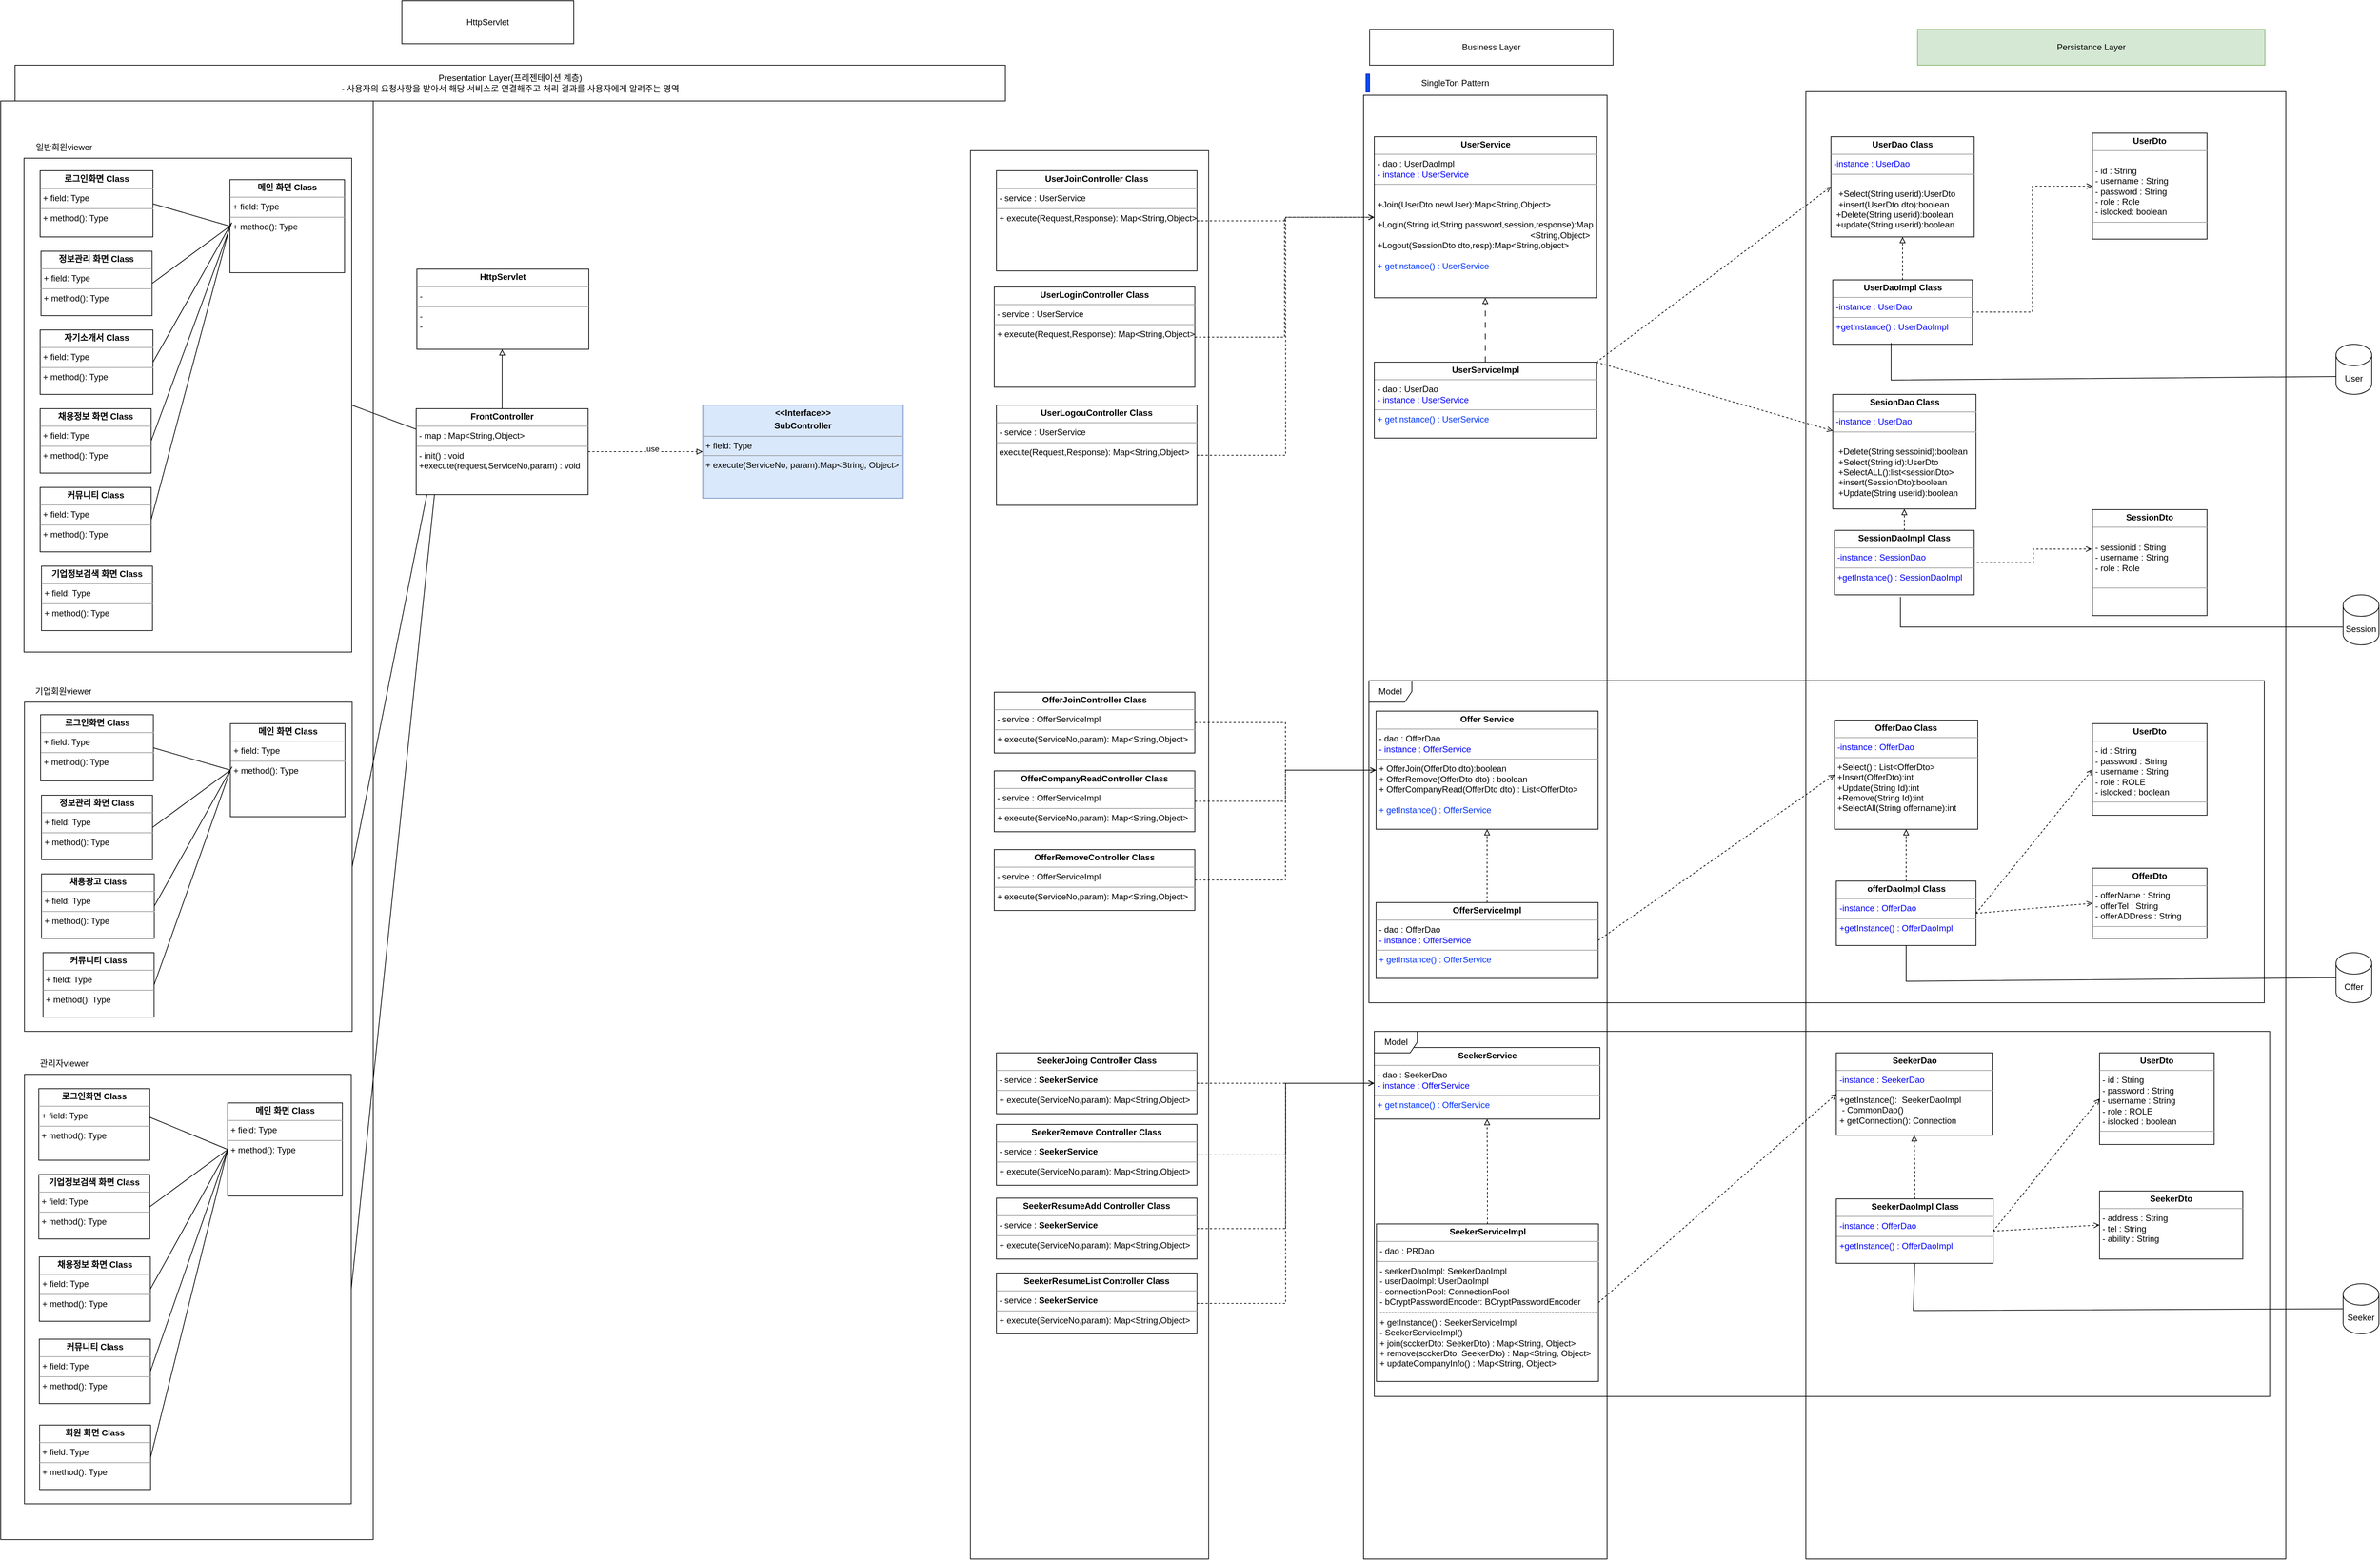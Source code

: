 <mxfile version="24.3.1" type="device" pages="4">
  <diagram id="7ohMsmWTsLZWDwW5ex59" name="Interface설계종합">
    <mxGraphModel dx="956" dy="520" grid="1" gridSize="10" guides="1" tooltips="1" connect="1" arrows="1" fold="1" page="1" pageScale="1" pageWidth="827" pageHeight="1169" math="0" shadow="0">
      <root>
        <mxCell id="0" />
        <mxCell id="1" parent="0" />
        <mxCell id="nR-aaQLZogvwJrYGSPCo-59" value="" style="rounded=0;whiteSpace=wrap;html=1;" parent="1" vertex="1">
          <mxGeometry x="2442.5" y="215" width="340" height="2045" as="geometry" />
        </mxCell>
        <mxCell id="nR-aaQLZogvwJrYGSPCo-2" value="" style="rounded=0;whiteSpace=wrap;html=1;" parent="1" vertex="1">
          <mxGeometry x="1893.75" y="292.5" width="332.5" height="1967.5" as="geometry" />
        </mxCell>
        <mxCell id="nR-aaQLZogvwJrYGSPCo-3" value="View" style="text;html=1;align=center;verticalAlign=middle;resizable=0;points=[];autosize=1;strokeColor=none;fillColor=none;" parent="1" vertex="1">
          <mxGeometry x="615" y="233" width="50" height="30" as="geometry" />
        </mxCell>
        <mxCell id="nR-aaQLZogvwJrYGSPCo-4" value="" style="rounded=0;whiteSpace=wrap;html=1;" parent="1" vertex="1">
          <mxGeometry x="540" y="223" width="520" height="2010" as="geometry" />
        </mxCell>
        <mxCell id="nR-aaQLZogvwJrYGSPCo-6" value="" style="rounded=0;whiteSpace=wrap;html=1;" parent="1" vertex="1">
          <mxGeometry x="572.5" y="303" width="457.5" height="690" as="geometry" />
        </mxCell>
        <mxCell id="nR-aaQLZogvwJrYGSPCo-7" value="일반회원viewer" style="text;html=1;align=center;verticalAlign=middle;resizable=0;points=[];autosize=1;strokeColor=none;fillColor=none;" parent="1" vertex="1">
          <mxGeometry x="572.5" y="273" width="110" height="30" as="geometry" />
        </mxCell>
        <mxCell id="nR-aaQLZogvwJrYGSPCo-8" value="&lt;p style=&quot;margin:0px;margin-top:4px;text-align:center;&quot;&gt;&lt;b&gt;로그인화면 Class&lt;/b&gt;&lt;/p&gt;&lt;hr size=&quot;1&quot;&gt;&lt;p style=&quot;margin:0px;margin-left:4px;&quot;&gt;+ field: Type&lt;/p&gt;&lt;hr size=&quot;1&quot;&gt;&lt;p style=&quot;margin:0px;margin-left:4px;&quot;&gt;+ method(): Type&lt;/p&gt;" style="verticalAlign=top;align=left;overflow=fill;fontSize=12;fontFamily=Helvetica;html=1;whiteSpace=wrap;" parent="1" vertex="1">
          <mxGeometry x="595" y="320.5" width="157.5" height="92.5" as="geometry" />
        </mxCell>
        <mxCell id="nR-aaQLZogvwJrYGSPCo-9" value="&lt;p style=&quot;margin:0px;margin-top:4px;text-align:center;&quot;&gt;&lt;b&gt;메인 화면 Class&lt;/b&gt;&lt;/p&gt;&lt;hr size=&quot;1&quot;&gt;&lt;p style=&quot;margin:0px;margin-left:4px;&quot;&gt;+ field: Type&lt;/p&gt;&lt;hr size=&quot;1&quot;&gt;&lt;p style=&quot;margin:0px;margin-left:4px;&quot;&gt;+ method(): Type&lt;/p&gt;" style="verticalAlign=top;align=left;overflow=fill;fontSize=12;fontFamily=Helvetica;html=1;whiteSpace=wrap;" parent="1" vertex="1">
          <mxGeometry x="860" y="333" width="160" height="130" as="geometry" />
        </mxCell>
        <mxCell id="nR-aaQLZogvwJrYGSPCo-10" style="edgeStyle=none;curved=1;rounded=0;orthogonalLoop=1;jettySize=auto;html=1;exitX=1;exitY=0.5;exitDx=0;exitDy=0;fontSize=12;startSize=8;endSize=8;endArrow=none;endFill=0;" parent="1" source="nR-aaQLZogvwJrYGSPCo-11" edge="1">
          <mxGeometry relative="1" as="geometry">
            <mxPoint x="862.5" y="393" as="targetPoint" />
          </mxGeometry>
        </mxCell>
        <mxCell id="nR-aaQLZogvwJrYGSPCo-11" value="&lt;p style=&quot;margin:0px;margin-top:4px;text-align:center;&quot;&gt;&lt;b&gt;채용정보 화면 Class&lt;/b&gt;&lt;/p&gt;&lt;hr size=&quot;1&quot;&gt;&lt;p style=&quot;margin:0px;margin-left:4px;&quot;&gt;+ field: Type&lt;/p&gt;&lt;hr size=&quot;1&quot;&gt;&lt;p style=&quot;margin:0px;margin-left:4px;&quot;&gt;+ method(): Type&lt;/p&gt;" style="verticalAlign=top;align=left;overflow=fill;fontSize=12;fontFamily=Helvetica;html=1;whiteSpace=wrap;" parent="1" vertex="1">
          <mxGeometry x="595" y="653" width="155" height="90" as="geometry" />
        </mxCell>
        <mxCell id="nR-aaQLZogvwJrYGSPCo-12" value="" style="endArrow=none;html=1;rounded=0;exitX=1;exitY=0.5;exitDx=0;exitDy=0;" parent="1" source="nR-aaQLZogvwJrYGSPCo-6" edge="1">
          <mxGeometry width="50" height="50" relative="1" as="geometry">
            <mxPoint x="1160" y="593" as="sourcePoint" />
            <mxPoint x="1150" y="693" as="targetPoint" />
          </mxGeometry>
        </mxCell>
        <mxCell id="nR-aaQLZogvwJrYGSPCo-15" value="" style="endArrow=none;html=1;rounded=0;exitX=1;exitY=0.5;exitDx=0;exitDy=0;entryX=0;entryY=0.5;entryDx=0;entryDy=0;" parent="1" source="nR-aaQLZogvwJrYGSPCo-8" target="nR-aaQLZogvwJrYGSPCo-9" edge="1">
          <mxGeometry width="50" height="50" relative="1" as="geometry">
            <mxPoint x="1040" y="503" as="sourcePoint" />
            <mxPoint x="850" y="473" as="targetPoint" />
          </mxGeometry>
        </mxCell>
        <mxCell id="nR-aaQLZogvwJrYGSPCo-16" style="edgeStyle=none;curved=1;rounded=0;orthogonalLoop=1;jettySize=auto;html=1;exitX=1;exitY=0.5;exitDx=0;exitDy=0;entryX=0;entryY=0.75;entryDx=0;entryDy=0;fontSize=12;startSize=8;endSize=8;endArrow=none;endFill=0;" parent="1" source="nR-aaQLZogvwJrYGSPCo-17" edge="1">
          <mxGeometry relative="1" as="geometry">
            <mxPoint x="1150" y="730.5" as="targetPoint" />
          </mxGeometry>
        </mxCell>
        <mxCell id="nR-aaQLZogvwJrYGSPCo-17" value="" style="rounded=0;whiteSpace=wrap;html=1;" parent="1" vertex="1">
          <mxGeometry x="573.13" y="1583" width="456.25" height="600" as="geometry" />
        </mxCell>
        <mxCell id="nR-aaQLZogvwJrYGSPCo-18" value="&lt;p style=&quot;margin:0px;margin-top:4px;text-align:center;&quot;&gt;&lt;b&gt;메인 화면 Class&lt;/b&gt;&lt;/p&gt;&lt;hr size=&quot;1&quot;&gt;&lt;p style=&quot;margin:0px;margin-left:4px;&quot;&gt;+ field: Type&lt;/p&gt;&lt;hr size=&quot;1&quot;&gt;&lt;p style=&quot;margin:0px;margin-left:4px;&quot;&gt;+ method(): Type&lt;/p&gt;" style="verticalAlign=top;align=left;overflow=fill;fontSize=12;fontFamily=Helvetica;html=1;whiteSpace=wrap;" parent="1" vertex="1">
          <mxGeometry x="856.88" y="1623" width="160" height="130" as="geometry" />
        </mxCell>
        <mxCell id="nR-aaQLZogvwJrYGSPCo-19" value="&lt;p style=&quot;margin:0px;margin-top:4px;text-align:center;&quot;&gt;&lt;b&gt;로그인화면 Class&lt;/b&gt;&lt;/p&gt;&lt;hr size=&quot;1&quot;&gt;&lt;p style=&quot;margin:0px;margin-left:4px;&quot;&gt;+ field: Type&lt;/p&gt;&lt;hr size=&quot;1&quot;&gt;&lt;p style=&quot;margin:0px;margin-left:4px;&quot;&gt;+ method(): Type&lt;/p&gt;" style="verticalAlign=top;align=left;overflow=fill;fontSize=12;fontFamily=Helvetica;html=1;whiteSpace=wrap;" parent="1" vertex="1">
          <mxGeometry x="593.13" y="1603" width="155" height="100" as="geometry" />
        </mxCell>
        <mxCell id="nR-aaQLZogvwJrYGSPCo-20" style="edgeStyle=none;curved=1;rounded=0;orthogonalLoop=1;jettySize=auto;html=1;exitX=1;exitY=0.5;exitDx=0;exitDy=0;entryX=0;entryY=0.5;entryDx=0;entryDy=0;fontSize=12;startSize=8;endSize=8;endArrow=none;endFill=0;" parent="1" source="nR-aaQLZogvwJrYGSPCo-21" target="nR-aaQLZogvwJrYGSPCo-18" edge="1">
          <mxGeometry relative="1" as="geometry" />
        </mxCell>
        <mxCell id="nR-aaQLZogvwJrYGSPCo-21" value="&lt;p style=&quot;margin:0px;margin-top:4px;text-align:center;&quot;&gt;&lt;b&gt;채용정보 화면 Class&lt;/b&gt;&lt;/p&gt;&lt;hr size=&quot;1&quot;&gt;&lt;p style=&quot;margin:0px;margin-left:4px;&quot;&gt;+ field: Type&lt;/p&gt;&lt;hr size=&quot;1&quot;&gt;&lt;p style=&quot;margin:0px;margin-left:4px;&quot;&gt;+ method(): Type&lt;/p&gt;" style="verticalAlign=top;align=left;overflow=fill;fontSize=12;fontFamily=Helvetica;html=1;whiteSpace=wrap;" parent="1" vertex="1">
          <mxGeometry x="593.88" y="1838" width="155" height="90" as="geometry" />
        </mxCell>
        <mxCell id="nR-aaQLZogvwJrYGSPCo-22" style="edgeStyle=none;curved=1;rounded=0;orthogonalLoop=1;jettySize=auto;html=1;exitX=1;exitY=0.5;exitDx=0;exitDy=0;entryX=0;entryY=0.5;entryDx=0;entryDy=0;fontSize=12;startSize=8;endSize=8;endArrow=none;endFill=0;" parent="1" source="nR-aaQLZogvwJrYGSPCo-23" target="nR-aaQLZogvwJrYGSPCo-18" edge="1">
          <mxGeometry relative="1" as="geometry" />
        </mxCell>
        <mxCell id="nR-aaQLZogvwJrYGSPCo-23" value="&lt;p style=&quot;margin:0px;margin-top:4px;text-align:center;&quot;&gt;&lt;b&gt;기업정보검색 화면 Class&lt;/b&gt;&lt;/p&gt;&lt;hr size=&quot;1&quot;&gt;&lt;p style=&quot;margin:0px;margin-left:4px;&quot;&gt;+ field: Type&lt;/p&gt;&lt;hr size=&quot;1&quot;&gt;&lt;p style=&quot;margin:0px;margin-left:4px;&quot;&gt;+ method(): Type&lt;/p&gt;" style="verticalAlign=top;align=left;overflow=fill;fontSize=12;fontFamily=Helvetica;html=1;whiteSpace=wrap;" parent="1" vertex="1">
          <mxGeometry x="593.13" y="1723" width="155" height="90" as="geometry" />
        </mxCell>
        <mxCell id="nR-aaQLZogvwJrYGSPCo-24" value="" style="endArrow=none;html=1;rounded=0;entryX=0;entryY=0.5;entryDx=0;entryDy=0;" parent="1" target="nR-aaQLZogvwJrYGSPCo-18" edge="1">
          <mxGeometry width="50" height="50" relative="1" as="geometry">
            <mxPoint x="748.13" y="1643" as="sourcePoint" />
            <mxPoint x="863.13" y="1613" as="targetPoint" />
          </mxGeometry>
        </mxCell>
        <mxCell id="nR-aaQLZogvwJrYGSPCo-25" style="edgeStyle=none;curved=1;rounded=0;orthogonalLoop=1;jettySize=auto;html=1;exitX=1;exitY=0.5;exitDx=0;exitDy=0;fontSize=12;startSize=8;endSize=8;endArrow=none;endFill=0;" parent="1" source="nR-aaQLZogvwJrYGSPCo-26" edge="1">
          <mxGeometry relative="1" as="geometry">
            <mxPoint x="862.5" y="393" as="targetPoint" />
          </mxGeometry>
        </mxCell>
        <mxCell id="nR-aaQLZogvwJrYGSPCo-26" value="&lt;p style=&quot;margin:0px;margin-top:4px;text-align:center;&quot;&gt;&lt;b&gt;자기소개서 Class&lt;/b&gt;&lt;span style=&quot;color: rgba(0, 0, 0, 0); font-family: monospace; font-size: 0px; text-wrap: nowrap; background-color: initial; text-align: left;&quot;&gt;%3CmxGraphModel%3E%3Croot%3E%3CmxCell%20id%3D%220%22%2F%3E%3CmxCell%20id%3D%221%22%20parent%3D%220%22%2F%3E%3CmxCell%20id%3D%222%22%20value%3D%22%26lt%3Bp%20style%3D%26quot%3Bmargin%3A0px%3Bmargin-top%3A4px%3Btext-align%3Acenter%3B%26quot%3B%26gt%3B%26lt%3Bb%26gt%3B%EA%B8%B0%EC%97%85%EC%A0%95%EB%B3%B4%EA%B2%80%EC%83%89%20%ED%99%94%EB%A9%B4%20Class%26lt%3B%2Fb%26gt%3B%26lt%3B%2Fp%26gt%3B%26lt%3Bhr%20size%3D%26quot%3B1%26quot%3B%26gt%3B%26lt%3Bp%20style%3D%26quot%3Bmargin%3A0px%3Bmargin-left%3A4px%3B%26quot%3B%26gt%3B%2B%20field%3A%20Type%26lt%3B%2Fp%26gt%3B%26lt%3Bhr%20size%3D%26quot%3B1%26quot%3B%26gt%3B%26lt%3Bp%20style%3D%26quot%3Bmargin%3A0px%3Bmargin-left%3A4px%3B%26quot%3B%26gt%3B%2B%20method()%3A%20Type%26lt%3B%2Fp%26gt%3B%22%20style%3D%22verticalAlign%3Dtop%3Balign%3Dleft%3Boverflow%3Dfill%3BfontSize%3D12%3BfontFamily%3DHelvetica%3Bhtml%3D1%3BwhiteSpace%3Dwrap%3B%22%20vertex%3D%221%22%20parent%3D%221%22%3E%3CmxGeometry%20x%3D%2260%22%20y%3D%221270%22%20width%3D%22155%22%20height%3D%2290%22%20as%3D%22geometry%22%2F%3E%3C%2FmxCell%3E%3C%2Froot%3E%3C%2FmxGraphModel%3E&lt;/span&gt;&lt;span style=&quot;background-color: initial; color: rgba(0, 0, 0, 0); font-family: monospace; font-size: 0px; text-align: left; text-wrap: nowrap;&quot;&gt;%3CmxGraphModel%3E%3Croot%3E%3CmxCell%20id%3D%220%22%2F%3E%3CmxCell%20id%3D%221%22%20parent%3D%220%22%2F%3E%3CmxCell%20id%3D%222%22%20value%3D%22%26lt%3Bp%20style%3D%26quot%3Bmargin%3A0px%3Bmargin-top%3A4px%3Btext-align%3Acenter%3B%26quot%3B%26gt%3B%26lt%3Bb%26gt%3B%EA%B8%B0%EC%97%85%EC%A0%95%EB%B3%B4%EA%B2%80%EC%83%89%20%ED%99%94%EB%A9%B4%20Class%26lt%3B%2Fb%26gt%3B%26lt%3B%2Fp%26gt%3B%26lt%3Bhr%20size%3D%26quot%3B1%26quot%3B%26gt%3B%26lt%3Bp%20style%3D%26quot%3Bmargin%3A0px%3Bmargin-left%3A4px%3B%26quot%3B%26gt%3B%2B%20field%3A%20Type%26lt%3B%2Fp%26gt%3B%26lt%3Bhr%20size%3D%26quot%3B1%26quot%3B%26gt%3B%26lt%3Bp%20style%3D%26quot%3Bmargin%3A0px%3Bmargin-left%3A4px%3B%26quot%3B%26gt%3B%2B%20method()%3A%20Type%26lt%3B%2Fp%26gt%3B%22%20style%3D%22verticalAlign%3Dtop%3Balign%3Dleft%3Boverflow%3Dfill%3BfontSize%3D12%3BfontFamily%3DHelvetica%3Bhtml%3D1%3BwhiteSpace%3Dwrap%3B%22%20vertex%3D%221%22%20parent%3D%221%22%3E%3CmxGeometry%20x%3D%2260%22%20y%3D%221270%22%20width%3D%22155%22%20height%3D%2290%22%20as%3D%22geometry%22%2F%3E%3C%2FmxCell%3E%3C%2Froot%3E%3C%2FmxGraphModel%3E&lt;/span&gt;&lt;/p&gt;&lt;hr size=&quot;1&quot;&gt;&lt;p style=&quot;margin:0px;margin-left:4px;&quot;&gt;+ field: Type&lt;/p&gt;&lt;hr size=&quot;1&quot;&gt;&lt;p style=&quot;margin:0px;margin-left:4px;&quot;&gt;+ method(): Type&lt;/p&gt;" style="verticalAlign=top;align=left;overflow=fill;fontSize=12;fontFamily=Helvetica;html=1;whiteSpace=wrap;" parent="1" vertex="1">
          <mxGeometry x="595" y="543" width="157.5" height="90" as="geometry" />
        </mxCell>
        <mxCell id="nR-aaQLZogvwJrYGSPCo-27" value="Presentation Layer(프레젠테이션 계층)&lt;br&gt;- 사용자의 요청사항을 받아서 해당 서비스로 연결해주고 처리 결과를 사용자에게 알려주는 영역" style="rounded=0;whiteSpace=wrap;html=1;" parent="1" vertex="1">
          <mxGeometry x="560" y="173" width="1382.5" height="50" as="geometry" />
        </mxCell>
        <mxCell id="nR-aaQLZogvwJrYGSPCo-30" style="edgeStyle=none;curved=1;rounded=0;orthogonalLoop=1;jettySize=auto;html=1;exitX=1;exitY=0.5;exitDx=0;exitDy=0;entryX=0;entryY=0.5;entryDx=0;entryDy=0;fontSize=12;startSize=8;endSize=8;endArrow=none;endFill=0;" parent="1" source="nR-aaQLZogvwJrYGSPCo-31" target="nR-aaQLZogvwJrYGSPCo-9" edge="1">
          <mxGeometry relative="1" as="geometry" />
        </mxCell>
        <mxCell id="nR-aaQLZogvwJrYGSPCo-31" value="&lt;p style=&quot;margin:0px;margin-top:4px;text-align:center;&quot;&gt;&lt;b&gt;커뮤니티 Class&lt;/b&gt;&lt;span style=&quot;color: rgba(0, 0, 0, 0); font-family: monospace; font-size: 0px; text-wrap: nowrap; background-color: initial; text-align: left;&quot;&gt;%3CmxGraphModel%3E%3Croot%3E%3CmxCell%20id%3D%220%22%2F%3E%3CmxCell%20id%3D%221%22%20parent%3D%220%22%2F%3E%3CmxCell%20id%3D%222%22%20value%3D%22%26lt%3Bp%20style%3D%26quot%3Bmargin%3A0px%3Bmargin-top%3A4px%3Btext-align%3Acenter%3B%26quot%3B%26gt%3B%26lt%3Bb%26gt%3B%EA%B8%B0%EC%97%85%EC%A0%95%EB%B3%B4%EA%B2%80%EC%83%89%20%ED%99%94%EB%A9%B4%20Class%26lt%3B%2Fb%26gt%3B%26lt%3B%2Fp%26gt%3B%26lt%3Bhr%20size%3D%26quot%3B1%26quot%3B%26gt%3B%26lt%3Bp%20style%3D%26quot%3Bmargin%3A0px%3Bmargin-left%3A4px%3B%26quot%3B%26gt%3B%2B%20field%3A%20Type%26lt%3B%2Fp%26gt%3B%26lt%3Bhr%20size%3D%26quot%3B1%26quot%3B%26gt%3B%26lt%3Bp%20style%3D%26quot%3Bmargin%3A0px%3Bmargin-left%3A4px%3B%26quot%3B%26gt%3B%2B%20method()%3A%20Type%26lt%3B%2Fp%26gt%3B%22%20style%3D%22verticalAlign%3Dtop%3Balign%3Dleft%3Boverflow%3Dfill%3BfontSize%3D12%3BfontFamily%3DHelvetica%3Bhtml%3D1%3BwhiteSpace%3Dwrap%3B%22%20vertex%3D%221%22%20parent%3D%221%22%3E%3CmxGeometry%20x%3D%2260%22%20y%3D%221270%22%20width%3D%22155%22%20height%3D%2290%22%20as%3D%22geometry%22%2F%3E%3C%2FmxCell%3E%3C%2Froot%3E%3C%2FmxGraphModel%3E&lt;/span&gt;&lt;span style=&quot;background-color: initial; color: rgba(0, 0, 0, 0); font-family: monospace; font-size: 0px; text-align: left; text-wrap: nowrap;&quot;&gt;%3CmxGraphModel%3E%3Croot%3E%3CmxCell%20id%3D%220%22%2F%3E%3CmxCell%20id%3D%221%22%20parent%3D%220%22%2F%3E%3CmxCell%20id%3D%222%22%20value%3D%22%26lt%3Bp%20style%3D%26quot%3Bmargin%3A0px%3Bmargin-top%3A4px%3Btext-align%3Acenter%3B%26quot%3B%26gt%3B%26lt%3Bb%26gt%3B%EA%B8%B0%EC%97%85%EC%A0%95%EB%B3%B4%EA%B2%80%EC%83%89%20%ED%99%94%EB%A9%B4%20Class%26lt%3B%2Fb%26gt%3B%26lt%3B%2Fp%26gt%3B%26lt%3Bhr%20size%3D%26quot%3B1%26quot%3B%26gt%3B%26lt%3Bp%20style%3D%26quot%3Bmargin%3A0px%3Bmargin-left%3A4px%3B%26quot%3B%26gt%3B%2B%20field%3A%20Type%26lt%3B%2Fp%26gt%3B%26lt%3Bhr%20size%3D%26quot%3B1%26quot%3B%26gt%3B%26lt%3Bp%20style%3D%26quot%3Bmargin%3A0px%3Bmargin-left%3A4px%3B%26quot%3B%26gt%3B%2B%20method()%3A%20Type%26lt%3B%2Fp%26gt%3B%22%20style%3D%22verticalAlign%3Dtop%3Balign%3Dleft%3Boverflow%3Dfill%3BfontSize%3D12%3BfontFamily%3DHelvetica%3Bhtml%3D1%3BwhiteSpace%3Dwrap%3B%22%20vertex%3D%221%22%20parent%3D%221%22%3E%3CmxGeometry%20x%3D%2260%22%20y%3D%221270%22%20width%3D%22155%22%20height%3D%2290%22%20as%3D%22geometry%22%2F%3E%3C%2FmxCell%3E%3C%2Froot%3E%3C%2FmxGraphModel%3E&lt;/span&gt;&lt;/p&gt;&lt;hr size=&quot;1&quot;&gt;&lt;p style=&quot;margin:0px;margin-left:4px;&quot;&gt;+ field: Type&lt;/p&gt;&lt;hr size=&quot;1&quot;&gt;&lt;p style=&quot;margin:0px;margin-left:4px;&quot;&gt;+ method(): Type&lt;/p&gt;" style="verticalAlign=top;align=left;overflow=fill;fontSize=12;fontFamily=Helvetica;html=1;whiteSpace=wrap;" parent="1" vertex="1">
          <mxGeometry x="595" y="763" width="155" height="90" as="geometry" />
        </mxCell>
        <mxCell id="nR-aaQLZogvwJrYGSPCo-32" style="edgeStyle=none;curved=1;rounded=0;orthogonalLoop=1;jettySize=auto;html=1;exitX=1;exitY=0.5;exitDx=0;exitDy=0;entryX=0;entryY=0.5;entryDx=0;entryDy=0;fontSize=12;startSize=8;endSize=8;endArrow=none;endFill=0;" parent="1" source="nR-aaQLZogvwJrYGSPCo-33" target="nR-aaQLZogvwJrYGSPCo-9" edge="1">
          <mxGeometry relative="1" as="geometry" />
        </mxCell>
        <mxCell id="nR-aaQLZogvwJrYGSPCo-33" value="&lt;p style=&quot;margin:0px;margin-top:4px;text-align:center;&quot;&gt;&lt;b&gt;정보관리 화면 Class&lt;/b&gt;&lt;/p&gt;&lt;hr size=&quot;1&quot;&gt;&lt;p style=&quot;margin:0px;margin-left:4px;&quot;&gt;+ field: Type&lt;/p&gt;&lt;hr size=&quot;1&quot;&gt;&lt;p style=&quot;margin:0px;margin-left:4px;&quot;&gt;+ method(): Type&lt;/p&gt;" style="verticalAlign=top;align=left;overflow=fill;fontSize=12;fontFamily=Helvetica;html=1;whiteSpace=wrap;" parent="1" vertex="1">
          <mxGeometry x="596.25" y="433" width="155" height="90" as="geometry" />
        </mxCell>
        <mxCell id="nR-aaQLZogvwJrYGSPCo-34" style="edgeStyle=none;curved=1;rounded=0;orthogonalLoop=1;jettySize=auto;html=1;exitX=1;exitY=0.5;exitDx=0;exitDy=0;entryX=0;entryY=0.5;entryDx=0;entryDy=0;fontSize=12;startSize=8;endSize=8;endArrow=none;endFill=0;" parent="1" source="nR-aaQLZogvwJrYGSPCo-35" edge="1">
          <mxGeometry relative="1" as="geometry">
            <mxPoint x="1150" y="698" as="targetPoint" />
          </mxGeometry>
        </mxCell>
        <mxCell id="nR-aaQLZogvwJrYGSPCo-35" value="" style="rounded=0;whiteSpace=wrap;html=1;" parent="1" vertex="1">
          <mxGeometry x="573.13" y="1063" width="457.5" height="460" as="geometry" />
        </mxCell>
        <mxCell id="nR-aaQLZogvwJrYGSPCo-36" value="기업회원viewer" style="text;html=1;align=center;verticalAlign=middle;resizable=0;points=[];autosize=1;strokeColor=none;fillColor=none;" parent="1" vertex="1">
          <mxGeometry x="571.88" y="1033" width="110" height="30" as="geometry" />
        </mxCell>
        <mxCell id="nR-aaQLZogvwJrYGSPCo-37" value="&lt;p style=&quot;margin:0px;margin-top:4px;text-align:center;&quot;&gt;&lt;b&gt;로그인화면 Class&lt;/b&gt;&lt;/p&gt;&lt;hr size=&quot;1&quot;&gt;&lt;p style=&quot;margin:0px;margin-left:4px;&quot;&gt;+ field: Type&lt;/p&gt;&lt;hr size=&quot;1&quot;&gt;&lt;p style=&quot;margin:0px;margin-left:4px;&quot;&gt;+ method(): Type&lt;/p&gt;" style="verticalAlign=top;align=left;overflow=fill;fontSize=12;fontFamily=Helvetica;html=1;whiteSpace=wrap;" parent="1" vertex="1">
          <mxGeometry x="595.63" y="1080.5" width="157.5" height="92.5" as="geometry" />
        </mxCell>
        <mxCell id="nR-aaQLZogvwJrYGSPCo-38" value="&lt;p style=&quot;margin:0px;margin-top:4px;text-align:center;&quot;&gt;&lt;b&gt;메인 화면 Class&lt;/b&gt;&lt;/p&gt;&lt;hr size=&quot;1&quot;&gt;&lt;p style=&quot;margin:0px;margin-left:4px;&quot;&gt;+ field: Type&lt;/p&gt;&lt;hr size=&quot;1&quot;&gt;&lt;p style=&quot;margin:0px;margin-left:4px;&quot;&gt;+ method(): Type&lt;/p&gt;" style="verticalAlign=top;align=left;overflow=fill;fontSize=12;fontFamily=Helvetica;html=1;whiteSpace=wrap;" parent="1" vertex="1">
          <mxGeometry x="860.63" y="1093" width="160" height="130" as="geometry" />
        </mxCell>
        <mxCell id="nR-aaQLZogvwJrYGSPCo-39" value="" style="endArrow=none;html=1;rounded=0;exitX=1;exitY=0.5;exitDx=0;exitDy=0;entryX=0;entryY=0.5;entryDx=0;entryDy=0;" parent="1" source="nR-aaQLZogvwJrYGSPCo-37" target="nR-aaQLZogvwJrYGSPCo-38" edge="1">
          <mxGeometry width="50" height="50" relative="1" as="geometry">
            <mxPoint x="1040.63" y="1263" as="sourcePoint" />
            <mxPoint x="850.63" y="1233" as="targetPoint" />
          </mxGeometry>
        </mxCell>
        <mxCell id="nR-aaQLZogvwJrYGSPCo-40" style="edgeStyle=none;curved=1;rounded=0;orthogonalLoop=1;jettySize=auto;html=1;exitX=1;exitY=0.5;exitDx=0;exitDy=0;fontSize=12;startSize=8;endSize=8;endArrow=none;endFill=0;" parent="1" source="nR-aaQLZogvwJrYGSPCo-41" edge="1">
          <mxGeometry relative="1" as="geometry">
            <mxPoint x="863.13" y="1153" as="targetPoint" />
          </mxGeometry>
        </mxCell>
        <mxCell id="nR-aaQLZogvwJrYGSPCo-41" value="&lt;p style=&quot;margin:0px;margin-top:4px;text-align:center;&quot;&gt;&lt;b&gt;채용광고 Class&lt;/b&gt;&lt;span style=&quot;color: rgba(0, 0, 0, 0); font-family: monospace; font-size: 0px; text-wrap: nowrap; background-color: initial; text-align: left;&quot;&gt;%3CmxGraphModel%3E%3Croot%3E%3CmxCell%20id%3D%220%22%2F%3E%3CmxCell%20id%3D%221%22%20parent%3D%220%22%2F%3E%3CmxCell%20id%3D%222%22%20value%3D%22%26lt%3Bp%20style%3D%26quot%3Bmargin%3A0px%3Bmargin-top%3A4px%3Btext-align%3Acenter%3B%26quot%3B%26gt%3B%26lt%3Bb%26gt%3B%EA%B8%B0%EC%97%85%EC%A0%95%EB%B3%B4%EA%B2%80%EC%83%89%20%ED%99%94%EB%A9%B4%20Class%26lt%3B%2Fb%26gt%3B%26lt%3B%2Fp%26gt%3B%26lt%3Bhr%20size%3D%26quot%3B1%26quot%3B%26gt%3B%26lt%3Bp%20style%3D%26quot%3Bmargin%3A0px%3Bmargin-left%3A4px%3B%26quot%3B%26gt%3B%2B%20field%3A%20Type%26lt%3B%2Fp%26gt%3B%26lt%3Bhr%20size%3D%26quot%3B1%26quot%3B%26gt%3B%26lt%3Bp%20style%3D%26quot%3Bmargin%3A0px%3Bmargin-left%3A4px%3B%26quot%3B%26gt%3B%2B%20method()%3A%20Type%26lt%3B%2Fp%26gt%3B%22%20style%3D%22verticalAlign%3Dtop%3Balign%3Dleft%3Boverflow%3Dfill%3BfontSize%3D12%3BfontFamily%3DHelvetica%3Bhtml%3D1%3BwhiteSpace%3Dwrap%3B%22%20vertex%3D%221%22%20parent%3D%221%22%3E%3CmxGeometry%20x%3D%2260%22%20y%3D%221270%22%20width%3D%22155%22%20height%3D%2290%22%20as%3D%22geometry%22%2F%3E%3C%2FmxCell%3E%3C%2Froot%3E%3C%2FmxGraphModel%3E&lt;/span&gt;&lt;span style=&quot;background-color: initial; color: rgba(0, 0, 0, 0); font-family: monospace; font-size: 0px; text-align: left; text-wrap: nowrap;&quot;&gt;%3CmxGraphModel%3E%3Croot%3E%3CmxCell%20id%3D%220%22%2F%3E%3CmxCell%20id%3D%221%22%20parent%3D%220%22%2F%3E%3CmxCell%20id%3D%222%22%20value%3D%22%26lt%3Bp%20style%3D%26quot%3Bmargin%3A0px%3Bmargin-top%3A4px%3Btext-align%3Acenter%3B%26quot%3B%26gt%3B%26lt%3Bb%26gt%3B%EA%B8%B0%EC%97%85%EC%A0%95%EB%B3%B4%EA%B2%80%EC%83%89%20%ED%99%94%EB%A9%B4%20Class%26lt%3B%2Fb%26gt%3B%26lt%3B%2Fp%26gt%3B%26lt%3Bhr%20size%3D%26quot%3B1%26quot%3B%26gt%3B%26lt%3Bp%20style%3D%26quot%3Bmargin%3A0px%3Bmargin-left%3A4px%3B%26quot%3B%26gt%3B%2B%20field%3A%20Type%26lt%3B%2Fp%26gt%3B%26lt%3Bhr%20size%3D%26quot%3B1%26quot%3B%26gt%3B%26lt%3Bp%20style%3D%26quot%3Bmargin%3A0px%3Bmargin-left%3A4px%3B%26quot%3B%26gt%3B%2B%20method()%3A%20Type%26lt%3B%2Fp%26gt%3B%22%20style%3D%22verticalAlign%3Dtop%3Balign%3Dleft%3Boverflow%3Dfill%3BfontSize%3D12%3BfontFamily%3DHelvetica%3Bhtml%3D1%3BwhiteSpace%3Dwrap%3B%22%20vertex%3D%221%22%20parent%3D%221%22%3E%3CmxGeometry%20x%3D%2260%22%20y%3D%221270%22%20width%3D%22155%22%20height%3D%2290%22%20as%3D%22geometry%22%2F%3E%3C%2FmxCell%3E%3C%2Froot%3E%3C%2FmxGraphModel%3E&lt;/span&gt;&lt;/p&gt;&lt;hr size=&quot;1&quot;&gt;&lt;p style=&quot;margin:0px;margin-left:4px;&quot;&gt;+ field: Type&lt;/p&gt;&lt;hr size=&quot;1&quot;&gt;&lt;p style=&quot;margin:0px;margin-left:4px;&quot;&gt;+ method(): Type&lt;/p&gt;" style="verticalAlign=top;align=left;overflow=fill;fontSize=12;fontFamily=Helvetica;html=1;whiteSpace=wrap;" parent="1" vertex="1">
          <mxGeometry x="596.88" y="1303" width="157.5" height="90" as="geometry" />
        </mxCell>
        <mxCell id="nR-aaQLZogvwJrYGSPCo-42" style="edgeStyle=none;curved=1;rounded=0;orthogonalLoop=1;jettySize=auto;html=1;exitX=1;exitY=0.5;exitDx=0;exitDy=0;entryX=0;entryY=0.5;entryDx=0;entryDy=0;fontSize=12;startSize=8;endSize=8;endArrow=none;endFill=0;" parent="1" source="nR-aaQLZogvwJrYGSPCo-43" target="nR-aaQLZogvwJrYGSPCo-38" edge="1">
          <mxGeometry relative="1" as="geometry" />
        </mxCell>
        <mxCell id="nR-aaQLZogvwJrYGSPCo-43" value="&lt;p style=&quot;margin:0px;margin-top:4px;text-align:center;&quot;&gt;&lt;b&gt;커뮤니티 Class&lt;/b&gt;&lt;span style=&quot;color: rgba(0, 0, 0, 0); font-family: monospace; font-size: 0px; text-wrap: nowrap; background-color: initial; text-align: left;&quot;&gt;%3CmxGraphModel%3E%3Croot%3E%3CmxCell%20id%3D%220%22%2F%3E%3CmxCell%20id%3D%221%22%20parent%3D%220%22%2F%3E%3CmxCell%20id%3D%222%22%20value%3D%22%26lt%3Bp%20style%3D%26quot%3Bmargin%3A0px%3Bmargin-top%3A4px%3Btext-align%3Acenter%3B%26quot%3B%26gt%3B%26lt%3Bb%26gt%3B%EA%B8%B0%EC%97%85%EC%A0%95%EB%B3%B4%EA%B2%80%EC%83%89%20%ED%99%94%EB%A9%B4%20Class%26lt%3B%2Fb%26gt%3B%26lt%3B%2Fp%26gt%3B%26lt%3Bhr%20size%3D%26quot%3B1%26quot%3B%26gt%3B%26lt%3Bp%20style%3D%26quot%3Bmargin%3A0px%3Bmargin-left%3A4px%3B%26quot%3B%26gt%3B%2B%20field%3A%20Type%26lt%3B%2Fp%26gt%3B%26lt%3Bhr%20size%3D%26quot%3B1%26quot%3B%26gt%3B%26lt%3Bp%20style%3D%26quot%3Bmargin%3A0px%3Bmargin-left%3A4px%3B%26quot%3B%26gt%3B%2B%20method()%3A%20Type%26lt%3B%2Fp%26gt%3B%22%20style%3D%22verticalAlign%3Dtop%3Balign%3Dleft%3Boverflow%3Dfill%3BfontSize%3D12%3BfontFamily%3DHelvetica%3Bhtml%3D1%3BwhiteSpace%3Dwrap%3B%22%20vertex%3D%221%22%20parent%3D%221%22%3E%3CmxGeometry%20x%3D%2260%22%20y%3D%221270%22%20width%3D%22155%22%20height%3D%2290%22%20as%3D%22geometry%22%2F%3E%3C%2FmxCell%3E%3C%2Froot%3E%3C%2FmxGraphModel%3E&lt;/span&gt;&lt;span style=&quot;background-color: initial; color: rgba(0, 0, 0, 0); font-family: monospace; font-size: 0px; text-align: left; text-wrap: nowrap;&quot;&gt;%3CmxGraphModel%3E%3Croot%3E%3CmxCell%20id%3D%220%22%2F%3E%3CmxCell%20id%3D%221%22%20parent%3D%220%22%2F%3E%3CmxCell%20id%3D%222%22%20value%3D%22%26lt%3Bp%20style%3D%26quot%3Bmargin%3A0px%3Bmargin-top%3A4px%3Btext-align%3Acenter%3B%26quot%3B%26gt%3B%26lt%3Bb%26gt%3B%EA%B8%B0%EC%97%85%EC%A0%95%EB%B3%B4%EA%B2%80%EC%83%89%20%ED%99%94%EB%A9%B4%20Class%26lt%3B%2Fb%26gt%3B%26lt%3B%2Fp%26gt%3B%26lt%3Bhr%20size%3D%26quot%3B1%26quot%3B%26gt%3B%26lt%3Bp%20style%3D%26quot%3Bmargin%3A0px%3Bmargin-left%3A4px%3B%26quot%3B%26gt%3B%2B%20field%3A%20Type%26lt%3B%2Fp%26gt%3B%26lt%3Bhr%20size%3D%26quot%3B1%26quot%3B%26gt%3B%26lt%3Bp%20style%3D%26quot%3Bmargin%3A0px%3Bmargin-left%3A4px%3B%26quot%3B%26gt%3B%2B%20method()%3A%20Type%26lt%3B%2Fp%26gt%3B%22%20style%3D%22verticalAlign%3Dtop%3Balign%3Dleft%3Boverflow%3Dfill%3BfontSize%3D12%3BfontFamily%3DHelvetica%3Bhtml%3D1%3BwhiteSpace%3Dwrap%3B%22%20vertex%3D%221%22%20parent%3D%221%22%3E%3CmxGeometry%20x%3D%2260%22%20y%3D%221270%22%20width%3D%22155%22%20height%3D%2290%22%20as%3D%22geometry%22%2F%3E%3C%2FmxCell%3E%3C%2Froot%3E%3C%2FmxGraphModel%3E&lt;/span&gt;&lt;/p&gt;&lt;hr size=&quot;1&quot;&gt;&lt;p style=&quot;margin:0px;margin-left:4px;&quot;&gt;+ field: Type&lt;/p&gt;&lt;hr size=&quot;1&quot;&gt;&lt;p style=&quot;margin:0px;margin-left:4px;&quot;&gt;+ method(): Type&lt;/p&gt;" style="verticalAlign=top;align=left;overflow=fill;fontSize=12;fontFamily=Helvetica;html=1;whiteSpace=wrap;" parent="1" vertex="1">
          <mxGeometry x="599.13" y="1413" width="155" height="90" as="geometry" />
        </mxCell>
        <mxCell id="nR-aaQLZogvwJrYGSPCo-44" style="edgeStyle=none;curved=1;rounded=0;orthogonalLoop=1;jettySize=auto;html=1;exitX=1;exitY=0.5;exitDx=0;exitDy=0;entryX=0;entryY=0.5;entryDx=0;entryDy=0;fontSize=12;startSize=8;endSize=8;endArrow=none;endFill=0;" parent="1" source="nR-aaQLZogvwJrYGSPCo-45" target="nR-aaQLZogvwJrYGSPCo-38" edge="1">
          <mxGeometry relative="1" as="geometry" />
        </mxCell>
        <mxCell id="nR-aaQLZogvwJrYGSPCo-45" value="&lt;p style=&quot;margin:0px;margin-top:4px;text-align:center;&quot;&gt;&lt;b&gt;정보관리 화면 Class&lt;/b&gt;&lt;/p&gt;&lt;hr size=&quot;1&quot;&gt;&lt;p style=&quot;margin:0px;margin-left:4px;&quot;&gt;+ field: Type&lt;/p&gt;&lt;hr size=&quot;1&quot;&gt;&lt;p style=&quot;margin:0px;margin-left:4px;&quot;&gt;+ method(): Type&lt;/p&gt;" style="verticalAlign=top;align=left;overflow=fill;fontSize=12;fontFamily=Helvetica;html=1;whiteSpace=wrap;" parent="1" vertex="1">
          <mxGeometry x="596.88" y="1193" width="155" height="90" as="geometry" />
        </mxCell>
        <mxCell id="nR-aaQLZogvwJrYGSPCo-46" style="edgeStyle=none;curved=1;rounded=0;orthogonalLoop=1;jettySize=auto;html=1;exitX=1;exitY=0.5;exitDx=0;exitDy=0;entryX=0;entryY=0.5;entryDx=0;entryDy=0;fontSize=12;startSize=8;endSize=8;endArrow=none;endFill=0;" parent="1" source="nR-aaQLZogvwJrYGSPCo-47" target="nR-aaQLZogvwJrYGSPCo-18" edge="1">
          <mxGeometry relative="1" as="geometry" />
        </mxCell>
        <mxCell id="nR-aaQLZogvwJrYGSPCo-47" value="&lt;p style=&quot;margin:0px;margin-top:4px;text-align:center;&quot;&gt;&lt;b&gt;커뮤니티 Class&lt;/b&gt;&lt;span style=&quot;color: rgba(0, 0, 0, 0); font-family: monospace; font-size: 0px; text-wrap: nowrap; background-color: initial; text-align: left;&quot;&gt;%3CmxGraphModel%3E%3Croot%3E%3CmxCell%20id%3D%220%22%2F%3E%3CmxCell%20id%3D%221%22%20parent%3D%220%22%2F%3E%3CmxCell%20id%3D%222%22%20value%3D%22%26lt%3Bp%20style%3D%26quot%3Bmargin%3A0px%3Bmargin-top%3A4px%3Btext-align%3Acenter%3B%26quot%3B%26gt%3B%26lt%3Bb%26gt%3B%EA%B8%B0%EC%97%85%EC%A0%95%EB%B3%B4%EA%B2%80%EC%83%89%20%ED%99%94%EB%A9%B4%20Class%26lt%3B%2Fb%26gt%3B%26lt%3B%2Fp%26gt%3B%26lt%3Bhr%20size%3D%26quot%3B1%26quot%3B%26gt%3B%26lt%3Bp%20style%3D%26quot%3Bmargin%3A0px%3Bmargin-left%3A4px%3B%26quot%3B%26gt%3B%2B%20field%3A%20Type%26lt%3B%2Fp%26gt%3B%26lt%3Bhr%20size%3D%26quot%3B1%26quot%3B%26gt%3B%26lt%3Bp%20style%3D%26quot%3Bmargin%3A0px%3Bmargin-left%3A4px%3B%26quot%3B%26gt%3B%2B%20method()%3A%20Type%26lt%3B%2Fp%26gt%3B%22%20style%3D%22verticalAlign%3Dtop%3Balign%3Dleft%3Boverflow%3Dfill%3BfontSize%3D12%3BfontFamily%3DHelvetica%3Bhtml%3D1%3BwhiteSpace%3Dwrap%3B%22%20vertex%3D%221%22%20parent%3D%221%22%3E%3CmxGeometry%20x%3D%2260%22%20y%3D%221270%22%20width%3D%22155%22%20height%3D%2290%22%20as%3D%22geometry%22%2F%3E%3C%2FmxCell%3E%3C%2Froot%3E%3C%2FmxGraphModel%3E&lt;/span&gt;&lt;span style=&quot;background-color: initial; color: rgba(0, 0, 0, 0); font-family: monospace; font-size: 0px; text-align: left; text-wrap: nowrap;&quot;&gt;%3CmxGraphModel%3E%3Croot%3E%3CmxCell%20id%3D%220%22%2F%3E%3CmxCell%20id%3D%221%22%20parent%3D%220%22%2F%3E%3CmxCell%20id%3D%222%22%20value%3D%22%26lt%3Bp%20style%3D%26quot%3Bmargin%3A0px%3Bmargin-top%3A4px%3Btext-align%3Acenter%3B%26quot%3B%26gt%3B%26lt%3Bb%26gt%3B%EA%B8%B0%EC%97%85%EC%A0%95%EB%B3%B4%EA%B2%80%EC%83%89%20%ED%99%94%EB%A9%B4%20Class%26lt%3B%2Fb%26gt%3B%26lt%3B%2Fp%26gt%3B%26lt%3Bhr%20size%3D%26quot%3B1%26quot%3B%26gt%3B%26lt%3Bp%20style%3D%26quot%3Bmargin%3A0px%3Bmargin-left%3A4px%3B%26quot%3B%26gt%3B%2B%20field%3A%20Type%26lt%3B%2Fp%26gt%3B%26lt%3Bhr%20size%3D%26quot%3B1%26quot%3B%26gt%3B%26lt%3Bp%20style%3D%26quot%3Bmargin%3A0px%3Bmargin-left%3A4px%3B%26quot%3B%26gt%3B%2B%20method()%3A%20Type%26lt%3B%2Fp%26gt%3B%22%20style%3D%22verticalAlign%3Dtop%3Balign%3Dleft%3Boverflow%3Dfill%3BfontSize%3D12%3BfontFamily%3DHelvetica%3Bhtml%3D1%3BwhiteSpace%3Dwrap%3B%22%20vertex%3D%221%22%20parent%3D%221%22%3E%3CmxGeometry%20x%3D%2260%22%20y%3D%221270%22%20width%3D%22155%22%20height%3D%2290%22%20as%3D%22geometry%22%2F%3E%3C%2FmxCell%3E%3C%2Froot%3E%3C%2FmxGraphModel%3E&lt;/span&gt;&lt;/p&gt;&lt;hr size=&quot;1&quot;&gt;&lt;p style=&quot;margin:0px;margin-left:4px;&quot;&gt;+ field: Type&lt;/p&gt;&lt;hr size=&quot;1&quot;&gt;&lt;p style=&quot;margin:0px;margin-left:4px;&quot;&gt;+ method(): Type&lt;/p&gt;" style="verticalAlign=top;align=left;overflow=fill;fontSize=12;fontFamily=Helvetica;html=1;whiteSpace=wrap;" parent="1" vertex="1">
          <mxGeometry x="593.88" y="1953" width="155" height="90" as="geometry" />
        </mxCell>
        <mxCell id="nR-aaQLZogvwJrYGSPCo-48" value="&lt;p style=&quot;margin:0px;margin-top:4px;text-align:center;&quot;&gt;&lt;b&gt;기업정보검색 화면 Class&lt;/b&gt;&lt;/p&gt;&lt;hr size=&quot;1&quot;&gt;&lt;p style=&quot;margin:0px;margin-left:4px;&quot;&gt;+ field: Type&lt;/p&gt;&lt;hr size=&quot;1&quot;&gt;&lt;p style=&quot;margin:0px;margin-left:4px;&quot;&gt;+ method(): Type&lt;/p&gt;" style="verticalAlign=top;align=left;overflow=fill;fontSize=12;fontFamily=Helvetica;html=1;whiteSpace=wrap;" parent="1" vertex="1">
          <mxGeometry x="596.88" y="873" width="155" height="90" as="geometry" />
        </mxCell>
        <mxCell id="nR-aaQLZogvwJrYGSPCo-49" value="관리자viewer" style="text;html=1;align=center;verticalAlign=middle;resizable=0;points=[];autosize=1;strokeColor=none;fillColor=none;" parent="1" vertex="1">
          <mxGeometry x="583.13" y="1553" width="90" height="30" as="geometry" />
        </mxCell>
        <mxCell id="nR-aaQLZogvwJrYGSPCo-50" style="edgeStyle=none;curved=1;rounded=0;orthogonalLoop=1;jettySize=auto;html=1;exitX=1;exitY=0.5;exitDx=0;exitDy=0;entryX=0;entryY=0.5;entryDx=0;entryDy=0;fontSize=12;startSize=8;endSize=8;endArrow=none;endFill=0;" parent="1" source="nR-aaQLZogvwJrYGSPCo-51" target="nR-aaQLZogvwJrYGSPCo-18" edge="1">
          <mxGeometry relative="1" as="geometry" />
        </mxCell>
        <mxCell id="nR-aaQLZogvwJrYGSPCo-51" value="&lt;p style=&quot;margin:0px;margin-top:4px;text-align:center;&quot;&gt;&lt;b&gt;회원 화면 Class&lt;/b&gt;&lt;/p&gt;&lt;hr size=&quot;1&quot;&gt;&lt;p style=&quot;margin:0px;margin-left:4px;&quot;&gt;+ field: Type&lt;/p&gt;&lt;hr size=&quot;1&quot;&gt;&lt;p style=&quot;margin:0px;margin-left:4px;&quot;&gt;+ method(): Type&lt;/p&gt;" style="verticalAlign=top;align=left;overflow=fill;fontSize=12;fontFamily=Helvetica;html=1;whiteSpace=wrap;" parent="1" vertex="1">
          <mxGeometry x="594.25" y="2073" width="155" height="90" as="geometry" />
        </mxCell>
        <mxCell id="nR-aaQLZogvwJrYGSPCo-52" value="Business Layer" style="rounded=0;whiteSpace=wrap;html=1;" parent="1" vertex="1">
          <mxGeometry x="2450.9" y="123" width="340" height="50" as="geometry" />
        </mxCell>
        <mxCell id="nR-aaQLZogvwJrYGSPCo-53" value="Persistance Layer" style="rounded=0;whiteSpace=wrap;html=1;fillColor=#d5e8d4;strokeColor=#82b366;" parent="1" vertex="1">
          <mxGeometry x="3215.9" y="123" width="485" height="50" as="geometry" />
        </mxCell>
        <mxCell id="nR-aaQLZogvwJrYGSPCo-54" style="edgeStyle=orthogonalEdgeStyle;rounded=0;orthogonalLoop=1;jettySize=auto;html=1;exitX=1;exitY=0.5;exitDx=0;exitDy=0;dashed=1;endArrow=block;endFill=0;" parent="1" source="nR-aaQLZogvwJrYGSPCo-56" target="nR-aaQLZogvwJrYGSPCo-65" edge="1">
          <mxGeometry relative="1" as="geometry" />
        </mxCell>
        <mxCell id="nR-aaQLZogvwJrYGSPCo-55" value="use" style="edgeLabel;html=1;align=center;verticalAlign=middle;resizable=0;points=[];" parent="nR-aaQLZogvwJrYGSPCo-54" vertex="1" connectable="0">
          <mxGeometry x="-0.22" y="4" relative="1" as="geometry">
            <mxPoint x="27" as="offset" />
          </mxGeometry>
        </mxCell>
        <mxCell id="LRMCctMteFbtU3JuXIaZ-7" value="" style="edgeStyle=orthogonalEdgeStyle;rounded=0;orthogonalLoop=1;jettySize=auto;html=1;endArrow=block;endFill=0;" edge="1" parent="1" source="nR-aaQLZogvwJrYGSPCo-56" target="LRMCctMteFbtU3JuXIaZ-6">
          <mxGeometry relative="1" as="geometry">
            <Array as="points">
              <mxPoint x="1240" y="590" />
              <mxPoint x="1240" y="590" />
            </Array>
          </mxGeometry>
        </mxCell>
        <mxCell id="nR-aaQLZogvwJrYGSPCo-56" value="&lt;p style=&quot;margin:0px;margin-top:4px;text-align:center;&quot;&gt;&lt;b&gt;FrontController&lt;/b&gt;&lt;/p&gt;&lt;hr size=&quot;1&quot;&gt;&lt;p style=&quot;margin:0px;margin-left:4px;&quot;&gt;- map : Map&amp;lt;String,Object&amp;gt;&lt;/p&gt;&lt;hr size=&quot;1&quot;&gt;&lt;p style=&quot;margin:0px;margin-left:4px;&quot;&gt;- init() : void&amp;nbsp;&lt;/p&gt;&lt;p style=&quot;margin:0px;margin-left:4px;&quot;&gt;+execute(request,ServiceNo,param) : void&lt;/p&gt;" style="verticalAlign=top;align=left;overflow=fill;fontSize=12;fontFamily=Helvetica;html=1;whiteSpace=wrap;" parent="1" vertex="1">
          <mxGeometry x="1120" y="653" width="240" height="120" as="geometry" />
        </mxCell>
        <mxCell id="nR-aaQLZogvwJrYGSPCo-58" value="" style="rounded=0;whiteSpace=wrap;html=1;" parent="1" vertex="1">
          <mxGeometry x="3060" y="210" width="670" height="2050" as="geometry" />
        </mxCell>
        <mxCell id="nR-aaQLZogvwJrYGSPCo-57" value="&lt;p style=&quot;margin:0px;margin-top:4px;text-align:center;&quot;&gt;&lt;b&gt;UserJoinController Class&lt;/b&gt;&lt;/p&gt;&lt;hr size=&quot;1&quot;&gt;&lt;p style=&quot;margin:0px;margin-left:4px;&quot;&gt;- service : UserService&lt;/p&gt;&lt;hr size=&quot;1&quot;&gt;&lt;p style=&quot;margin:0px;margin-left:4px;&quot;&gt;+ execute(Request,Response): Map&amp;lt;String,Object&amp;gt;&lt;/p&gt;" style="verticalAlign=top;align=left;overflow=fill;fontSize=12;fontFamily=Helvetica;html=1;whiteSpace=wrap;" parent="1" vertex="1">
          <mxGeometry x="1930" y="320.5" width="280" height="140" as="geometry" />
        </mxCell>
        <mxCell id="nR-aaQLZogvwJrYGSPCo-60" value="" style="rounded=0;whiteSpace=wrap;html=1;fillColor=#0050ef;strokeColor=#001DBC;fontColor=#ffffff;" parent="1" vertex="1">
          <mxGeometry x="2445.9" y="185.5" width="5" height="25" as="geometry" />
        </mxCell>
        <mxCell id="nR-aaQLZogvwJrYGSPCo-61" value="SingleTon Pattern" style="text;html=1;align=center;verticalAlign=middle;resizable=0;points=[];autosize=1;strokeColor=none;fillColor=none;" parent="1" vertex="1">
          <mxGeometry x="2510" y="183" width="120" height="30" as="geometry" />
        </mxCell>
        <mxCell id="nR-aaQLZogvwJrYGSPCo-62" value="&lt;p style=&quot;margin:0px;margin-top:4px;text-align:center;&quot;&gt;&lt;b&gt;UserDto&lt;/b&gt;&lt;/p&gt;&lt;hr size=&quot;1&quot;&gt;&lt;p style=&quot;border-color: var(--border-color); margin: 0px 0px 0px 4px;&quot;&gt;&lt;br&gt;&lt;/p&gt;&lt;p style=&quot;border-color: var(--border-color); margin: 0px 0px 0px 4px;&quot;&gt;- id : String&lt;/p&gt;&lt;p style=&quot;border-color: var(--border-color); margin: 0px 0px 0px 4px;&quot;&gt;- username : String&lt;br&gt;&lt;/p&gt;&lt;p style=&quot;border-color: var(--border-color); margin: 0px 0px 0px 4px;&quot;&gt;- password : String&lt;/p&gt;&lt;p style=&quot;border-color: var(--border-color); margin: 0px 0px 0px 4px;&quot;&gt;- role : Role&lt;/p&gt;&lt;p style=&quot;border-color: var(--border-color); margin: 0px 0px 0px 4px;&quot;&gt;- islocked: boolean&lt;/p&gt;&lt;hr style=&quot;border-color: var(--border-color);&quot; size=&quot;1&quot;&gt;&lt;p style=&quot;margin:0px;margin-left:4px;&quot;&gt;&lt;br&gt;&lt;/p&gt;" style="verticalAlign=top;align=left;overflow=fill;fontSize=12;fontFamily=Helvetica;html=1;whiteSpace=wrap;" parent="1" vertex="1">
          <mxGeometry x="3460" y="268" width="160" height="148" as="geometry" />
        </mxCell>
        <mxCell id="nR-aaQLZogvwJrYGSPCo-63" style="edgeStyle=orthogonalEdgeStyle;rounded=0;orthogonalLoop=1;jettySize=auto;html=1;entryX=0;entryY=0.5;entryDx=0;entryDy=0;dashed=1;endArrow=open;endFill=0;exitX=1;exitY=0.5;exitDx=0;exitDy=0;" parent="1" source="nR-aaQLZogvwJrYGSPCo-79" target="nR-aaQLZogvwJrYGSPCo-62" edge="1">
          <mxGeometry relative="1" as="geometry">
            <mxPoint x="3272" y="568" as="sourcePoint" />
          </mxGeometry>
        </mxCell>
        <mxCell id="nR-aaQLZogvwJrYGSPCo-65" value="&lt;p style=&quot;margin:0px;margin-top:4px;text-align:center;&quot;&gt;&lt;b&gt;&amp;lt;&amp;lt;Interface&amp;gt;&amp;gt;&lt;/b&gt;&lt;/p&gt;&lt;p style=&quot;margin:0px;margin-top:4px;text-align:center;&quot;&gt;&lt;b&gt;SubController&lt;br&gt;&lt;/b&gt;&lt;/p&gt;&lt;hr size=&quot;1&quot;&gt;&lt;p style=&quot;margin:0px;margin-left:4px;&quot;&gt;+ field: Type&lt;/p&gt;&lt;hr size=&quot;1&quot;&gt;&lt;p style=&quot;margin:0px;margin-left:4px;&quot;&gt;+ execute(ServiceNo, param):Map&amp;lt;String, Object&amp;gt;&lt;/p&gt;" style="verticalAlign=top;align=left;overflow=fill;fontSize=12;fontFamily=Helvetica;html=1;whiteSpace=wrap;fillColor=#dae8fc;strokeColor=#6c8ebf;rounded=0;" parent="1" vertex="1">
          <mxGeometry x="1520" y="648" width="280" height="130" as="geometry" />
        </mxCell>
        <mxCell id="nR-aaQLZogvwJrYGSPCo-67" style="edgeStyle=orthogonalEdgeStyle;rounded=0;orthogonalLoop=1;jettySize=auto;html=1;exitX=1;exitY=0.5;exitDx=0;exitDy=0;dashed=1;endArrow=open;endFill=0;" parent="1" source="nR-aaQLZogvwJrYGSPCo-57" target="nR-aaQLZogvwJrYGSPCo-75" edge="1">
          <mxGeometry relative="1" as="geometry">
            <mxPoint x="3010" y="713" as="targetPoint" />
          </mxGeometry>
        </mxCell>
        <mxCell id="nR-aaQLZogvwJrYGSPCo-68" style="edgeStyle=orthogonalEdgeStyle;rounded=0;orthogonalLoop=1;jettySize=auto;html=1;exitX=1;exitY=0.5;exitDx=0;exitDy=0;entryX=0;entryY=0.5;entryDx=0;entryDy=0;dashed=1;endArrow=open;endFill=0;" parent="1" source="nR-aaQLZogvwJrYGSPCo-73" target="nR-aaQLZogvwJrYGSPCo-75" edge="1">
          <mxGeometry relative="1" as="geometry">
            <mxPoint x="2196.25" y="803" as="sourcePoint" />
            <mxPoint x="2326.87" y="803.4" as="targetPoint" />
          </mxGeometry>
        </mxCell>
        <mxCell id="nR-aaQLZogvwJrYGSPCo-73" value="&lt;p style=&quot;margin:0px;margin-top:4px;text-align:center;&quot;&gt;&lt;b&gt;UserLoginController Class&lt;/b&gt;&lt;/p&gt;&lt;hr size=&quot;1&quot;&gt;&lt;p style=&quot;margin:0px;margin-left:4px;&quot;&gt;- service : UserService&lt;/p&gt;&lt;hr size=&quot;1&quot;&gt;&lt;p style=&quot;margin:0px;margin-left:4px;&quot;&gt;+&amp;nbsp;&lt;span style=&quot;background-color: initial;&quot;&gt;execute(Request,Response): Map&amp;lt;String,Object&amp;gt;&lt;/span&gt;&lt;/p&gt;" style="verticalAlign=top;align=left;overflow=fill;fontSize=12;fontFamily=Helvetica;html=1;whiteSpace=wrap;" parent="1" vertex="1">
          <mxGeometry x="1927" y="483" width="280" height="140" as="geometry" />
        </mxCell>
        <mxCell id="nR-aaQLZogvwJrYGSPCo-74" value="&lt;p style=&quot;margin:0px;margin-top:4px;text-align:center;&quot;&gt;&lt;b&gt;UserLogouController Class&lt;/b&gt;&lt;/p&gt;&lt;hr size=&quot;1&quot;&gt;&lt;p style=&quot;margin:0px;margin-left:4px;&quot;&gt;- service : UserService&lt;/p&gt;&lt;hr size=&quot;1&quot;&gt;&lt;p style=&quot;margin:0px;margin-left:4px;&quot;&gt;execute(Request,Response): Map&amp;lt;String,Object&amp;gt;&lt;br&gt;&lt;/p&gt;" style="verticalAlign=top;align=left;overflow=fill;fontSize=12;fontFamily=Helvetica;html=1;whiteSpace=wrap;" parent="1" vertex="1">
          <mxGeometry x="1930" y="648" width="280" height="140" as="geometry" />
        </mxCell>
        <mxCell id="nR-aaQLZogvwJrYGSPCo-75" value="&lt;p style=&quot;margin:0px;margin-top:4px;text-align:center;&quot;&gt;&lt;b&gt;UserService&lt;/b&gt;&lt;/p&gt;&lt;hr size=&quot;1&quot;&gt;&lt;p style=&quot;margin:0px;margin-left:4px;&quot;&gt;- dao : UserDaoImpl&lt;/p&gt;&lt;p style=&quot;margin:0px;margin-left:4px;&quot;&gt;&lt;font color=&quot;#0000ff&quot;&gt;- instance : UserService&lt;/font&gt;&lt;/p&gt;&lt;hr size=&quot;1&quot;&gt;&lt;p style=&quot;margin:0px;margin-left:4px;&quot;&gt;&lt;br&gt;&lt;/p&gt;&lt;p style=&quot;margin:0px;margin-left:4px;&quot;&gt;+Join(UserDto newUser):Map&amp;lt;String,Object&amp;gt;&lt;/p&gt;&lt;p style=&quot;margin:0px;margin-left:4px;&quot;&gt;&lt;br&gt;&lt;/p&gt;&lt;p style=&quot;margin:0px;margin-left:4px;&quot;&gt;+Login(String id,String password,session,response):Map&lt;/p&gt;&lt;p style=&quot;margin:0px;margin-left:4px;&quot;&gt;&lt;span style=&quot;white-space: pre;&quot;&gt;&#x9;&lt;/span&gt;&lt;span style=&quot;white-space: pre;&quot;&gt;&#x9;&lt;/span&gt;&lt;span style=&quot;white-space: pre;&quot;&gt;&#x9;&lt;/span&gt;&lt;span style=&quot;white-space: pre;&quot;&gt;&#x9;&lt;/span&gt;&lt;span style=&quot;white-space: pre;&quot;&gt;&#x9;&lt;/span&gt;&lt;span style=&quot;white-space: pre;&quot;&gt;&#x9;&lt;/span&gt;&lt;span style=&quot;white-space: pre;&quot;&gt;&#x9;&lt;/span&gt;&lt;span style=&quot;white-space: pre;&quot;&gt;&#x9;&lt;/span&gt;&amp;lt;String,Object&amp;gt;&lt;/p&gt;&lt;p style=&quot;margin:0px;margin-left:4px;&quot;&gt;+Logout(SessionDto dto,resp):Map&amp;lt;String,object&amp;gt;&lt;/p&gt;&lt;p style=&quot;margin:0px;margin-left:4px;&quot;&gt;&lt;span style=&quot;background-color: initial;&quot;&gt;&amp;nbsp;&amp;nbsp;&lt;/span&gt;&lt;/p&gt;&lt;p style=&quot;margin:0px;margin-left:4px;&quot;&gt;&lt;font color=&quot;#0033ff&quot;&gt;+ getInstance() : UserService&lt;/font&gt;&lt;/p&gt;" style="verticalAlign=top;align=left;overflow=fill;fontSize=12;fontFamily=Helvetica;html=1;whiteSpace=wrap;" parent="1" vertex="1">
          <mxGeometry x="2457.5" y="273" width="310" height="225" as="geometry" />
        </mxCell>
        <mxCell id="nR-aaQLZogvwJrYGSPCo-76" value="&lt;p style=&quot;margin:0px;margin-top:4px;text-align:center;&quot;&gt;&lt;b&gt;UserServiceImpl&lt;/b&gt;&lt;/p&gt;&lt;hr size=&quot;1&quot;&gt;&lt;p style=&quot;margin:0px;margin-left:4px;&quot;&gt;- dao : UserDao&lt;/p&gt;&lt;p style=&quot;margin:0px;margin-left:4px;&quot;&gt;&lt;font color=&quot;#0000ff&quot;&gt;- instance : UserService&lt;/font&gt;&lt;/p&gt;&lt;hr size=&quot;1&quot;&gt;&lt;p style=&quot;margin:0px;margin-left:4px;&quot;&gt;&lt;span style=&quot;background-color: initial; color: rgb(0, 51, 255);&quot;&gt;+ getInstance() : UserService&lt;/span&gt;&lt;br&gt;&lt;/p&gt;" style="verticalAlign=top;align=left;overflow=fill;fontSize=12;fontFamily=Helvetica;html=1;whiteSpace=wrap;" parent="1" vertex="1">
          <mxGeometry x="2457.5" y="588" width="310" height="106" as="geometry" />
        </mxCell>
        <mxCell id="nR-aaQLZogvwJrYGSPCo-77" style="edgeStyle=orthogonalEdgeStyle;rounded=0;orthogonalLoop=1;jettySize=auto;html=1;endArrow=block;endFill=0;entryX=0.5;entryY=1;entryDx=0;entryDy=0;dashed=1;dashPattern=8 8;" parent="1" source="nR-aaQLZogvwJrYGSPCo-76" target="nR-aaQLZogvwJrYGSPCo-75" edge="1">
          <mxGeometry relative="1" as="geometry">
            <mxPoint x="2495" y="563" as="sourcePoint" />
            <mxPoint x="2495" y="513" as="targetPoint" />
          </mxGeometry>
        </mxCell>
        <mxCell id="nR-aaQLZogvwJrYGSPCo-78" value="&lt;p style=&quot;margin:0px;margin-top:4px;text-align:center;&quot;&gt;&lt;b&gt;UserDao Class&lt;/b&gt;&lt;/p&gt;&lt;hr size=&quot;1&quot;&gt;&lt;p style=&quot;border-color: var(--border-color); margin: 0px 0px 0px 4px;&quot;&gt;&lt;span style=&quot;color: rgb(0, 0, 255); background-color: initial;&quot;&gt;-instance : UserDao&lt;/span&gt;&lt;br&gt;&lt;/p&gt;&lt;hr size=&quot;1&quot;&gt;&lt;p style=&quot;border-color: var(--border-color); margin: 0px 0px 0px 4px;&quot;&gt;&lt;br style=&quot;border-color: var(--border-color);&quot;&gt;&lt;/p&gt;&lt;p style=&quot;border-color: var(--border-color); margin: 0px 0px 0px 4px;&quot;&gt;&lt;span style=&quot;background-color: initial;&quot;&gt;&amp;nbsp; +&lt;/span&gt;&lt;span style=&quot;background-color: initial;&quot;&gt;Select(String userid):UserDto&lt;/span&gt;&lt;br&gt;&lt;/p&gt;&lt;p style=&quot;border-color: var(--border-color); margin: 0px 0px 0px 4px;&quot;&gt;&amp;nbsp; +insert(UserDto dto):boolean&lt;/p&gt;&lt;p style=&quot;border-color: var(--border-color); margin: 0px 0px 0px 4px;&quot;&gt;&amp;nbsp;+Delete(String userid):boolean&lt;/p&gt;&lt;p style=&quot;border-color: var(--border-color); margin: 0px 0px 0px 4px;&quot;&gt;&amp;nbsp;+update(String userid):boolean&lt;/p&gt;" style="verticalAlign=top;align=left;overflow=fill;fontSize=12;fontFamily=Helvetica;html=1;whiteSpace=wrap;" parent="1" vertex="1">
          <mxGeometry x="3095" y="273" width="200" height="140" as="geometry" />
        </mxCell>
        <mxCell id="nR-aaQLZogvwJrYGSPCo-79" value="&lt;p style=&quot;margin:0px;margin-top:4px;text-align:center;&quot;&gt;&lt;b&gt;UserDaoImpl Class&lt;/b&gt;&lt;/p&gt;&lt;hr size=&quot;1&quot;&gt;&lt;p style=&quot;border-color: var(--border-color); margin: 0px 0px 0px 4px;&quot;&gt;&lt;span style=&quot;color: rgb(0, 0, 255); background-color: initial;&quot;&gt;-instance : UserDao&lt;/span&gt;&lt;br&gt;&lt;/p&gt;&lt;hr size=&quot;1&quot;&gt;&lt;p style=&quot;border-color: var(--border-color); margin: 0px 0px 0px 4px;&quot;&gt;&lt;span style=&quot;color: rgb(0, 0, 255); background-color: initial;&quot;&gt;+getInstance() : UserDaoImpl&lt;/span&gt;&lt;br&gt;&lt;/p&gt;" style="verticalAlign=top;align=left;overflow=fill;fontSize=12;fontFamily=Helvetica;html=1;whiteSpace=wrap;" parent="1" vertex="1">
          <mxGeometry x="3097.5" y="473" width="195" height="90" as="geometry" />
        </mxCell>
        <mxCell id="nR-aaQLZogvwJrYGSPCo-80" style="edgeStyle=orthogonalEdgeStyle;rounded=0;orthogonalLoop=1;jettySize=auto;html=1;exitX=0.5;exitY=0;exitDx=0;exitDy=0;entryX=0.5;entryY=1;entryDx=0;entryDy=0;endArrow=block;endFill=0;dashed=1;" parent="1" source="nR-aaQLZogvwJrYGSPCo-79" target="nR-aaQLZogvwJrYGSPCo-78" edge="1">
          <mxGeometry relative="1" as="geometry">
            <mxPoint x="3185" y="533" as="sourcePoint" />
            <mxPoint x="3185" y="423" as="targetPoint" />
          </mxGeometry>
        </mxCell>
        <mxCell id="nR-aaQLZogvwJrYGSPCo-81" value="" style="endArrow=open;html=1;rounded=0;entryX=0;entryY=0.5;entryDx=0;entryDy=0;endFill=0;dashed=1;exitX=1;exitY=0;exitDx=0;exitDy=0;" parent="1" source="nR-aaQLZogvwJrYGSPCo-76" target="nR-aaQLZogvwJrYGSPCo-78" edge="1">
          <mxGeometry width="50" height="50" relative="1" as="geometry">
            <mxPoint x="2650" y="563" as="sourcePoint" />
            <mxPoint x="3085" y="423" as="targetPoint" />
          </mxGeometry>
        </mxCell>
        <mxCell id="nR-aaQLZogvwJrYGSPCo-82" value="&lt;p style=&quot;margin:0px;margin-top:4px;text-align:center;&quot;&gt;&lt;b&gt;SesionDao Class&lt;/b&gt;&lt;/p&gt;&lt;hr size=&quot;1&quot;&gt;&lt;p style=&quot;border-color: var(--border-color); margin: 0px 0px 0px 4px;&quot;&gt;&lt;span style=&quot;color: rgb(0, 0, 255); background-color: initial;&quot;&gt;-instance : UserDao&lt;/span&gt;&lt;br&gt;&lt;/p&gt;&lt;hr size=&quot;1&quot;&gt;&lt;p style=&quot;border-color: var(--border-color); margin: 0px 0px 0px 4px;&quot;&gt;&lt;br style=&quot;border-color: var(--border-color);&quot;&gt;&lt;/p&gt;&lt;p style=&quot;border-color: var(--border-color); margin: 0px 0px 0px 4px;&quot;&gt;&amp;nbsp;+Delete(String sessoinid):boolean&lt;/p&gt;&lt;p style=&quot;border-color: var(--border-color); margin: 0px 0px 0px 4px;&quot;&gt;&amp;nbsp;+&lt;span style=&quot;background-color: initial;&quot;&gt;Select(String id):UserDto&lt;/span&gt;&lt;/p&gt;&lt;p style=&quot;border-color: var(--border-color); margin: 0px 0px 0px 4px;&quot;&gt;&lt;span style=&quot;background-color: initial;&quot;&gt;&amp;nbsp;+SelectALL():list&amp;lt;sessionDto&amp;gt;&lt;/span&gt;&lt;/p&gt;&lt;p style=&quot;border-color: var(--border-color); margin: 0px 0px 0px 4px;&quot;&gt;&amp;nbsp;+insert(SessionDto):boolean&lt;/p&gt;&lt;p style=&quot;border-color: var(--border-color); margin: 0px 0px 0px 4px;&quot;&gt;&amp;nbsp;+Update(String userid):boolean&lt;/p&gt;" style="verticalAlign=top;align=left;overflow=fill;fontSize=12;fontFamily=Helvetica;html=1;whiteSpace=wrap;" parent="1" vertex="1">
          <mxGeometry x="3097.5" y="633" width="200" height="160" as="geometry" />
        </mxCell>
        <mxCell id="nR-aaQLZogvwJrYGSPCo-83" value="&lt;p style=&quot;margin:0px;margin-top:4px;text-align:center;&quot;&gt;&lt;b&gt;SessionDaoImpl Class&lt;/b&gt;&lt;/p&gt;&lt;hr size=&quot;1&quot;&gt;&lt;p style=&quot;border-color: var(--border-color); margin: 0px 0px 0px 4px;&quot;&gt;&lt;span style=&quot;color: rgb(0, 0, 255); background-color: initial;&quot;&gt;-instance : SessionDao&lt;/span&gt;&lt;br&gt;&lt;/p&gt;&lt;hr size=&quot;1&quot;&gt;&lt;p style=&quot;border-color: var(--border-color); margin: 0px 0px 0px 4px;&quot;&gt;&lt;span style=&quot;color: rgb(0, 0, 255); background-color: initial;&quot;&gt;+getInstance() : SessionDaoImpl&lt;/span&gt;&lt;br&gt;&lt;/p&gt;" style="verticalAlign=top;align=left;overflow=fill;fontSize=12;fontFamily=Helvetica;html=1;whiteSpace=wrap;" parent="1" vertex="1">
          <mxGeometry x="3100" y="823" width="195" height="90" as="geometry" />
        </mxCell>
        <mxCell id="nR-aaQLZogvwJrYGSPCo-84" style="edgeStyle=orthogonalEdgeStyle;rounded=0;orthogonalLoop=1;jettySize=auto;html=1;exitX=0.5;exitY=0;exitDx=0;exitDy=0;entryX=0.5;entryY=1;entryDx=0;entryDy=0;endArrow=block;endFill=0;dashed=1;" parent="1" source="nR-aaQLZogvwJrYGSPCo-83" target="nR-aaQLZogvwJrYGSPCo-82" edge="1">
          <mxGeometry relative="1" as="geometry">
            <mxPoint x="3187" y="983" as="sourcePoint" />
            <mxPoint x="3187" y="913" as="targetPoint" />
          </mxGeometry>
        </mxCell>
        <mxCell id="nR-aaQLZogvwJrYGSPCo-85" value="&lt;p style=&quot;margin:0px;margin-top:4px;text-align:center;&quot;&gt;&lt;b&gt;SessionDto&lt;/b&gt;&lt;/p&gt;&lt;hr size=&quot;1&quot;&gt;&lt;p style=&quot;border-color: var(--border-color); margin: 0px 0px 0px 4px;&quot;&gt;&lt;br&gt;&lt;/p&gt;&lt;p style=&quot;border-color: var(--border-color); margin: 0px 0px 0px 4px;&quot;&gt;- sessionid : String&lt;/p&gt;&lt;p style=&quot;border-color: var(--border-color); margin: 0px 0px 0px 4px;&quot;&gt;- username : String&lt;/p&gt;&lt;p style=&quot;border-color: var(--border-color); margin: 0px 0px 0px 4px;&quot;&gt;- role : Role&lt;/p&gt;&lt;p style=&quot;border-color: var(--border-color); margin: 0px 0px 0px 4px;&quot;&gt;&lt;br&gt;&lt;/p&gt;&lt;hr style=&quot;border-color: var(--border-color);&quot; size=&quot;1&quot;&gt;&lt;p style=&quot;margin:0px;margin-left:4px;&quot;&gt;&lt;br&gt;&lt;/p&gt;" style="verticalAlign=top;align=left;overflow=fill;fontSize=12;fontFamily=Helvetica;html=1;whiteSpace=wrap;" parent="1" vertex="1">
          <mxGeometry x="3460" y="794" width="160" height="148" as="geometry" />
        </mxCell>
        <mxCell id="nR-aaQLZogvwJrYGSPCo-86" style="edgeStyle=orthogonalEdgeStyle;rounded=0;orthogonalLoop=1;jettySize=auto;html=1;exitX=-0.006;exitY=0.372;exitDx=0;exitDy=0;entryX=1;entryY=0.5;entryDx=0;entryDy=0;dashed=1;endArrow=none;endFill=0;exitPerimeter=0;startArrow=open;startFill=0;" parent="1" source="nR-aaQLZogvwJrYGSPCo-85" target="nR-aaQLZogvwJrYGSPCo-83" edge="1">
          <mxGeometry relative="1" as="geometry">
            <mxPoint x="3285" y="1028" as="sourcePoint" />
            <mxPoint x="3490" y="1029" as="targetPoint" />
          </mxGeometry>
        </mxCell>
        <mxCell id="nR-aaQLZogvwJrYGSPCo-87" value="User" style="shape=cylinder3;whiteSpace=wrap;html=1;boundedLbl=1;backgroundOutline=1;size=15;" parent="1" vertex="1">
          <mxGeometry x="3800" y="563" width="50" height="70" as="geometry" />
        </mxCell>
        <mxCell id="nR-aaQLZogvwJrYGSPCo-88" value="" style="endArrow=none;html=1;rounded=0;startArrow=none;startFill=0;exitX=0.418;exitY=0.978;exitDx=0;exitDy=0;exitPerimeter=0;entryX=0;entryY=0;entryDx=0;entryDy=45;entryPerimeter=0;" parent="1" source="nR-aaQLZogvwJrYGSPCo-79" target="nR-aaQLZogvwJrYGSPCo-87" edge="1">
          <mxGeometry width="50" height="50" relative="1" as="geometry">
            <mxPoint x="3179" y="623" as="sourcePoint" />
            <mxPoint x="3760" y="1123" as="targetPoint" />
            <Array as="points">
              <mxPoint x="3179" y="613" />
            </Array>
          </mxGeometry>
        </mxCell>
        <mxCell id="nR-aaQLZogvwJrYGSPCo-89" value="Session" style="shape=cylinder3;whiteSpace=wrap;html=1;boundedLbl=1;backgroundOutline=1;size=15;" parent="1" vertex="1">
          <mxGeometry x="3810" y="913" width="50" height="70" as="geometry" />
        </mxCell>
        <mxCell id="nR-aaQLZogvwJrYGSPCo-91" value="" style="endArrow=open;html=1;rounded=0;endFill=0;dashed=1;exitX=1;exitY=0;exitDx=0;exitDy=0;" parent="1" source="nR-aaQLZogvwJrYGSPCo-76" target="nR-aaQLZogvwJrYGSPCo-82" edge="1">
          <mxGeometry width="50" height="50" relative="1" as="geometry">
            <mxPoint x="2648" y="1172" as="sourcePoint" />
            <mxPoint x="3087" y="843" as="targetPoint" />
          </mxGeometry>
        </mxCell>
        <mxCell id="Vp1sYU1JQPqu1HcQAtcc-1" value="&lt;p style=&quot;margin:0px;margin-top:4px;text-align:center;&quot;&gt;&lt;b&gt;OfferJoinController Class&lt;/b&gt;&lt;/p&gt;&lt;hr size=&quot;1&quot;&gt;&lt;p style=&quot;margin:0px;margin-left:4px;&quot;&gt;- service : OfferServiceImpl&lt;/p&gt;&lt;hr size=&quot;1&quot;&gt;&lt;p style=&quot;margin:0px;margin-left:4px;&quot;&gt;+ execute(ServiceNo,param): Map&amp;lt;String,Object&amp;gt;&lt;/p&gt;" style="verticalAlign=top;align=left;overflow=fill;fontSize=12;fontFamily=Helvetica;html=1;whiteSpace=wrap;" parent="1" vertex="1">
          <mxGeometry x="1927" y="1049" width="280" height="85" as="geometry" />
        </mxCell>
        <mxCell id="eibvISepRVfFadS1ymjf-1" value="&lt;p style=&quot;margin:0px;margin-top:4px;text-align:center;&quot;&gt;&lt;b&gt;OfferCompanyReadController Class&lt;/b&gt;&lt;/p&gt;&lt;hr size=&quot;1&quot;&gt;&lt;p style=&quot;margin:0px;margin-left:4px;&quot;&gt;- service : OfferServiceImpl&lt;/p&gt;&lt;hr size=&quot;1&quot;&gt;&lt;p style=&quot;margin:0px;margin-left:4px;&quot;&gt;+ execute(ServiceNo,param): Map&amp;lt;String,Object&amp;gt;&lt;/p&gt;" style="verticalAlign=top;align=left;overflow=fill;fontSize=12;fontFamily=Helvetica;html=1;whiteSpace=wrap;" parent="1" vertex="1">
          <mxGeometry x="1927" y="1159" width="280" height="85" as="geometry" />
        </mxCell>
        <mxCell id="BwBoQQIyvx7_yuKVsZ8A-1" value="&lt;p style=&quot;margin:0px;margin-top:4px;text-align:center;&quot;&gt;&lt;b&gt;OfferRemoveController Class&lt;/b&gt;&lt;/p&gt;&lt;hr size=&quot;1&quot;&gt;&lt;p style=&quot;margin:0px;margin-left:4px;&quot;&gt;- service : OfferServiceImpl&lt;/p&gt;&lt;hr size=&quot;1&quot;&gt;&lt;p style=&quot;margin:0px;margin-left:4px;&quot;&gt;+ execute(ServiceNo,param): Map&amp;lt;String,Object&amp;gt;&lt;/p&gt;" style="verticalAlign=top;align=left;overflow=fill;fontSize=12;fontFamily=Helvetica;html=1;whiteSpace=wrap;" parent="1" vertex="1">
          <mxGeometry x="1927" y="1269" width="280" height="85" as="geometry" />
        </mxCell>
        <mxCell id="1QD0cz8rikVYlmFHWxHZ-1" value="&lt;font color=&quot;#000000&quot;&gt;Model&lt;/font&gt;" style="shape=umlFrame;whiteSpace=wrap;html=1;fontColor=#FF0000;" parent="1" vertex="1">
          <mxGeometry x="2450" y="1033" width="1250" height="450" as="geometry" />
        </mxCell>
        <mxCell id="raVcgvKQmZ7YoM1p54ah-1" value="&lt;p style=&quot;margin:0px;margin-top:4px;text-align:center;&quot;&gt;&lt;b&gt;Offer Service&lt;/b&gt;&lt;/p&gt;&lt;hr size=&quot;1&quot;&gt;&lt;p style=&quot;margin:0px;margin-left:4px;&quot;&gt;- dao : OfferDao&lt;/p&gt;&lt;p style=&quot;margin:0px;margin-left:4px;&quot;&gt;&lt;font color=&quot;#0000ff&quot;&gt;- instance : OfferService&lt;/font&gt;&lt;/p&gt;&lt;hr size=&quot;1&quot;&gt;&lt;p style=&quot;margin:0px;margin-left:4px;&quot;&gt;+ OfferJoin(OfferDto dto):boolean&lt;/p&gt;&lt;p style=&quot;margin:0px;margin-left:4px;&quot;&gt;+ OfferRemove(OfferDto dto) : boolean&lt;/p&gt;&lt;p style=&quot;margin:0px;margin-left:4px;&quot;&gt;+ OfferCompanyRead(OfferDto dto) : List&amp;lt;OfferDto&amp;gt;&lt;/p&gt;&lt;p style=&quot;margin:0px;margin-left:4px;&quot;&gt;&lt;br&gt;&lt;/p&gt;&lt;p style=&quot;margin:0px;margin-left:4px;&quot;&gt;&lt;font color=&quot;#0033ff&quot;&gt;+ getInstance() : OfferService&lt;/font&gt;&lt;/p&gt;" style="verticalAlign=top;align=left;overflow=fill;fontSize=12;fontFamily=Helvetica;html=1;whiteSpace=wrap;" parent="1" vertex="1">
          <mxGeometry x="2460" y="1075.5" width="310" height="165" as="geometry" />
        </mxCell>
        <mxCell id="IG5S7BIoE7pzo78wZeuL-1" style="edgeStyle=orthogonalEdgeStyle;rounded=0;orthogonalLoop=1;jettySize=auto;html=1;entryX=0;entryY=0.5;entryDx=0;entryDy=0;dashed=1;endArrow=open;endFill=0;exitX=1;exitY=0.5;exitDx=0;exitDy=0;" parent="1" source="Vp1sYU1JQPqu1HcQAtcc-1" target="raVcgvKQmZ7YoM1p54ah-1" edge="1">
          <mxGeometry relative="1" as="geometry">
            <mxPoint x="1870" y="1451" as="targetPoint" />
            <mxPoint x="1740" y="1426" as="sourcePoint" />
          </mxGeometry>
        </mxCell>
        <mxCell id="IG5S7BIoE7pzo78wZeuL-2" style="edgeStyle=orthogonalEdgeStyle;rounded=0;orthogonalLoop=1;jettySize=auto;html=1;entryX=0;entryY=0.5;entryDx=0;entryDy=0;dashed=1;endArrow=open;endFill=0;exitX=1;exitY=0.5;exitDx=0;exitDy=0;" parent="1" source="eibvISepRVfFadS1ymjf-1" target="raVcgvKQmZ7YoM1p54ah-1" edge="1">
          <mxGeometry relative="1" as="geometry">
            <mxPoint x="2470" y="1168" as="targetPoint" />
            <mxPoint x="2217" y="1102" as="sourcePoint" />
          </mxGeometry>
        </mxCell>
        <mxCell id="IG5S7BIoE7pzo78wZeuL-3" style="edgeStyle=orthogonalEdgeStyle;rounded=0;orthogonalLoop=1;jettySize=auto;html=1;entryX=0;entryY=0.5;entryDx=0;entryDy=0;dashed=1;endArrow=open;endFill=0;exitX=1;exitY=0.5;exitDx=0;exitDy=0;" parent="1" source="BwBoQQIyvx7_yuKVsZ8A-1" target="raVcgvKQmZ7YoM1p54ah-1" edge="1">
          <mxGeometry relative="1" as="geometry">
            <mxPoint x="2480" y="1178" as="targetPoint" />
            <mxPoint x="2227" y="1112" as="sourcePoint" />
          </mxGeometry>
        </mxCell>
        <mxCell id="Sec1E3FCjf_y39P-pVbV-1" value="&lt;p style=&quot;margin:0px;margin-top:4px;text-align:center;&quot;&gt;&lt;b&gt;OfferServiceImpl&lt;/b&gt;&lt;/p&gt;&lt;hr size=&quot;1&quot;&gt;&lt;p style=&quot;margin:0px;margin-left:4px;&quot;&gt;- dao : OfferDao&lt;/p&gt;&lt;p style=&quot;margin:0px;margin-left:4px;&quot;&gt;&lt;font color=&quot;#0000ff&quot;&gt;- instance : OfferService&lt;/font&gt;&lt;/p&gt;&lt;hr size=&quot;1&quot;&gt;&lt;p style=&quot;margin:0px;margin-left:4px;&quot;&gt;&lt;span style=&quot;background-color: initial; color: rgb(0, 51, 255);&quot;&gt;+ getInstance() : OfferService&lt;/span&gt;&lt;br&gt;&lt;/p&gt;" style="verticalAlign=top;align=left;overflow=fill;fontSize=12;fontFamily=Helvetica;html=1;whiteSpace=wrap;" parent="1" vertex="1">
          <mxGeometry x="2460" y="1343" width="310" height="106" as="geometry" />
        </mxCell>
        <mxCell id="4dsA2vlK-YRbH4pzGdrO-1" style="edgeStyle=orthogonalEdgeStyle;rounded=0;orthogonalLoop=1;jettySize=auto;html=1;endArrow=block;endFill=0;entryX=0.5;entryY=1;entryDx=0;entryDy=0;exitX=0.5;exitY=0;exitDx=0;exitDy=0;dashed=1;" parent="1" source="Sec1E3FCjf_y39P-pVbV-1" target="raVcgvKQmZ7YoM1p54ah-1" edge="1">
          <mxGeometry relative="1" as="geometry">
            <mxPoint x="2025" y="1642" as="sourcePoint" />
            <mxPoint x="2025" y="1533" as="targetPoint" />
          </mxGeometry>
        </mxCell>
        <mxCell id="GulpWTp3DA5ReKjRXTXc-1" value="&lt;p style=&quot;margin:0px;margin-top:4px;text-align:center;&quot;&gt;&lt;b&gt;OfferDao Class&lt;/b&gt;&lt;/p&gt;&lt;hr size=&quot;1&quot;&gt;&lt;p style=&quot;border-color: var(--border-color); margin: 0px 0px 0px 4px;&quot;&gt;&lt;span style=&quot;color: rgb(0, 0, 255); background-color: initial;&quot;&gt;-instance : OfferDao&lt;/span&gt;&lt;br&gt;&lt;/p&gt;&lt;hr size=&quot;1&quot;&gt;&lt;p style=&quot;border-color: var(--border-color); margin: 0px 0px 0px 4px;&quot;&gt;+Select() : List&amp;lt;OfferDto&amp;gt;&lt;br style=&quot;border-color: var(--border-color);&quot;&gt;&lt;/p&gt;&lt;p style=&quot;border-color: var(--border-color); margin: 0px 0px 0px 4px;&quot;&gt;+Insert(OfferDto):int&lt;/p&gt;&lt;p style=&quot;border-color: var(--border-color); margin: 0px 0px 0px 4px;&quot;&gt;+Update(String Id):int&lt;/p&gt;&lt;p style=&quot;border-color: var(--border-color); margin: 0px 0px 0px 4px;&quot;&gt;+Remove(String Id):int&lt;/p&gt;&lt;p style=&quot;border-color: var(--border-color); margin: 0px 0px 0px 4px;&quot;&gt;+SelectAll(String offername):int&amp;nbsp;&lt;/p&gt;&lt;p style=&quot;border-color: var(--border-color); margin: 0px 0px 0px 4px;&quot;&gt;&lt;br&gt;&lt;/p&gt;&lt;p style=&quot;border-color: var(--border-color); margin: 0px 0px 0px 4px;&quot;&gt;&lt;br&gt;&lt;/p&gt;" style="verticalAlign=top;align=left;overflow=fill;fontSize=12;fontFamily=Helvetica;html=1;whiteSpace=wrap;" parent="1" vertex="1">
          <mxGeometry x="3100" y="1088" width="200" height="152.5" as="geometry" />
        </mxCell>
        <mxCell id="vEZjPgbvYSpoFckiG0GC-1" value="" style="endArrow=open;html=1;rounded=0;exitX=1;exitY=0.5;exitDx=0;exitDy=0;entryX=0;entryY=0.5;entryDx=0;entryDy=0;endFill=0;dashed=1;" parent="1" source="Sec1E3FCjf_y39P-pVbV-1" target="GulpWTp3DA5ReKjRXTXc-1" edge="1">
          <mxGeometry width="50" height="50" relative="1" as="geometry">
            <mxPoint x="2180" y="1695" as="sourcePoint" />
            <mxPoint x="2400" y="1449" as="targetPoint" />
          </mxGeometry>
        </mxCell>
        <mxCell id="N0jUSuCtKYIF8srPv6m_-1" value="&lt;p style=&quot;margin:0px;margin-top:4px;text-align:center;&quot;&gt;&lt;b&gt;offerDaoImpl Class&lt;/b&gt;&lt;/p&gt;&lt;hr size=&quot;1&quot;&gt;&lt;p style=&quot;border-color: var(--border-color); margin: 0px 0px 0px 4px;&quot;&gt;&lt;span style=&quot;color: rgb(0, 0, 255); background-color: initial;&quot;&gt;-instance : OfferDao&lt;/span&gt;&lt;br&gt;&lt;/p&gt;&lt;hr size=&quot;1&quot;&gt;&lt;p style=&quot;border-color: var(--border-color); margin: 0px 0px 0px 4px;&quot;&gt;&lt;span style=&quot;color: rgb(0, 0, 255); background-color: initial;&quot;&gt;+getInstance() : OfferDaoImpl&lt;/span&gt;&lt;br&gt;&lt;/p&gt;" style="verticalAlign=top;align=left;overflow=fill;fontSize=12;fontFamily=Helvetica;html=1;whiteSpace=wrap;" parent="1" vertex="1">
          <mxGeometry x="3102.5" y="1313" width="195" height="90" as="geometry" />
        </mxCell>
        <mxCell id="GM3ZXXfZMx7Ro5KEccbh-1" style="edgeStyle=orthogonalEdgeStyle;rounded=0;orthogonalLoop=1;jettySize=auto;html=1;exitX=0.5;exitY=0;exitDx=0;exitDy=0;endArrow=block;endFill=0;dashed=1;entryX=0.5;entryY=1;entryDx=0;entryDy=0;" parent="1" source="N0jUSuCtKYIF8srPv6m_-1" target="GulpWTp3DA5ReKjRXTXc-1" edge="1">
          <mxGeometry relative="1" as="geometry">
            <mxPoint x="2500" y="1596" as="sourcePoint" />
            <mxPoint x="2500" y="1526" as="targetPoint" />
          </mxGeometry>
        </mxCell>
        <mxCell id="HvIRuArAzwCboy2hI7u9-1" value="&lt;p style=&quot;margin:0px;margin-top:4px;text-align:center;&quot;&gt;&lt;b&gt;UserDto&lt;/b&gt;&lt;/p&gt;&lt;hr size=&quot;1&quot;&gt;&lt;p style=&quot;border-color: var(--border-color); margin: 0px 0px 0px 4px;&quot;&gt;- id : String&lt;/p&gt;&lt;p style=&quot;border-color: var(--border-color); margin: 0px 0px 0px 4px;&quot;&gt;- password : String&lt;/p&gt;&lt;p style=&quot;border-color: var(--border-color); margin: 0px 0px 0px 4px;&quot;&gt;- username : String&lt;/p&gt;&lt;p style=&quot;border-color: var(--border-color); margin: 0px 0px 0px 4px;&quot;&gt;- role : ROLE&lt;/p&gt;&lt;p style=&quot;border-color: var(--border-color); margin: 0px 0px 0px 4px;&quot;&gt;- islocked : boolean&lt;/p&gt;&lt;hr style=&quot;border-color: var(--border-color);&quot; size=&quot;1&quot;&gt;&lt;p style=&quot;margin:0px;margin-left:4px;&quot;&gt;&lt;br&gt;&lt;/p&gt;" style="verticalAlign=top;align=left;overflow=fill;fontSize=12;fontFamily=Helvetica;html=1;whiteSpace=wrap;" parent="1" vertex="1">
          <mxGeometry x="3460" y="1093" width="160" height="128" as="geometry" />
        </mxCell>
        <mxCell id="0FRBRYiAJpF4gkNL_JL--1" value="&lt;p style=&quot;margin:0px;margin-top:4px;text-align:center;&quot;&gt;&lt;b&gt;OfferDto&lt;/b&gt;&lt;/p&gt;&lt;hr size=&quot;1&quot;&gt;&lt;p style=&quot;border-color: var(--border-color); margin: 0px 0px 0px 4px;&quot;&gt;- offerName : String&lt;/p&gt;&lt;p style=&quot;border-color: var(--border-color); margin: 0px 0px 0px 4px;&quot;&gt;- offerTel : String&lt;/p&gt;&lt;p style=&quot;border-color: var(--border-color); margin: 0px 0px 0px 4px;&quot;&gt;- offerADDress : String&lt;/p&gt;&lt;hr style=&quot;border-color: var(--border-color);&quot; size=&quot;1&quot;&gt;&lt;p style=&quot;margin:0px;margin-left:4px;&quot;&gt;&lt;br&gt;&lt;/p&gt;" style="verticalAlign=top;align=left;overflow=fill;fontSize=12;fontFamily=Helvetica;html=1;whiteSpace=wrap;" parent="1" vertex="1">
          <mxGeometry x="3460" y="1295" width="160" height="98" as="geometry" />
        </mxCell>
        <mxCell id="x25-P78auwB5lBcLo2Ig-1" value="" style="endArrow=open;html=1;rounded=0;exitX=1;exitY=0.5;exitDx=0;exitDy=0;entryX=0;entryY=0.5;entryDx=0;entryDy=0;endFill=0;dashed=1;" parent="1" source="N0jUSuCtKYIF8srPv6m_-1" target="HvIRuArAzwCboy2hI7u9-1" edge="1">
          <mxGeometry width="50" height="50" relative="1" as="geometry">
            <mxPoint x="2598" y="1641" as="sourcePoint" />
            <mxPoint x="2770" y="1469" as="targetPoint" />
          </mxGeometry>
        </mxCell>
        <mxCell id="x25-P78auwB5lBcLo2Ig-2" value="" style="endArrow=open;html=1;rounded=0;exitX=1;exitY=0.5;exitDx=0;exitDy=0;entryX=0;entryY=0.5;entryDx=0;entryDy=0;endFill=0;dashed=1;" parent="1" source="N0jUSuCtKYIF8srPv6m_-1" target="0FRBRYiAJpF4gkNL_JL--1" edge="1">
          <mxGeometry width="50" height="50" relative="1" as="geometry">
            <mxPoint x="3308" y="1368" as="sourcePoint" />
            <mxPoint x="3470" y="1167" as="targetPoint" />
          </mxGeometry>
        </mxCell>
        <mxCell id="gLdHNlOPBBG65CLd8aKE-1" value="Offer" style="shape=cylinder3;whiteSpace=wrap;html=1;boundedLbl=1;backgroundOutline=1;size=15;" parent="1" vertex="1">
          <mxGeometry x="3800" y="1413" width="50" height="70" as="geometry" />
        </mxCell>
        <mxCell id="EW32HKAWCH1A3UPlzYBZ-1" value="" style="endArrow=none;html=1;rounded=0;startArrow=none;startFill=0;entryX=0;entryY=0.5;entryDx=0;entryDy=0;entryPerimeter=0;exitX=0.5;exitY=1;exitDx=0;exitDy=0;" parent="1" source="N0jUSuCtKYIF8srPv6m_-1" target="gLdHNlOPBBG65CLd8aKE-1" edge="1">
          <mxGeometry width="50" height="50" relative="1" as="geometry">
            <mxPoint x="2500" y="1686" as="sourcePoint" />
            <mxPoint x="3050" y="1728" as="targetPoint" />
            <Array as="points">
              <mxPoint x="3200" y="1453" />
            </Array>
          </mxGeometry>
        </mxCell>
        <mxCell id="Z4CPrEA1sqsNCaQvijyX-1" style="edgeStyle=orthogonalEdgeStyle;rounded=0;orthogonalLoop=1;jettySize=auto;html=1;exitX=1;exitY=0.5;exitDx=0;exitDy=0;dashed=1;endArrow=open;endFill=0;entryX=0;entryY=0.5;entryDx=0;entryDy=0;" parent="1" source="nR-aaQLZogvwJrYGSPCo-74" target="nR-aaQLZogvwJrYGSPCo-75" edge="1">
          <mxGeometry relative="1" as="geometry">
            <mxPoint x="2217" y="563" as="sourcePoint" />
            <mxPoint x="2468" y="396" as="targetPoint" />
          </mxGeometry>
        </mxCell>
        <mxCell id="Z4CPrEA1sqsNCaQvijyX-3" value="" style="endArrow=none;html=1;rounded=0;startArrow=none;startFill=0;entryX=0;entryY=0;entryDx=0;entryDy=45;entryPerimeter=0;exitX=0.472;exitY=1.033;exitDx=0;exitDy=0;exitPerimeter=0;" parent="1" source="nR-aaQLZogvwJrYGSPCo-83" target="nR-aaQLZogvwJrYGSPCo-89" edge="1">
          <mxGeometry width="50" height="50" relative="1" as="geometry">
            <mxPoint x="3189" y="571" as="sourcePoint" />
            <mxPoint x="3810" y="618" as="targetPoint" />
            <Array as="points">
              <mxPoint x="3192" y="958" />
            </Array>
          </mxGeometry>
        </mxCell>
        <mxCell id="_tQ79iSUETHaGcmaIZcm-1" value="&lt;p style=&quot;margin:0px;margin-top:4px;text-align:center;&quot;&gt;&lt;b&gt;SeekerJoing Controller Class&lt;/b&gt;&lt;/p&gt;&lt;hr size=&quot;1&quot;&gt;&lt;p style=&quot;margin:0px;margin-left:4px;&quot;&gt;- service :&amp;nbsp;&lt;b style=&quot;background-color: initial; text-align: center;&quot;&gt;SeekerService&lt;/b&gt;&lt;/p&gt;&lt;hr size=&quot;1&quot;&gt;&lt;p style=&quot;margin:0px;margin-left:4px;&quot;&gt;+ execute(ServiceNo,param): Map&amp;lt;String,Object&amp;gt;&lt;/p&gt;" style="verticalAlign=top;align=left;overflow=fill;fontSize=12;fontFamily=Helvetica;html=1;whiteSpace=wrap;" parent="1" vertex="1">
          <mxGeometry x="1930" y="1553" width="280" height="85" as="geometry" />
        </mxCell>
        <mxCell id="_tQ79iSUETHaGcmaIZcm-2" value="&lt;p style=&quot;margin:0px;margin-top:4px;text-align:center;&quot;&gt;&lt;b&gt;SeekerRemove Controller Class&lt;/b&gt;&lt;/p&gt;&lt;hr size=&quot;1&quot;&gt;&lt;p style=&quot;margin:0px;margin-left:4px;&quot;&gt;- service :&amp;nbsp;&lt;b style=&quot;background-color: initial; text-align: center;&quot;&gt;SeekerService&lt;/b&gt;&lt;/p&gt;&lt;hr size=&quot;1&quot;&gt;&lt;p style=&quot;margin:0px;margin-left:4px;&quot;&gt;+ execute(ServiceNo,param): Map&amp;lt;String,Object&amp;gt;&lt;/p&gt;" style="verticalAlign=top;align=left;overflow=fill;fontSize=12;fontFamily=Helvetica;html=1;whiteSpace=wrap;" parent="1" vertex="1">
          <mxGeometry x="1930" y="1653" width="280" height="85" as="geometry" />
        </mxCell>
        <mxCell id="_tQ79iSUETHaGcmaIZcm-3" value="&lt;p style=&quot;margin:0px;margin-top:4px;text-align:center;&quot;&gt;&lt;b&gt;SeekerResumeAdd Controller Class&lt;/b&gt;&lt;/p&gt;&lt;hr size=&quot;1&quot;&gt;&lt;p style=&quot;margin:0px;margin-left:4px;&quot;&gt;- service :&amp;nbsp;&lt;b style=&quot;background-color: initial; text-align: center;&quot;&gt;SeekerService&lt;/b&gt;&lt;/p&gt;&lt;hr size=&quot;1&quot;&gt;&lt;p style=&quot;margin:0px;margin-left:4px;&quot;&gt;+ execute(ServiceNo,param): Map&amp;lt;String,Object&amp;gt;&lt;/p&gt;" style="verticalAlign=top;align=left;overflow=fill;fontSize=12;fontFamily=Helvetica;html=1;whiteSpace=wrap;" parent="1" vertex="1">
          <mxGeometry x="1930" y="1756" width="280" height="85" as="geometry" />
        </mxCell>
        <mxCell id="_tQ79iSUETHaGcmaIZcm-4" value="&lt;p style=&quot;margin:0px;margin-top:4px;text-align:center;&quot;&gt;&lt;b&gt;SeekerResumeList Controller Class&lt;/b&gt;&lt;/p&gt;&lt;hr size=&quot;1&quot;&gt;&lt;p style=&quot;margin:0px;margin-left:4px;&quot;&gt;- service :&amp;nbsp;&lt;b style=&quot;background-color: initial; text-align: center;&quot;&gt;SeekerService&lt;/b&gt;&lt;/p&gt;&lt;hr size=&quot;1&quot;&gt;&lt;p style=&quot;margin:0px;margin-left:4px;&quot;&gt;+ execute(ServiceNo,param): Map&amp;lt;String,Object&amp;gt;&lt;/p&gt;" style="verticalAlign=top;align=left;overflow=fill;fontSize=12;fontFamily=Helvetica;html=1;whiteSpace=wrap;" parent="1" vertex="1">
          <mxGeometry x="1930" y="1860.5" width="280" height="85" as="geometry" />
        </mxCell>
        <mxCell id="I8f9zdER8-Fzp5pLMdHp-1" value="&lt;p style=&quot;margin:0px;margin-top:4px;text-align:center;&quot;&gt;&lt;b&gt;SeekerService&lt;/b&gt;&lt;/p&gt;&lt;hr size=&quot;1&quot;&gt;&lt;p style=&quot;margin:0px;margin-left:4px;&quot;&gt;- dao : SeekerDao&lt;br&gt;&lt;/p&gt;&lt;p style=&quot;margin:0px;margin-left:4px;&quot;&gt;&lt;span style=&quot;color: rgb(0, 0, 255);&quot;&gt;- instance : OfferService&lt;/span&gt;&lt;br&gt;&lt;/p&gt;&lt;hr size=&quot;1&quot;&gt;&lt;p style=&quot;margin:0px;margin-left:4px;&quot;&gt;&lt;span style=&quot;color: rgb(0, 51, 255); background-color: initial;&quot;&gt;+ getInstance() : OfferService&lt;/span&gt;&lt;br&gt;&lt;/p&gt;&lt;p style=&quot;margin:0px;margin-left:4px;&quot;&gt;&lt;br&gt;&lt;/p&gt;&lt;p style=&quot;margin:0px;margin-left:4px;&quot;&gt;&lt;br&gt;&lt;/p&gt;" style="verticalAlign=top;align=left;overflow=fill;fontSize=12;fontFamily=Helvetica;html=1;whiteSpace=wrap;" parent="1" vertex="1">
          <mxGeometry x="2457.5" y="1545.5" width="315" height="100" as="geometry" />
        </mxCell>
        <mxCell id="gBQWLg4s3p5jN7XEmszl-1" value="&lt;p style=&quot;margin:0px;margin-top:4px;text-align:center;&quot;&gt;&lt;b&gt;SeekerServiceImpl&lt;/b&gt;&lt;/p&gt;&lt;hr size=&quot;1&quot;&gt;&lt;p style=&quot;margin:0px;margin-left:4px;&quot;&gt;&lt;span style=&quot;background-color: initial;&quot;&gt;- dao : PRDao&lt;/span&gt;&lt;/p&gt;&lt;hr size=&quot;1&quot;&gt;&lt;p style=&quot;margin:0px;margin-left:4px;&quot;&gt;- seekerDaoImpl: SeekerDaoImpl&lt;br&gt;&lt;/p&gt;&lt;p style=&quot;margin:0px;margin-left:4px;&quot;&gt;- userDaoImpl: UserDaoImpl&lt;br&gt;&lt;/p&gt;&lt;p style=&quot;margin:0px;margin-left:4px;&quot;&gt;- connectionPool: ConnectionPool&lt;br&gt;&lt;/p&gt;&lt;p style=&quot;margin:0px;margin-left:4px;&quot;&gt;- bCryptPasswordEncoder: BCryptPasswordEncoder&lt;br&gt;&lt;/p&gt;&lt;p style=&quot;margin:0px;margin-left:4px;&quot;&gt;----------------------------------------------------------------------------&lt;/p&gt;&lt;p style=&quot;margin:0px;margin-left:4px;&quot;&gt;+ getInstance() : SeekerServiceImpl&lt;br&gt;&lt;/p&gt;&lt;p style=&quot;margin:0px;margin-left:4px;&quot;&gt;- SeekerServiceImpl()&lt;br&gt;&lt;/p&gt;&lt;p style=&quot;margin:0px;margin-left:4px;&quot;&gt;+ join(scckerDto: SeekerDto) : Map&amp;lt;String, Object&amp;gt;&lt;br&gt;&lt;/p&gt;&lt;p style=&quot;margin:0px;margin-left:4px;&quot;&gt;+ remove(scckerDto: SeekerDto) : Map&amp;lt;String, Object&amp;gt;&lt;br&gt;&lt;/p&gt;&lt;p style=&quot;margin:0px;margin-left:4px;&quot;&gt;+ updateCompanyInfo() : Map&amp;lt;String, Object&amp;gt;&lt;br&gt;&lt;/p&gt;" style="verticalAlign=top;align=left;overflow=fill;fontSize=12;fontFamily=Helvetica;html=1;whiteSpace=wrap;" parent="1" vertex="1">
          <mxGeometry x="2460.5" y="1792" width="310" height="220" as="geometry" />
        </mxCell>
        <mxCell id="ibcOykmPJQBm7ip6jVZs-1" value="&lt;p style=&quot;margin:0px;margin-top:4px;text-align:center;&quot;&gt;&lt;b&gt;SeekerDao&lt;/b&gt;&lt;/p&gt;&lt;hr size=&quot;1&quot;&gt;&lt;p style=&quot;margin:0px;margin-left:4px;&quot;&gt;&lt;span style=&quot;color: rgb(0, 0, 255); background-color: initial;&quot;&gt;-instance : SeekerDao&lt;/span&gt;&lt;br&gt;&lt;/p&gt;&lt;hr size=&quot;1&quot;&gt;&lt;p style=&quot;margin:0px;margin-left:4px;&quot;&gt;+getInstance():&amp;nbsp;&amp;nbsp;SeekerDaoImpl&lt;/p&gt;&lt;p style=&quot;margin:0px;margin-left:4px;&quot;&gt;&amp;nbsp;- CommonDao()&lt;/p&gt;&lt;p style=&quot;margin:0px;margin-left:4px;&quot;&gt;+ getConnection(): Connection&lt;/p&gt;&lt;p style=&quot;margin:0px;margin-left:4px;&quot;&gt;&lt;br&gt;&lt;/p&gt;" style="verticalAlign=top;align=left;overflow=fill;fontSize=12;fontFamily=Helvetica;html=1;whiteSpace=wrap;" parent="1" vertex="1">
          <mxGeometry x="3102.5" y="1553" width="217.5" height="115" as="geometry" />
        </mxCell>
        <mxCell id="ejUjXJ4GlY0PJTjK31RE-1" value="&lt;p style=&quot;margin:0px;margin-top:4px;text-align:center;&quot;&gt;&lt;b&gt;SeekerDaoImpl Class&lt;/b&gt;&lt;/p&gt;&lt;hr size=&quot;1&quot;&gt;&lt;p style=&quot;border-color: var(--border-color); margin: 0px 0px 0px 4px;&quot;&gt;&lt;span style=&quot;background-color: initial; color: rgb(0, 0, 255);&quot;&gt;-instance : OfferDao&lt;/span&gt;&lt;br&gt;&lt;/p&gt;&lt;hr size=&quot;1&quot;&gt;&lt;p style=&quot;border-color: var(--border-color); margin: 0px 0px 0px 4px;&quot;&gt;&lt;span style=&quot;color: rgb(0, 0, 255);&quot;&gt;+getInstance() : OfferDaoImpl&lt;/span&gt;&lt;br&gt;&lt;/p&gt;" style="verticalAlign=top;align=left;overflow=fill;fontSize=12;fontFamily=Helvetica;html=1;whiteSpace=wrap;" parent="1" vertex="1">
          <mxGeometry x="3102.5" y="1757" width="219" height="90" as="geometry" />
        </mxCell>
        <mxCell id="lDHuoeLvXN5n0s4x7wd0-1" value="&lt;p style=&quot;margin:0px;margin-top:4px;text-align:center;&quot;&gt;&lt;b&gt;SeekerDto&lt;/b&gt;&lt;/p&gt;&lt;hr size=&quot;1&quot;&gt;&lt;p style=&quot;margin:0px;margin-left:4px;&quot;&gt;- address : String&lt;/p&gt;&lt;p style=&quot;margin:0px;margin-left:4px;&quot;&gt;- tel : String&lt;/p&gt;&lt;p style=&quot;margin:0px;margin-left:4px;&quot;&gt;- ability : String&lt;/p&gt;&lt;p style=&quot;margin:0px;margin-left:4px;&quot;&gt;&lt;br&gt;&lt;/p&gt;" style="verticalAlign=top;align=left;overflow=fill;fontSize=12;fontFamily=Helvetica;html=1;whiteSpace=wrap;" parent="1" vertex="1">
          <mxGeometry x="3470" y="1746" width="200" height="95" as="geometry" />
        </mxCell>
        <mxCell id="HAVRqObOkMY247ULwuyS-1" value="&lt;p style=&quot;margin:0px;margin-top:4px;text-align:center;&quot;&gt;&lt;b&gt;UserDto&lt;/b&gt;&lt;/p&gt;&lt;hr size=&quot;1&quot;&gt;&lt;p style=&quot;border-color: var(--border-color); margin: 0px 0px 0px 4px;&quot;&gt;- id : String&lt;/p&gt;&lt;p style=&quot;border-color: var(--border-color); margin: 0px 0px 0px 4px;&quot;&gt;- password : String&lt;/p&gt;&lt;p style=&quot;border-color: var(--border-color); margin: 0px 0px 0px 4px;&quot;&gt;- username : String&lt;/p&gt;&lt;p style=&quot;border-color: var(--border-color); margin: 0px 0px 0px 4px;&quot;&gt;- role : ROLE&lt;/p&gt;&lt;p style=&quot;border-color: var(--border-color); margin: 0px 0px 0px 4px;&quot;&gt;- islocked : boolean&lt;/p&gt;&lt;hr style=&quot;border-color: var(--border-color);&quot; size=&quot;1&quot;&gt;&lt;p style=&quot;margin:0px;margin-left:4px;&quot;&gt;&lt;br&gt;&lt;/p&gt;" style="verticalAlign=top;align=left;overflow=fill;fontSize=12;fontFamily=Helvetica;html=1;whiteSpace=wrap;" parent="1" vertex="1">
          <mxGeometry x="3470" y="1553" width="160" height="128" as="geometry" />
        </mxCell>
        <mxCell id="HAVRqObOkMY247ULwuyS-2" value="Seeker" style="shape=cylinder3;whiteSpace=wrap;html=1;boundedLbl=1;backgroundOutline=1;size=15;" parent="1" vertex="1">
          <mxGeometry x="3810" y="1875.5" width="50" height="70" as="geometry" />
        </mxCell>
        <mxCell id="HAVRqObOkMY247ULwuyS-7" style="edgeStyle=orthogonalEdgeStyle;rounded=0;orthogonalLoop=1;jettySize=auto;html=1;entryX=0;entryY=0.5;entryDx=0;entryDy=0;dashed=1;endArrow=open;endFill=0;exitX=1;exitY=0.5;exitDx=0;exitDy=0;" parent="1" source="_tQ79iSUETHaGcmaIZcm-1" target="I8f9zdER8-Fzp5pLMdHp-1" edge="1">
          <mxGeometry relative="1" as="geometry">
            <mxPoint x="2470" y="1168" as="targetPoint" />
            <mxPoint x="2217" y="1102" as="sourcePoint" />
          </mxGeometry>
        </mxCell>
        <mxCell id="HAVRqObOkMY247ULwuyS-8" style="edgeStyle=orthogonalEdgeStyle;rounded=0;orthogonalLoop=1;jettySize=auto;html=1;entryX=0;entryY=0.5;entryDx=0;entryDy=0;dashed=1;endArrow=open;endFill=0;exitX=1;exitY=0.5;exitDx=0;exitDy=0;" parent="1" source="_tQ79iSUETHaGcmaIZcm-2" target="I8f9zdER8-Fzp5pLMdHp-1" edge="1">
          <mxGeometry relative="1" as="geometry">
            <mxPoint x="2468" y="1606" as="targetPoint" />
            <mxPoint x="2220" y="1606" as="sourcePoint" />
          </mxGeometry>
        </mxCell>
        <mxCell id="HAVRqObOkMY247ULwuyS-9" style="edgeStyle=orthogonalEdgeStyle;rounded=0;orthogonalLoop=1;jettySize=auto;html=1;entryX=0;entryY=0.5;entryDx=0;entryDy=0;dashed=1;endArrow=open;endFill=0;exitX=1;exitY=0.5;exitDx=0;exitDy=0;" parent="1" source="_tQ79iSUETHaGcmaIZcm-3" target="I8f9zdER8-Fzp5pLMdHp-1" edge="1">
          <mxGeometry relative="1" as="geometry">
            <mxPoint x="2468" y="1606" as="targetPoint" />
            <mxPoint x="2220" y="1706" as="sourcePoint" />
          </mxGeometry>
        </mxCell>
        <mxCell id="HAVRqObOkMY247ULwuyS-10" style="edgeStyle=orthogonalEdgeStyle;rounded=0;orthogonalLoop=1;jettySize=auto;html=1;entryX=0;entryY=0.5;entryDx=0;entryDy=0;dashed=1;endArrow=open;endFill=0;exitX=1;exitY=0.5;exitDx=0;exitDy=0;" parent="1" source="_tQ79iSUETHaGcmaIZcm-4" target="I8f9zdER8-Fzp5pLMdHp-1" edge="1">
          <mxGeometry relative="1" as="geometry">
            <mxPoint x="2468" y="1606" as="targetPoint" />
            <mxPoint x="2220" y="1809" as="sourcePoint" />
          </mxGeometry>
        </mxCell>
        <mxCell id="HAVRqObOkMY247ULwuyS-11" style="edgeStyle=orthogonalEdgeStyle;rounded=0;orthogonalLoop=1;jettySize=auto;html=1;endArrow=block;endFill=0;exitX=0.5;exitY=0;exitDx=0;exitDy=0;dashed=1;entryX=0.5;entryY=1;entryDx=0;entryDy=0;" parent="1" source="gBQWLg4s3p5jN7XEmszl-1" target="I8f9zdER8-Fzp5pLMdHp-1" edge="1">
          <mxGeometry relative="1" as="geometry">
            <mxPoint x="2625" y="1353" as="sourcePoint" />
            <mxPoint x="2860" y="1673" as="targetPoint" />
          </mxGeometry>
        </mxCell>
        <mxCell id="HAVRqObOkMY247ULwuyS-12" value="" style="endArrow=open;html=1;rounded=0;exitX=1;exitY=0.5;exitDx=0;exitDy=0;entryX=0;entryY=0.5;entryDx=0;entryDy=0;endFill=0;dashed=1;" parent="1" source="gBQWLg4s3p5jN7XEmszl-1" target="ibcOykmPJQBm7ip6jVZs-1" edge="1">
          <mxGeometry width="50" height="50" relative="1" as="geometry">
            <mxPoint x="2780" y="1406" as="sourcePoint" />
            <mxPoint x="3110" y="1174" as="targetPoint" />
          </mxGeometry>
        </mxCell>
        <mxCell id="HAVRqObOkMY247ULwuyS-13" style="edgeStyle=orthogonalEdgeStyle;rounded=0;orthogonalLoop=1;jettySize=auto;html=1;exitX=0.5;exitY=0;exitDx=0;exitDy=0;endArrow=block;endFill=0;dashed=1;entryX=0.5;entryY=1;entryDx=0;entryDy=0;" parent="1" source="ejUjXJ4GlY0PJTjK31RE-1" target="ibcOykmPJQBm7ip6jVZs-1" edge="1">
          <mxGeometry relative="1" as="geometry">
            <mxPoint x="3210" y="1323" as="sourcePoint" />
            <mxPoint x="3210" y="1251" as="targetPoint" />
          </mxGeometry>
        </mxCell>
        <mxCell id="HAVRqObOkMY247ULwuyS-14" value="" style="endArrow=open;html=1;rounded=0;exitX=1;exitY=0.5;exitDx=0;exitDy=0;entryX=0;entryY=0.5;entryDx=0;entryDy=0;endFill=0;dashed=1;" parent="1" source="ejUjXJ4GlY0PJTjK31RE-1" target="HAVRqObOkMY247ULwuyS-1" edge="1">
          <mxGeometry width="50" height="50" relative="1" as="geometry">
            <mxPoint x="3308" y="1368" as="sourcePoint" />
            <mxPoint x="3470" y="1167" as="targetPoint" />
          </mxGeometry>
        </mxCell>
        <mxCell id="HAVRqObOkMY247ULwuyS-15" value="" style="endArrow=open;html=1;rounded=0;exitX=1;exitY=0.5;exitDx=0;exitDy=0;entryX=0;entryY=0.5;entryDx=0;entryDy=0;endFill=0;dashed=1;" parent="1" source="ejUjXJ4GlY0PJTjK31RE-1" target="lDHuoeLvXN5n0s4x7wd0-1" edge="1">
          <mxGeometry width="50" height="50" relative="1" as="geometry">
            <mxPoint x="3332" y="1812" as="sourcePoint" />
            <mxPoint x="3480" y="1627" as="targetPoint" />
          </mxGeometry>
        </mxCell>
        <mxCell id="HAVRqObOkMY247ULwuyS-16" value="" style="endArrow=none;html=1;rounded=0;startArrow=none;startFill=0;entryX=0;entryY=0.5;entryDx=0;entryDy=0;entryPerimeter=0;exitX=0.5;exitY=1;exitDx=0;exitDy=0;" parent="1" source="ejUjXJ4GlY0PJTjK31RE-1" target="HAVRqObOkMY247ULwuyS-2" edge="1">
          <mxGeometry width="50" height="50" relative="1" as="geometry">
            <mxPoint x="3210" y="1413" as="sourcePoint" />
            <mxPoint x="3810" y="1458" as="targetPoint" />
            <Array as="points">
              <mxPoint x="3210" y="1913" />
            </Array>
          </mxGeometry>
        </mxCell>
        <mxCell id="HAVRqObOkMY247ULwuyS-17" value="&lt;font color=&quot;#000000&quot;&gt;Model&lt;/font&gt;" style="shape=umlFrame;whiteSpace=wrap;html=1;fontColor=#FF0000;" parent="1" vertex="1">
          <mxGeometry x="2457.5" y="1523" width="1250" height="510" as="geometry" />
        </mxCell>
        <mxCell id="LRMCctMteFbtU3JuXIaZ-5" value="HttpServlet" style="rounded=0;whiteSpace=wrap;html=1;" vertex="1" parent="1">
          <mxGeometry x="1100" y="83" width="240" height="60" as="geometry" />
        </mxCell>
        <mxCell id="LRMCctMteFbtU3JuXIaZ-6" value="&lt;p style=&quot;margin:0px;margin-top:4px;text-align:center;&quot;&gt;&lt;b&gt;HttpServlet&lt;/b&gt;&lt;/p&gt;&lt;hr size=&quot;1&quot;&gt;&lt;p style=&quot;margin:0px;margin-left:4px;&quot;&gt;-&amp;nbsp;&lt;/p&gt;&lt;hr size=&quot;1&quot;&gt;&lt;p style=&quot;margin:0px;margin-left:4px;&quot;&gt;-&lt;/p&gt;&lt;p style=&quot;margin:0px;margin-left:4px;&quot;&gt;-&lt;/p&gt;" style="verticalAlign=top;align=left;overflow=fill;fontSize=12;fontFamily=Helvetica;html=1;whiteSpace=wrap;" vertex="1" parent="1">
          <mxGeometry x="1121" y="458" width="240" height="112" as="geometry" />
        </mxCell>
      </root>
    </mxGraphModel>
  </diagram>
  <diagram id="ynmjAcJJc_DH9X50OYuU" name="UserInterface설계">
    <mxGraphModel dx="1178" dy="697" grid="1" gridSize="10" guides="1" tooltips="1" connect="1" arrows="1" fold="1" page="1" pageScale="1" pageWidth="827" pageHeight="1169" math="0" shadow="0">
      <root>
        <mxCell id="0" />
        <mxCell id="1" parent="0" />
        <mxCell id="tOFW6zek8CXdUobEYTVm-1" value="" style="rounded=0;whiteSpace=wrap;html=1;" parent="1" vertex="1">
          <mxGeometry x="1200" y="260" width="1160" height="3380" as="geometry" />
        </mxCell>
        <mxCell id="tOFW6zek8CXdUobEYTVm-2" value="" style="rounded=0;whiteSpace=wrap;html=1;" parent="1" vertex="1">
          <mxGeometry x="1893.75" y="292.5" width="332.5" height="3315" as="geometry" />
        </mxCell>
        <mxCell id="tOFW6zek8CXdUobEYTVm-3" value="View" style="text;html=1;align=center;verticalAlign=middle;resizable=0;points=[];autosize=1;strokeColor=none;fillColor=none;" parent="1" vertex="1">
          <mxGeometry x="615" y="230" width="50" height="30" as="geometry" />
        </mxCell>
        <mxCell id="tOFW6zek8CXdUobEYTVm-4" value="" style="rounded=0;whiteSpace=wrap;html=1;" parent="1" vertex="1">
          <mxGeometry x="540" y="220" width="520" height="2010" as="geometry" />
        </mxCell>
        <mxCell id="tOFW6zek8CXdUobEYTVm-5" value="Controller" style="text;html=1;align=center;verticalAlign=middle;resizable=0;points=[];autosize=1;strokeColor=none;fillColor=none;" parent="1" vertex="1">
          <mxGeometry x="1130" y="230" width="80" height="30" as="geometry" />
        </mxCell>
        <mxCell id="tOFW6zek8CXdUobEYTVm-6" value="" style="rounded=0;whiteSpace=wrap;html=1;" parent="1" vertex="1">
          <mxGeometry x="572.5" y="300" width="457.5" height="690" as="geometry" />
        </mxCell>
        <mxCell id="tOFW6zek8CXdUobEYTVm-7" value="일반회원viewer" style="text;html=1;align=center;verticalAlign=middle;resizable=0;points=[];autosize=1;strokeColor=none;fillColor=none;" parent="1" vertex="1">
          <mxGeometry x="572.5" y="270" width="110" height="30" as="geometry" />
        </mxCell>
        <mxCell id="tOFW6zek8CXdUobEYTVm-8" value="&lt;p style=&quot;margin:0px;margin-top:4px;text-align:center;&quot;&gt;&lt;b&gt;로그인화면 Class&lt;/b&gt;&lt;/p&gt;&lt;hr size=&quot;1&quot;&gt;&lt;p style=&quot;margin:0px;margin-left:4px;&quot;&gt;+ field: Type&lt;/p&gt;&lt;hr size=&quot;1&quot;&gt;&lt;p style=&quot;margin:0px;margin-left:4px;&quot;&gt;+ method(): Type&lt;/p&gt;" style="verticalAlign=top;align=left;overflow=fill;fontSize=12;fontFamily=Helvetica;html=1;whiteSpace=wrap;" parent="1" vertex="1">
          <mxGeometry x="595" y="317.5" width="157.5" height="92.5" as="geometry" />
        </mxCell>
        <mxCell id="tOFW6zek8CXdUobEYTVm-9" value="&lt;p style=&quot;margin:0px;margin-top:4px;text-align:center;&quot;&gt;&lt;b&gt;메인 화면 Class&lt;/b&gt;&lt;/p&gt;&lt;hr size=&quot;1&quot;&gt;&lt;p style=&quot;margin:0px;margin-left:4px;&quot;&gt;+ field: Type&lt;/p&gt;&lt;hr size=&quot;1&quot;&gt;&lt;p style=&quot;margin:0px;margin-left:4px;&quot;&gt;+ method(): Type&lt;/p&gt;" style="verticalAlign=top;align=left;overflow=fill;fontSize=12;fontFamily=Helvetica;html=1;whiteSpace=wrap;" parent="1" vertex="1">
          <mxGeometry x="860" y="330" width="160" height="130" as="geometry" />
        </mxCell>
        <mxCell id="tOFW6zek8CXdUobEYTVm-10" style="edgeStyle=none;curved=1;rounded=0;orthogonalLoop=1;jettySize=auto;html=1;exitX=1;exitY=0.5;exitDx=0;exitDy=0;fontSize=12;startSize=8;endSize=8;endArrow=none;endFill=0;" parent="1" source="tOFW6zek8CXdUobEYTVm-11" edge="1">
          <mxGeometry relative="1" as="geometry">
            <mxPoint x="862.5" y="390" as="targetPoint" />
          </mxGeometry>
        </mxCell>
        <mxCell id="tOFW6zek8CXdUobEYTVm-11" value="&lt;p style=&quot;margin:0px;margin-top:4px;text-align:center;&quot;&gt;&lt;b&gt;채용정보 화면 Class&lt;/b&gt;&lt;/p&gt;&lt;hr size=&quot;1&quot;&gt;&lt;p style=&quot;margin:0px;margin-left:4px;&quot;&gt;+ field: Type&lt;/p&gt;&lt;hr size=&quot;1&quot;&gt;&lt;p style=&quot;margin:0px;margin-left:4px;&quot;&gt;+ method(): Type&lt;/p&gt;" style="verticalAlign=top;align=left;overflow=fill;fontSize=12;fontFamily=Helvetica;html=1;whiteSpace=wrap;" parent="1" vertex="1">
          <mxGeometry x="595" y="650" width="155" height="90" as="geometry" />
        </mxCell>
        <mxCell id="tOFW6zek8CXdUobEYTVm-12" value="" style="endArrow=none;html=1;rounded=0;exitX=1;exitY=0.5;exitDx=0;exitDy=0;" parent="1" source="tOFW6zek8CXdUobEYTVm-6" edge="1">
          <mxGeometry width="50" height="50" relative="1" as="geometry">
            <mxPoint x="1160" y="590" as="sourcePoint" />
            <mxPoint x="1150" y="690" as="targetPoint" />
          </mxGeometry>
        </mxCell>
        <mxCell id="tOFW6zek8CXdUobEYTVm-13" value="사용자의 모든 요청을 받는 컨트롤러" style="text;html=1;align=center;verticalAlign=middle;resizable=0;points=[];autosize=1;strokeColor=none;fillColor=none;" parent="1" vertex="1">
          <mxGeometry x="1140" y="600" width="220" height="30" as="geometry" />
        </mxCell>
        <mxCell id="tOFW6zek8CXdUobEYTVm-14" value="각 서비스와 연결되는 서브 컨트롤러" style="text;html=1;align=center;verticalAlign=middle;resizable=0;points=[];autosize=1;strokeColor=none;fillColor=none;" parent="1" vertex="1">
          <mxGeometry x="1890" y="235" width="220" height="30" as="geometry" />
        </mxCell>
        <mxCell id="tOFW6zek8CXdUobEYTVm-15" value="" style="endArrow=none;html=1;rounded=0;exitX=1;exitY=0.5;exitDx=0;exitDy=0;entryX=0;entryY=0.5;entryDx=0;entryDy=0;" parent="1" source="tOFW6zek8CXdUobEYTVm-8" target="tOFW6zek8CXdUobEYTVm-9" edge="1">
          <mxGeometry width="50" height="50" relative="1" as="geometry">
            <mxPoint x="1040" y="500" as="sourcePoint" />
            <mxPoint x="850" y="470" as="targetPoint" />
          </mxGeometry>
        </mxCell>
        <mxCell id="tOFW6zek8CXdUobEYTVm-16" style="edgeStyle=none;curved=1;rounded=0;orthogonalLoop=1;jettySize=auto;html=1;exitX=1;exitY=0.5;exitDx=0;exitDy=0;entryX=0;entryY=0.75;entryDx=0;entryDy=0;fontSize=12;startSize=8;endSize=8;endArrow=none;endFill=0;" parent="1" source="tOFW6zek8CXdUobEYTVm-17" edge="1">
          <mxGeometry relative="1" as="geometry">
            <mxPoint x="1150" y="727.5" as="targetPoint" />
          </mxGeometry>
        </mxCell>
        <mxCell id="tOFW6zek8CXdUobEYTVm-17" value="" style="rounded=0;whiteSpace=wrap;html=1;" parent="1" vertex="1">
          <mxGeometry x="573.13" y="1580" width="456.25" height="600" as="geometry" />
        </mxCell>
        <mxCell id="tOFW6zek8CXdUobEYTVm-18" value="&lt;p style=&quot;margin:0px;margin-top:4px;text-align:center;&quot;&gt;&lt;b&gt;메인 화면 Class&lt;/b&gt;&lt;/p&gt;&lt;hr size=&quot;1&quot;&gt;&lt;p style=&quot;margin:0px;margin-left:4px;&quot;&gt;+ field: Type&lt;/p&gt;&lt;hr size=&quot;1&quot;&gt;&lt;p style=&quot;margin:0px;margin-left:4px;&quot;&gt;+ method(): Type&lt;/p&gt;" style="verticalAlign=top;align=left;overflow=fill;fontSize=12;fontFamily=Helvetica;html=1;whiteSpace=wrap;" parent="1" vertex="1">
          <mxGeometry x="856.88" y="1620" width="160" height="130" as="geometry" />
        </mxCell>
        <mxCell id="tOFW6zek8CXdUobEYTVm-19" value="&lt;p style=&quot;margin:0px;margin-top:4px;text-align:center;&quot;&gt;&lt;b&gt;로그인화면 Class&lt;/b&gt;&lt;/p&gt;&lt;hr size=&quot;1&quot;&gt;&lt;p style=&quot;margin:0px;margin-left:4px;&quot;&gt;+ field: Type&lt;/p&gt;&lt;hr size=&quot;1&quot;&gt;&lt;p style=&quot;margin:0px;margin-left:4px;&quot;&gt;+ method(): Type&lt;/p&gt;" style="verticalAlign=top;align=left;overflow=fill;fontSize=12;fontFamily=Helvetica;html=1;whiteSpace=wrap;" parent="1" vertex="1">
          <mxGeometry x="593.13" y="1600" width="155" height="100" as="geometry" />
        </mxCell>
        <mxCell id="tOFW6zek8CXdUobEYTVm-20" style="edgeStyle=none;curved=1;rounded=0;orthogonalLoop=1;jettySize=auto;html=1;exitX=1;exitY=0.5;exitDx=0;exitDy=0;entryX=0;entryY=0.5;entryDx=0;entryDy=0;fontSize=12;startSize=8;endSize=8;endArrow=none;endFill=0;" parent="1" source="tOFW6zek8CXdUobEYTVm-21" target="tOFW6zek8CXdUobEYTVm-18" edge="1">
          <mxGeometry relative="1" as="geometry" />
        </mxCell>
        <mxCell id="tOFW6zek8CXdUobEYTVm-21" value="&lt;p style=&quot;margin:0px;margin-top:4px;text-align:center;&quot;&gt;&lt;b&gt;채용정보 화면 Class&lt;/b&gt;&lt;/p&gt;&lt;hr size=&quot;1&quot;&gt;&lt;p style=&quot;margin:0px;margin-left:4px;&quot;&gt;+ field: Type&lt;/p&gt;&lt;hr size=&quot;1&quot;&gt;&lt;p style=&quot;margin:0px;margin-left:4px;&quot;&gt;+ method(): Type&lt;/p&gt;" style="verticalAlign=top;align=left;overflow=fill;fontSize=12;fontFamily=Helvetica;html=1;whiteSpace=wrap;" parent="1" vertex="1">
          <mxGeometry x="593.88" y="1835" width="155" height="90" as="geometry" />
        </mxCell>
        <mxCell id="tOFW6zek8CXdUobEYTVm-22" style="edgeStyle=none;curved=1;rounded=0;orthogonalLoop=1;jettySize=auto;html=1;exitX=1;exitY=0.5;exitDx=0;exitDy=0;entryX=0;entryY=0.5;entryDx=0;entryDy=0;fontSize=12;startSize=8;endSize=8;endArrow=none;endFill=0;" parent="1" source="tOFW6zek8CXdUobEYTVm-23" target="tOFW6zek8CXdUobEYTVm-18" edge="1">
          <mxGeometry relative="1" as="geometry" />
        </mxCell>
        <mxCell id="tOFW6zek8CXdUobEYTVm-23" value="&lt;p style=&quot;margin:0px;margin-top:4px;text-align:center;&quot;&gt;&lt;b&gt;기업정보검색 화면 Class&lt;/b&gt;&lt;/p&gt;&lt;hr size=&quot;1&quot;&gt;&lt;p style=&quot;margin:0px;margin-left:4px;&quot;&gt;+ field: Type&lt;/p&gt;&lt;hr size=&quot;1&quot;&gt;&lt;p style=&quot;margin:0px;margin-left:4px;&quot;&gt;+ method(): Type&lt;/p&gt;" style="verticalAlign=top;align=left;overflow=fill;fontSize=12;fontFamily=Helvetica;html=1;whiteSpace=wrap;" parent="1" vertex="1">
          <mxGeometry x="593.13" y="1720" width="155" height="90" as="geometry" />
        </mxCell>
        <mxCell id="tOFW6zek8CXdUobEYTVm-24" value="" style="endArrow=none;html=1;rounded=0;entryX=0;entryY=0.5;entryDx=0;entryDy=0;" parent="1" target="tOFW6zek8CXdUobEYTVm-18" edge="1">
          <mxGeometry width="50" height="50" relative="1" as="geometry">
            <mxPoint x="748.13" y="1640" as="sourcePoint" />
            <mxPoint x="863.13" y="1610" as="targetPoint" />
          </mxGeometry>
        </mxCell>
        <mxCell id="tOFW6zek8CXdUobEYTVm-25" style="edgeStyle=none;curved=1;rounded=0;orthogonalLoop=1;jettySize=auto;html=1;exitX=1;exitY=0.5;exitDx=0;exitDy=0;fontSize=12;startSize=8;endSize=8;endArrow=none;endFill=0;" parent="1" source="tOFW6zek8CXdUobEYTVm-26" edge="1">
          <mxGeometry relative="1" as="geometry">
            <mxPoint x="862.5" y="390" as="targetPoint" />
          </mxGeometry>
        </mxCell>
        <mxCell id="tOFW6zek8CXdUobEYTVm-26" value="&lt;p style=&quot;margin:0px;margin-top:4px;text-align:center;&quot;&gt;&lt;b&gt;자기소개서 Class&lt;/b&gt;&lt;span style=&quot;color: rgba(0, 0, 0, 0); font-family: monospace; font-size: 0px; text-wrap: nowrap; background-color: initial; text-align: left;&quot;&gt;%3CmxGraphModel%3E%3Croot%3E%3CmxCell%20id%3D%220%22%2F%3E%3CmxCell%20id%3D%221%22%20parent%3D%220%22%2F%3E%3CmxCell%20id%3D%222%22%20value%3D%22%26lt%3Bp%20style%3D%26quot%3Bmargin%3A0px%3Bmargin-top%3A4px%3Btext-align%3Acenter%3B%26quot%3B%26gt%3B%26lt%3Bb%26gt%3B%EA%B8%B0%EC%97%85%EC%A0%95%EB%B3%B4%EA%B2%80%EC%83%89%20%ED%99%94%EB%A9%B4%20Class%26lt%3B%2Fb%26gt%3B%26lt%3B%2Fp%26gt%3B%26lt%3Bhr%20size%3D%26quot%3B1%26quot%3B%26gt%3B%26lt%3Bp%20style%3D%26quot%3Bmargin%3A0px%3Bmargin-left%3A4px%3B%26quot%3B%26gt%3B%2B%20field%3A%20Type%26lt%3B%2Fp%26gt%3B%26lt%3Bhr%20size%3D%26quot%3B1%26quot%3B%26gt%3B%26lt%3Bp%20style%3D%26quot%3Bmargin%3A0px%3Bmargin-left%3A4px%3B%26quot%3B%26gt%3B%2B%20method()%3A%20Type%26lt%3B%2Fp%26gt%3B%22%20style%3D%22verticalAlign%3Dtop%3Balign%3Dleft%3Boverflow%3Dfill%3BfontSize%3D12%3BfontFamily%3DHelvetica%3Bhtml%3D1%3BwhiteSpace%3Dwrap%3B%22%20vertex%3D%221%22%20parent%3D%221%22%3E%3CmxGeometry%20x%3D%2260%22%20y%3D%221270%22%20width%3D%22155%22%20height%3D%2290%22%20as%3D%22geometry%22%2F%3E%3C%2FmxCell%3E%3C%2Froot%3E%3C%2FmxGraphModel%3E&lt;/span&gt;&lt;span style=&quot;background-color: initial; color: rgba(0, 0, 0, 0); font-family: monospace; font-size: 0px; text-align: left; text-wrap: nowrap;&quot;&gt;%3CmxGraphModel%3E%3Croot%3E%3CmxCell%20id%3D%220%22%2F%3E%3CmxCell%20id%3D%221%22%20parent%3D%220%22%2F%3E%3CmxCell%20id%3D%222%22%20value%3D%22%26lt%3Bp%20style%3D%26quot%3Bmargin%3A0px%3Bmargin-top%3A4px%3Btext-align%3Acenter%3B%26quot%3B%26gt%3B%26lt%3Bb%26gt%3B%EA%B8%B0%EC%97%85%EC%A0%95%EB%B3%B4%EA%B2%80%EC%83%89%20%ED%99%94%EB%A9%B4%20Class%26lt%3B%2Fb%26gt%3B%26lt%3B%2Fp%26gt%3B%26lt%3Bhr%20size%3D%26quot%3B1%26quot%3B%26gt%3B%26lt%3Bp%20style%3D%26quot%3Bmargin%3A0px%3Bmargin-left%3A4px%3B%26quot%3B%26gt%3B%2B%20field%3A%20Type%26lt%3B%2Fp%26gt%3B%26lt%3Bhr%20size%3D%26quot%3B1%26quot%3B%26gt%3B%26lt%3Bp%20style%3D%26quot%3Bmargin%3A0px%3Bmargin-left%3A4px%3B%26quot%3B%26gt%3B%2B%20method()%3A%20Type%26lt%3B%2Fp%26gt%3B%22%20style%3D%22verticalAlign%3Dtop%3Balign%3Dleft%3Boverflow%3Dfill%3BfontSize%3D12%3BfontFamily%3DHelvetica%3Bhtml%3D1%3BwhiteSpace%3Dwrap%3B%22%20vertex%3D%221%22%20parent%3D%221%22%3E%3CmxGeometry%20x%3D%2260%22%20y%3D%221270%22%20width%3D%22155%22%20height%3D%2290%22%20as%3D%22geometry%22%2F%3E%3C%2FmxCell%3E%3C%2Froot%3E%3C%2FmxGraphModel%3E&lt;/span&gt;&lt;/p&gt;&lt;hr size=&quot;1&quot;&gt;&lt;p style=&quot;margin:0px;margin-left:4px;&quot;&gt;+ field: Type&lt;/p&gt;&lt;hr size=&quot;1&quot;&gt;&lt;p style=&quot;margin:0px;margin-left:4px;&quot;&gt;+ method(): Type&lt;/p&gt;" style="verticalAlign=top;align=left;overflow=fill;fontSize=12;fontFamily=Helvetica;html=1;whiteSpace=wrap;" parent="1" vertex="1">
          <mxGeometry x="595" y="540" width="157.5" height="90" as="geometry" />
        </mxCell>
        <mxCell id="tOFW6zek8CXdUobEYTVm-27" value="Presentation Layer(프레젠테이션 계층)&lt;br&gt;- 사용자의 요청사항을 받아서 해당 서비스로 연결해주고 처리 결과를 사용자에게 알려주는 영역" style="rounded=0;whiteSpace=wrap;html=1;" parent="1" vertex="1">
          <mxGeometry x="500" y="120" width="1382.5" height="50" as="geometry" />
        </mxCell>
        <mxCell id="tOFW6zek8CXdUobEYTVm-28" value="View" style="text;html=1;align=center;verticalAlign=middle;resizable=0;points=[];autosize=1;strokeColor=none;fillColor=none;" parent="1" vertex="1">
          <mxGeometry x="540" y="190" width="50" height="30" as="geometry" />
        </mxCell>
        <mxCell id="tOFW6zek8CXdUobEYTVm-29" value="Controller" style="text;html=1;align=center;verticalAlign=middle;resizable=0;points=[];autosize=1;strokeColor=none;fillColor=none;" parent="1" vertex="1">
          <mxGeometry x="1090" y="190" width="80" height="30" as="geometry" />
        </mxCell>
        <mxCell id="tOFW6zek8CXdUobEYTVm-30" style="edgeStyle=none;curved=1;rounded=0;orthogonalLoop=1;jettySize=auto;html=1;exitX=1;exitY=0.5;exitDx=0;exitDy=0;entryX=0;entryY=0.5;entryDx=0;entryDy=0;fontSize=12;startSize=8;endSize=8;endArrow=none;endFill=0;" parent="1" source="tOFW6zek8CXdUobEYTVm-31" target="tOFW6zek8CXdUobEYTVm-9" edge="1">
          <mxGeometry relative="1" as="geometry" />
        </mxCell>
        <mxCell id="tOFW6zek8CXdUobEYTVm-31" value="&lt;p style=&quot;margin:0px;margin-top:4px;text-align:center;&quot;&gt;&lt;b&gt;커뮤니티 Class&lt;/b&gt;&lt;span style=&quot;color: rgba(0, 0, 0, 0); font-family: monospace; font-size: 0px; text-wrap: nowrap; background-color: initial; text-align: left;&quot;&gt;%3CmxGraphModel%3E%3Croot%3E%3CmxCell%20id%3D%220%22%2F%3E%3CmxCell%20id%3D%221%22%20parent%3D%220%22%2F%3E%3CmxCell%20id%3D%222%22%20value%3D%22%26lt%3Bp%20style%3D%26quot%3Bmargin%3A0px%3Bmargin-top%3A4px%3Btext-align%3Acenter%3B%26quot%3B%26gt%3B%26lt%3Bb%26gt%3B%EA%B8%B0%EC%97%85%EC%A0%95%EB%B3%B4%EA%B2%80%EC%83%89%20%ED%99%94%EB%A9%B4%20Class%26lt%3B%2Fb%26gt%3B%26lt%3B%2Fp%26gt%3B%26lt%3Bhr%20size%3D%26quot%3B1%26quot%3B%26gt%3B%26lt%3Bp%20style%3D%26quot%3Bmargin%3A0px%3Bmargin-left%3A4px%3B%26quot%3B%26gt%3B%2B%20field%3A%20Type%26lt%3B%2Fp%26gt%3B%26lt%3Bhr%20size%3D%26quot%3B1%26quot%3B%26gt%3B%26lt%3Bp%20style%3D%26quot%3Bmargin%3A0px%3Bmargin-left%3A4px%3B%26quot%3B%26gt%3B%2B%20method()%3A%20Type%26lt%3B%2Fp%26gt%3B%22%20style%3D%22verticalAlign%3Dtop%3Balign%3Dleft%3Boverflow%3Dfill%3BfontSize%3D12%3BfontFamily%3DHelvetica%3Bhtml%3D1%3BwhiteSpace%3Dwrap%3B%22%20vertex%3D%221%22%20parent%3D%221%22%3E%3CmxGeometry%20x%3D%2260%22%20y%3D%221270%22%20width%3D%22155%22%20height%3D%2290%22%20as%3D%22geometry%22%2F%3E%3C%2FmxCell%3E%3C%2Froot%3E%3C%2FmxGraphModel%3E&lt;/span&gt;&lt;span style=&quot;background-color: initial; color: rgba(0, 0, 0, 0); font-family: monospace; font-size: 0px; text-align: left; text-wrap: nowrap;&quot;&gt;%3CmxGraphModel%3E%3Croot%3E%3CmxCell%20id%3D%220%22%2F%3E%3CmxCell%20id%3D%221%22%20parent%3D%220%22%2F%3E%3CmxCell%20id%3D%222%22%20value%3D%22%26lt%3Bp%20style%3D%26quot%3Bmargin%3A0px%3Bmargin-top%3A4px%3Btext-align%3Acenter%3B%26quot%3B%26gt%3B%26lt%3Bb%26gt%3B%EA%B8%B0%EC%97%85%EC%A0%95%EB%B3%B4%EA%B2%80%EC%83%89%20%ED%99%94%EB%A9%B4%20Class%26lt%3B%2Fb%26gt%3B%26lt%3B%2Fp%26gt%3B%26lt%3Bhr%20size%3D%26quot%3B1%26quot%3B%26gt%3B%26lt%3Bp%20style%3D%26quot%3Bmargin%3A0px%3Bmargin-left%3A4px%3B%26quot%3B%26gt%3B%2B%20field%3A%20Type%26lt%3B%2Fp%26gt%3B%26lt%3Bhr%20size%3D%26quot%3B1%26quot%3B%26gt%3B%26lt%3Bp%20style%3D%26quot%3Bmargin%3A0px%3Bmargin-left%3A4px%3B%26quot%3B%26gt%3B%2B%20method()%3A%20Type%26lt%3B%2Fp%26gt%3B%22%20style%3D%22verticalAlign%3Dtop%3Balign%3Dleft%3Boverflow%3Dfill%3BfontSize%3D12%3BfontFamily%3DHelvetica%3Bhtml%3D1%3BwhiteSpace%3Dwrap%3B%22%20vertex%3D%221%22%20parent%3D%221%22%3E%3CmxGeometry%20x%3D%2260%22%20y%3D%221270%22%20width%3D%22155%22%20height%3D%2290%22%20as%3D%22geometry%22%2F%3E%3C%2FmxCell%3E%3C%2Froot%3E%3C%2FmxGraphModel%3E&lt;/span&gt;&lt;/p&gt;&lt;hr size=&quot;1&quot;&gt;&lt;p style=&quot;margin:0px;margin-left:4px;&quot;&gt;+ field: Type&lt;/p&gt;&lt;hr size=&quot;1&quot;&gt;&lt;p style=&quot;margin:0px;margin-left:4px;&quot;&gt;+ method(): Type&lt;/p&gt;" style="verticalAlign=top;align=left;overflow=fill;fontSize=12;fontFamily=Helvetica;html=1;whiteSpace=wrap;" parent="1" vertex="1">
          <mxGeometry x="595" y="760" width="155" height="90" as="geometry" />
        </mxCell>
        <mxCell id="tOFW6zek8CXdUobEYTVm-32" style="edgeStyle=none;curved=1;rounded=0;orthogonalLoop=1;jettySize=auto;html=1;exitX=1;exitY=0.5;exitDx=0;exitDy=0;entryX=0;entryY=0.5;entryDx=0;entryDy=0;fontSize=12;startSize=8;endSize=8;endArrow=none;endFill=0;" parent="1" source="tOFW6zek8CXdUobEYTVm-33" target="tOFW6zek8CXdUobEYTVm-9" edge="1">
          <mxGeometry relative="1" as="geometry" />
        </mxCell>
        <mxCell id="tOFW6zek8CXdUobEYTVm-33" value="&lt;p style=&quot;margin:0px;margin-top:4px;text-align:center;&quot;&gt;&lt;b&gt;정보관리 화면 Class&lt;/b&gt;&lt;/p&gt;&lt;hr size=&quot;1&quot;&gt;&lt;p style=&quot;margin:0px;margin-left:4px;&quot;&gt;+ field: Type&lt;/p&gt;&lt;hr size=&quot;1&quot;&gt;&lt;p style=&quot;margin:0px;margin-left:4px;&quot;&gt;+ method(): Type&lt;/p&gt;" style="verticalAlign=top;align=left;overflow=fill;fontSize=12;fontFamily=Helvetica;html=1;whiteSpace=wrap;" parent="1" vertex="1">
          <mxGeometry x="596.25" y="430" width="155" height="90" as="geometry" />
        </mxCell>
        <mxCell id="tOFW6zek8CXdUobEYTVm-34" style="edgeStyle=none;curved=1;rounded=0;orthogonalLoop=1;jettySize=auto;html=1;exitX=1;exitY=0.5;exitDx=0;exitDy=0;entryX=0;entryY=0.5;entryDx=0;entryDy=0;fontSize=12;startSize=8;endSize=8;endArrow=none;endFill=0;" parent="1" source="tOFW6zek8CXdUobEYTVm-35" edge="1">
          <mxGeometry relative="1" as="geometry">
            <mxPoint x="1150" y="695" as="targetPoint" />
          </mxGeometry>
        </mxCell>
        <mxCell id="tOFW6zek8CXdUobEYTVm-35" value="" style="rounded=0;whiteSpace=wrap;html=1;" parent="1" vertex="1">
          <mxGeometry x="573.13" y="1060" width="457.5" height="460" as="geometry" />
        </mxCell>
        <mxCell id="tOFW6zek8CXdUobEYTVm-36" value="기업회원viewer" style="text;html=1;align=center;verticalAlign=middle;resizable=0;points=[];autosize=1;strokeColor=none;fillColor=none;" parent="1" vertex="1">
          <mxGeometry x="571.88" y="1030" width="110" height="30" as="geometry" />
        </mxCell>
        <mxCell id="tOFW6zek8CXdUobEYTVm-37" value="&lt;p style=&quot;margin:0px;margin-top:4px;text-align:center;&quot;&gt;&lt;b&gt;로그인화면 Class&lt;/b&gt;&lt;/p&gt;&lt;hr size=&quot;1&quot;&gt;&lt;p style=&quot;margin:0px;margin-left:4px;&quot;&gt;+ field: Type&lt;/p&gt;&lt;hr size=&quot;1&quot;&gt;&lt;p style=&quot;margin:0px;margin-left:4px;&quot;&gt;+ method(): Type&lt;/p&gt;" style="verticalAlign=top;align=left;overflow=fill;fontSize=12;fontFamily=Helvetica;html=1;whiteSpace=wrap;" parent="1" vertex="1">
          <mxGeometry x="595.63" y="1077.5" width="157.5" height="92.5" as="geometry" />
        </mxCell>
        <mxCell id="tOFW6zek8CXdUobEYTVm-38" value="&lt;p style=&quot;margin:0px;margin-top:4px;text-align:center;&quot;&gt;&lt;b&gt;메인 화면 Class&lt;/b&gt;&lt;/p&gt;&lt;hr size=&quot;1&quot;&gt;&lt;p style=&quot;margin:0px;margin-left:4px;&quot;&gt;+ field: Type&lt;/p&gt;&lt;hr size=&quot;1&quot;&gt;&lt;p style=&quot;margin:0px;margin-left:4px;&quot;&gt;+ method(): Type&lt;/p&gt;" style="verticalAlign=top;align=left;overflow=fill;fontSize=12;fontFamily=Helvetica;html=1;whiteSpace=wrap;" parent="1" vertex="1">
          <mxGeometry x="860.63" y="1090" width="160" height="130" as="geometry" />
        </mxCell>
        <mxCell id="tOFW6zek8CXdUobEYTVm-39" value="" style="endArrow=none;html=1;rounded=0;exitX=1;exitY=0.5;exitDx=0;exitDy=0;entryX=0;entryY=0.5;entryDx=0;entryDy=0;" parent="1" source="tOFW6zek8CXdUobEYTVm-37" target="tOFW6zek8CXdUobEYTVm-38" edge="1">
          <mxGeometry width="50" height="50" relative="1" as="geometry">
            <mxPoint x="1040.63" y="1260" as="sourcePoint" />
            <mxPoint x="850.63" y="1230" as="targetPoint" />
          </mxGeometry>
        </mxCell>
        <mxCell id="tOFW6zek8CXdUobEYTVm-40" style="edgeStyle=none;curved=1;rounded=0;orthogonalLoop=1;jettySize=auto;html=1;exitX=1;exitY=0.5;exitDx=0;exitDy=0;fontSize=12;startSize=8;endSize=8;endArrow=none;endFill=0;" parent="1" source="tOFW6zek8CXdUobEYTVm-41" edge="1">
          <mxGeometry relative="1" as="geometry">
            <mxPoint x="863.13" y="1150" as="targetPoint" />
          </mxGeometry>
        </mxCell>
        <mxCell id="tOFW6zek8CXdUobEYTVm-41" value="&lt;p style=&quot;margin:0px;margin-top:4px;text-align:center;&quot;&gt;&lt;b&gt;채용광고 Class&lt;/b&gt;&lt;span style=&quot;color: rgba(0, 0, 0, 0); font-family: monospace; font-size: 0px; text-wrap: nowrap; background-color: initial; text-align: left;&quot;&gt;%3CmxGraphModel%3E%3Croot%3E%3CmxCell%20id%3D%220%22%2F%3E%3CmxCell%20id%3D%221%22%20parent%3D%220%22%2F%3E%3CmxCell%20id%3D%222%22%20value%3D%22%26lt%3Bp%20style%3D%26quot%3Bmargin%3A0px%3Bmargin-top%3A4px%3Btext-align%3Acenter%3B%26quot%3B%26gt%3B%26lt%3Bb%26gt%3B%EA%B8%B0%EC%97%85%EC%A0%95%EB%B3%B4%EA%B2%80%EC%83%89%20%ED%99%94%EB%A9%B4%20Class%26lt%3B%2Fb%26gt%3B%26lt%3B%2Fp%26gt%3B%26lt%3Bhr%20size%3D%26quot%3B1%26quot%3B%26gt%3B%26lt%3Bp%20style%3D%26quot%3Bmargin%3A0px%3Bmargin-left%3A4px%3B%26quot%3B%26gt%3B%2B%20field%3A%20Type%26lt%3B%2Fp%26gt%3B%26lt%3Bhr%20size%3D%26quot%3B1%26quot%3B%26gt%3B%26lt%3Bp%20style%3D%26quot%3Bmargin%3A0px%3Bmargin-left%3A4px%3B%26quot%3B%26gt%3B%2B%20method()%3A%20Type%26lt%3B%2Fp%26gt%3B%22%20style%3D%22verticalAlign%3Dtop%3Balign%3Dleft%3Boverflow%3Dfill%3BfontSize%3D12%3BfontFamily%3DHelvetica%3Bhtml%3D1%3BwhiteSpace%3Dwrap%3B%22%20vertex%3D%221%22%20parent%3D%221%22%3E%3CmxGeometry%20x%3D%2260%22%20y%3D%221270%22%20width%3D%22155%22%20height%3D%2290%22%20as%3D%22geometry%22%2F%3E%3C%2FmxCell%3E%3C%2Froot%3E%3C%2FmxGraphModel%3E&lt;/span&gt;&lt;span style=&quot;background-color: initial; color: rgba(0, 0, 0, 0); font-family: monospace; font-size: 0px; text-align: left; text-wrap: nowrap;&quot;&gt;%3CmxGraphModel%3E%3Croot%3E%3CmxCell%20id%3D%220%22%2F%3E%3CmxCell%20id%3D%221%22%20parent%3D%220%22%2F%3E%3CmxCell%20id%3D%222%22%20value%3D%22%26lt%3Bp%20style%3D%26quot%3Bmargin%3A0px%3Bmargin-top%3A4px%3Btext-align%3Acenter%3B%26quot%3B%26gt%3B%26lt%3Bb%26gt%3B%EA%B8%B0%EC%97%85%EC%A0%95%EB%B3%B4%EA%B2%80%EC%83%89%20%ED%99%94%EB%A9%B4%20Class%26lt%3B%2Fb%26gt%3B%26lt%3B%2Fp%26gt%3B%26lt%3Bhr%20size%3D%26quot%3B1%26quot%3B%26gt%3B%26lt%3Bp%20style%3D%26quot%3Bmargin%3A0px%3Bmargin-left%3A4px%3B%26quot%3B%26gt%3B%2B%20field%3A%20Type%26lt%3B%2Fp%26gt%3B%26lt%3Bhr%20size%3D%26quot%3B1%26quot%3B%26gt%3B%26lt%3Bp%20style%3D%26quot%3Bmargin%3A0px%3Bmargin-left%3A4px%3B%26quot%3B%26gt%3B%2B%20method()%3A%20Type%26lt%3B%2Fp%26gt%3B%22%20style%3D%22verticalAlign%3Dtop%3Balign%3Dleft%3Boverflow%3Dfill%3BfontSize%3D12%3BfontFamily%3DHelvetica%3Bhtml%3D1%3BwhiteSpace%3Dwrap%3B%22%20vertex%3D%221%22%20parent%3D%221%22%3E%3CmxGeometry%20x%3D%2260%22%20y%3D%221270%22%20width%3D%22155%22%20height%3D%2290%22%20as%3D%22geometry%22%2F%3E%3C%2FmxCell%3E%3C%2Froot%3E%3C%2FmxGraphModel%3E&lt;/span&gt;&lt;/p&gt;&lt;hr size=&quot;1&quot;&gt;&lt;p style=&quot;margin:0px;margin-left:4px;&quot;&gt;+ field: Type&lt;/p&gt;&lt;hr size=&quot;1&quot;&gt;&lt;p style=&quot;margin:0px;margin-left:4px;&quot;&gt;+ method(): Type&lt;/p&gt;" style="verticalAlign=top;align=left;overflow=fill;fontSize=12;fontFamily=Helvetica;html=1;whiteSpace=wrap;" parent="1" vertex="1">
          <mxGeometry x="596.88" y="1300" width="157.5" height="90" as="geometry" />
        </mxCell>
        <mxCell id="tOFW6zek8CXdUobEYTVm-42" style="edgeStyle=none;curved=1;rounded=0;orthogonalLoop=1;jettySize=auto;html=1;exitX=1;exitY=0.5;exitDx=0;exitDy=0;entryX=0;entryY=0.5;entryDx=0;entryDy=0;fontSize=12;startSize=8;endSize=8;endArrow=none;endFill=0;" parent="1" source="tOFW6zek8CXdUobEYTVm-43" target="tOFW6zek8CXdUobEYTVm-38" edge="1">
          <mxGeometry relative="1" as="geometry" />
        </mxCell>
        <mxCell id="tOFW6zek8CXdUobEYTVm-43" value="&lt;p style=&quot;margin:0px;margin-top:4px;text-align:center;&quot;&gt;&lt;b&gt;커뮤니티 Class&lt;/b&gt;&lt;span style=&quot;color: rgba(0, 0, 0, 0); font-family: monospace; font-size: 0px; text-wrap: nowrap; background-color: initial; text-align: left;&quot;&gt;%3CmxGraphModel%3E%3Croot%3E%3CmxCell%20id%3D%220%22%2F%3E%3CmxCell%20id%3D%221%22%20parent%3D%220%22%2F%3E%3CmxCell%20id%3D%222%22%20value%3D%22%26lt%3Bp%20style%3D%26quot%3Bmargin%3A0px%3Bmargin-top%3A4px%3Btext-align%3Acenter%3B%26quot%3B%26gt%3B%26lt%3Bb%26gt%3B%EA%B8%B0%EC%97%85%EC%A0%95%EB%B3%B4%EA%B2%80%EC%83%89%20%ED%99%94%EB%A9%B4%20Class%26lt%3B%2Fb%26gt%3B%26lt%3B%2Fp%26gt%3B%26lt%3Bhr%20size%3D%26quot%3B1%26quot%3B%26gt%3B%26lt%3Bp%20style%3D%26quot%3Bmargin%3A0px%3Bmargin-left%3A4px%3B%26quot%3B%26gt%3B%2B%20field%3A%20Type%26lt%3B%2Fp%26gt%3B%26lt%3Bhr%20size%3D%26quot%3B1%26quot%3B%26gt%3B%26lt%3Bp%20style%3D%26quot%3Bmargin%3A0px%3Bmargin-left%3A4px%3B%26quot%3B%26gt%3B%2B%20method()%3A%20Type%26lt%3B%2Fp%26gt%3B%22%20style%3D%22verticalAlign%3Dtop%3Balign%3Dleft%3Boverflow%3Dfill%3BfontSize%3D12%3BfontFamily%3DHelvetica%3Bhtml%3D1%3BwhiteSpace%3Dwrap%3B%22%20vertex%3D%221%22%20parent%3D%221%22%3E%3CmxGeometry%20x%3D%2260%22%20y%3D%221270%22%20width%3D%22155%22%20height%3D%2290%22%20as%3D%22geometry%22%2F%3E%3C%2FmxCell%3E%3C%2Froot%3E%3C%2FmxGraphModel%3E&lt;/span&gt;&lt;span style=&quot;background-color: initial; color: rgba(0, 0, 0, 0); font-family: monospace; font-size: 0px; text-align: left; text-wrap: nowrap;&quot;&gt;%3CmxGraphModel%3E%3Croot%3E%3CmxCell%20id%3D%220%22%2F%3E%3CmxCell%20id%3D%221%22%20parent%3D%220%22%2F%3E%3CmxCell%20id%3D%222%22%20value%3D%22%26lt%3Bp%20style%3D%26quot%3Bmargin%3A0px%3Bmargin-top%3A4px%3Btext-align%3Acenter%3B%26quot%3B%26gt%3B%26lt%3Bb%26gt%3B%EA%B8%B0%EC%97%85%EC%A0%95%EB%B3%B4%EA%B2%80%EC%83%89%20%ED%99%94%EB%A9%B4%20Class%26lt%3B%2Fb%26gt%3B%26lt%3B%2Fp%26gt%3B%26lt%3Bhr%20size%3D%26quot%3B1%26quot%3B%26gt%3B%26lt%3Bp%20style%3D%26quot%3Bmargin%3A0px%3Bmargin-left%3A4px%3B%26quot%3B%26gt%3B%2B%20field%3A%20Type%26lt%3B%2Fp%26gt%3B%26lt%3Bhr%20size%3D%26quot%3B1%26quot%3B%26gt%3B%26lt%3Bp%20style%3D%26quot%3Bmargin%3A0px%3Bmargin-left%3A4px%3B%26quot%3B%26gt%3B%2B%20method()%3A%20Type%26lt%3B%2Fp%26gt%3B%22%20style%3D%22verticalAlign%3Dtop%3Balign%3Dleft%3Boverflow%3Dfill%3BfontSize%3D12%3BfontFamily%3DHelvetica%3Bhtml%3D1%3BwhiteSpace%3Dwrap%3B%22%20vertex%3D%221%22%20parent%3D%221%22%3E%3CmxGeometry%20x%3D%2260%22%20y%3D%221270%22%20width%3D%22155%22%20height%3D%2290%22%20as%3D%22geometry%22%2F%3E%3C%2FmxCell%3E%3C%2Froot%3E%3C%2FmxGraphModel%3E&lt;/span&gt;&lt;/p&gt;&lt;hr size=&quot;1&quot;&gt;&lt;p style=&quot;margin:0px;margin-left:4px;&quot;&gt;+ field: Type&lt;/p&gt;&lt;hr size=&quot;1&quot;&gt;&lt;p style=&quot;margin:0px;margin-left:4px;&quot;&gt;+ method(): Type&lt;/p&gt;" style="verticalAlign=top;align=left;overflow=fill;fontSize=12;fontFamily=Helvetica;html=1;whiteSpace=wrap;" parent="1" vertex="1">
          <mxGeometry x="599.13" y="1410" width="155" height="90" as="geometry" />
        </mxCell>
        <mxCell id="tOFW6zek8CXdUobEYTVm-44" style="edgeStyle=none;curved=1;rounded=0;orthogonalLoop=1;jettySize=auto;html=1;exitX=1;exitY=0.5;exitDx=0;exitDy=0;entryX=0;entryY=0.5;entryDx=0;entryDy=0;fontSize=12;startSize=8;endSize=8;endArrow=none;endFill=0;" parent="1" source="tOFW6zek8CXdUobEYTVm-45" target="tOFW6zek8CXdUobEYTVm-38" edge="1">
          <mxGeometry relative="1" as="geometry" />
        </mxCell>
        <mxCell id="tOFW6zek8CXdUobEYTVm-45" value="&lt;p style=&quot;margin:0px;margin-top:4px;text-align:center;&quot;&gt;&lt;b&gt;정보관리 화면 Class&lt;/b&gt;&lt;/p&gt;&lt;hr size=&quot;1&quot;&gt;&lt;p style=&quot;margin:0px;margin-left:4px;&quot;&gt;+ field: Type&lt;/p&gt;&lt;hr size=&quot;1&quot;&gt;&lt;p style=&quot;margin:0px;margin-left:4px;&quot;&gt;+ method(): Type&lt;/p&gt;" style="verticalAlign=top;align=left;overflow=fill;fontSize=12;fontFamily=Helvetica;html=1;whiteSpace=wrap;" parent="1" vertex="1">
          <mxGeometry x="596.88" y="1190" width="155" height="90" as="geometry" />
        </mxCell>
        <mxCell id="tOFW6zek8CXdUobEYTVm-46" style="edgeStyle=none;curved=1;rounded=0;orthogonalLoop=1;jettySize=auto;html=1;exitX=1;exitY=0.5;exitDx=0;exitDy=0;entryX=0;entryY=0.5;entryDx=0;entryDy=0;fontSize=12;startSize=8;endSize=8;endArrow=none;endFill=0;" parent="1" source="tOFW6zek8CXdUobEYTVm-47" target="tOFW6zek8CXdUobEYTVm-18" edge="1">
          <mxGeometry relative="1" as="geometry" />
        </mxCell>
        <mxCell id="tOFW6zek8CXdUobEYTVm-47" value="&lt;p style=&quot;margin:0px;margin-top:4px;text-align:center;&quot;&gt;&lt;b&gt;커뮤니티 Class&lt;/b&gt;&lt;span style=&quot;color: rgba(0, 0, 0, 0); font-family: monospace; font-size: 0px; text-wrap: nowrap; background-color: initial; text-align: left;&quot;&gt;%3CmxGraphModel%3E%3Croot%3E%3CmxCell%20id%3D%220%22%2F%3E%3CmxCell%20id%3D%221%22%20parent%3D%220%22%2F%3E%3CmxCell%20id%3D%222%22%20value%3D%22%26lt%3Bp%20style%3D%26quot%3Bmargin%3A0px%3Bmargin-top%3A4px%3Btext-align%3Acenter%3B%26quot%3B%26gt%3B%26lt%3Bb%26gt%3B%EA%B8%B0%EC%97%85%EC%A0%95%EB%B3%B4%EA%B2%80%EC%83%89%20%ED%99%94%EB%A9%B4%20Class%26lt%3B%2Fb%26gt%3B%26lt%3B%2Fp%26gt%3B%26lt%3Bhr%20size%3D%26quot%3B1%26quot%3B%26gt%3B%26lt%3Bp%20style%3D%26quot%3Bmargin%3A0px%3Bmargin-left%3A4px%3B%26quot%3B%26gt%3B%2B%20field%3A%20Type%26lt%3B%2Fp%26gt%3B%26lt%3Bhr%20size%3D%26quot%3B1%26quot%3B%26gt%3B%26lt%3Bp%20style%3D%26quot%3Bmargin%3A0px%3Bmargin-left%3A4px%3B%26quot%3B%26gt%3B%2B%20method()%3A%20Type%26lt%3B%2Fp%26gt%3B%22%20style%3D%22verticalAlign%3Dtop%3Balign%3Dleft%3Boverflow%3Dfill%3BfontSize%3D12%3BfontFamily%3DHelvetica%3Bhtml%3D1%3BwhiteSpace%3Dwrap%3B%22%20vertex%3D%221%22%20parent%3D%221%22%3E%3CmxGeometry%20x%3D%2260%22%20y%3D%221270%22%20width%3D%22155%22%20height%3D%2290%22%20as%3D%22geometry%22%2F%3E%3C%2FmxCell%3E%3C%2Froot%3E%3C%2FmxGraphModel%3E&lt;/span&gt;&lt;span style=&quot;background-color: initial; color: rgba(0, 0, 0, 0); font-family: monospace; font-size: 0px; text-align: left; text-wrap: nowrap;&quot;&gt;%3CmxGraphModel%3E%3Croot%3E%3CmxCell%20id%3D%220%22%2F%3E%3CmxCell%20id%3D%221%22%20parent%3D%220%22%2F%3E%3CmxCell%20id%3D%222%22%20value%3D%22%26lt%3Bp%20style%3D%26quot%3Bmargin%3A0px%3Bmargin-top%3A4px%3Btext-align%3Acenter%3B%26quot%3B%26gt%3B%26lt%3Bb%26gt%3B%EA%B8%B0%EC%97%85%EC%A0%95%EB%B3%B4%EA%B2%80%EC%83%89%20%ED%99%94%EB%A9%B4%20Class%26lt%3B%2Fb%26gt%3B%26lt%3B%2Fp%26gt%3B%26lt%3Bhr%20size%3D%26quot%3B1%26quot%3B%26gt%3B%26lt%3Bp%20style%3D%26quot%3Bmargin%3A0px%3Bmargin-left%3A4px%3B%26quot%3B%26gt%3B%2B%20field%3A%20Type%26lt%3B%2Fp%26gt%3B%26lt%3Bhr%20size%3D%26quot%3B1%26quot%3B%26gt%3B%26lt%3Bp%20style%3D%26quot%3Bmargin%3A0px%3Bmargin-left%3A4px%3B%26quot%3B%26gt%3B%2B%20method()%3A%20Type%26lt%3B%2Fp%26gt%3B%22%20style%3D%22verticalAlign%3Dtop%3Balign%3Dleft%3Boverflow%3Dfill%3BfontSize%3D12%3BfontFamily%3DHelvetica%3Bhtml%3D1%3BwhiteSpace%3Dwrap%3B%22%20vertex%3D%221%22%20parent%3D%221%22%3E%3CmxGeometry%20x%3D%2260%22%20y%3D%221270%22%20width%3D%22155%22%20height%3D%2290%22%20as%3D%22geometry%22%2F%3E%3C%2FmxCell%3E%3C%2Froot%3E%3C%2FmxGraphModel%3E&lt;/span&gt;&lt;/p&gt;&lt;hr size=&quot;1&quot;&gt;&lt;p style=&quot;margin:0px;margin-left:4px;&quot;&gt;+ field: Type&lt;/p&gt;&lt;hr size=&quot;1&quot;&gt;&lt;p style=&quot;margin:0px;margin-left:4px;&quot;&gt;+ method(): Type&lt;/p&gt;" style="verticalAlign=top;align=left;overflow=fill;fontSize=12;fontFamily=Helvetica;html=1;whiteSpace=wrap;" parent="1" vertex="1">
          <mxGeometry x="593.88" y="1950" width="155" height="90" as="geometry" />
        </mxCell>
        <mxCell id="tOFW6zek8CXdUobEYTVm-48" value="&lt;p style=&quot;margin:0px;margin-top:4px;text-align:center;&quot;&gt;&lt;b&gt;기업정보검색 화면 Class&lt;/b&gt;&lt;/p&gt;&lt;hr size=&quot;1&quot;&gt;&lt;p style=&quot;margin:0px;margin-left:4px;&quot;&gt;+ field: Type&lt;/p&gt;&lt;hr size=&quot;1&quot;&gt;&lt;p style=&quot;margin:0px;margin-left:4px;&quot;&gt;+ method(): Type&lt;/p&gt;" style="verticalAlign=top;align=left;overflow=fill;fontSize=12;fontFamily=Helvetica;html=1;whiteSpace=wrap;" parent="1" vertex="1">
          <mxGeometry x="596.88" y="870" width="155" height="90" as="geometry" />
        </mxCell>
        <mxCell id="tOFW6zek8CXdUobEYTVm-49" value="관리자viewer" style="text;html=1;align=center;verticalAlign=middle;resizable=0;points=[];autosize=1;strokeColor=none;fillColor=none;" parent="1" vertex="1">
          <mxGeometry x="583.13" y="1550" width="90" height="30" as="geometry" />
        </mxCell>
        <mxCell id="tOFW6zek8CXdUobEYTVm-50" style="edgeStyle=none;curved=1;rounded=0;orthogonalLoop=1;jettySize=auto;html=1;exitX=1;exitY=0.5;exitDx=0;exitDy=0;entryX=0;entryY=0.5;entryDx=0;entryDy=0;fontSize=12;startSize=8;endSize=8;endArrow=none;endFill=0;" parent="1" source="tOFW6zek8CXdUobEYTVm-51" target="tOFW6zek8CXdUobEYTVm-18" edge="1">
          <mxGeometry relative="1" as="geometry" />
        </mxCell>
        <mxCell id="tOFW6zek8CXdUobEYTVm-51" value="&lt;p style=&quot;margin:0px;margin-top:4px;text-align:center;&quot;&gt;&lt;b&gt;회원 화면 Class&lt;/b&gt;&lt;/p&gt;&lt;hr size=&quot;1&quot;&gt;&lt;p style=&quot;margin:0px;margin-left:4px;&quot;&gt;+ field: Type&lt;/p&gt;&lt;hr size=&quot;1&quot;&gt;&lt;p style=&quot;margin:0px;margin-left:4px;&quot;&gt;+ method(): Type&lt;/p&gt;" style="verticalAlign=top;align=left;overflow=fill;fontSize=12;fontFamily=Helvetica;html=1;whiteSpace=wrap;" parent="1" vertex="1">
          <mxGeometry x="594.25" y="2070" width="155" height="90" as="geometry" />
        </mxCell>
        <mxCell id="tOFW6zek8CXdUobEYTVm-52" value="Business Layer" style="rounded=0;whiteSpace=wrap;html=1;" parent="1" vertex="1">
          <mxGeometry x="2300" y="120" width="340" height="50" as="geometry" />
        </mxCell>
        <mxCell id="tOFW6zek8CXdUobEYTVm-53" value="Persistance Layer" style="rounded=0;whiteSpace=wrap;html=1;fillColor=#d5e8d4;strokeColor=#82b366;" parent="1" vertex="1">
          <mxGeometry x="3215.9" y="120" width="485" height="50" as="geometry" />
        </mxCell>
        <mxCell id="tOFW6zek8CXdUobEYTVm-54" style="edgeStyle=orthogonalEdgeStyle;rounded=0;orthogonalLoop=1;jettySize=auto;html=1;exitX=1;exitY=0.5;exitDx=0;exitDy=0;dashed=1;endArrow=block;endFill=0;" parent="1" source="tOFW6zek8CXdUobEYTVm-56" target="tOFW6zek8CXdUobEYTVm-65" edge="1">
          <mxGeometry relative="1" as="geometry" />
        </mxCell>
        <mxCell id="tOFW6zek8CXdUobEYTVm-55" value="use" style="edgeLabel;html=1;align=center;verticalAlign=middle;resizable=0;points=[];" parent="tOFW6zek8CXdUobEYTVm-54" vertex="1" connectable="0">
          <mxGeometry x="-0.22" y="4" relative="1" as="geometry">
            <mxPoint as="offset" />
          </mxGeometry>
        </mxCell>
        <mxCell id="tOFW6zek8CXdUobEYTVm-56" value="&lt;p style=&quot;margin:0px;margin-top:4px;text-align:center;&quot;&gt;&lt;b&gt;FrontController&lt;/b&gt;&lt;/p&gt;&lt;hr size=&quot;1&quot;&gt;&lt;p style=&quot;margin:0px;margin-left:4px;&quot;&gt;- map : Map&amp;lt;String,Object&amp;gt;&lt;/p&gt;&lt;hr size=&quot;1&quot;&gt;&lt;p style=&quot;margin:0px;margin-left:4px;&quot;&gt;- init() : void&amp;nbsp;&lt;/p&gt;&lt;p style=&quot;margin:0px;margin-left:4px;&quot;&gt;+execute(request,ServiceNo,param) : void&lt;/p&gt;" style="verticalAlign=top;align=left;overflow=fill;fontSize=12;fontFamily=Helvetica;html=1;whiteSpace=wrap;" parent="1" vertex="1">
          <mxGeometry x="1120" y="650" width="240" height="120" as="geometry" />
        </mxCell>
        <mxCell id="tOFW6zek8CXdUobEYTVm-57" value="&lt;p style=&quot;margin:0px;margin-top:4px;text-align:center;&quot;&gt;&lt;b&gt;UserJoinController Class&lt;/b&gt;&lt;/p&gt;&lt;hr size=&quot;1&quot;&gt;&lt;p style=&quot;margin:0px;margin-left:4px;&quot;&gt;- service : UserService&lt;/p&gt;&lt;hr size=&quot;1&quot;&gt;&lt;p style=&quot;margin:0px;margin-left:4px;&quot;&gt;+ execute(Request,Response): Map&amp;lt;String,Object&amp;gt;&lt;/p&gt;" style="verticalAlign=top;align=left;overflow=fill;fontSize=12;fontFamily=Helvetica;html=1;whiteSpace=wrap;" parent="1" vertex="1">
          <mxGeometry x="1930" y="317.5" width="280" height="140" as="geometry" />
        </mxCell>
        <mxCell id="tOFW6zek8CXdUobEYTVm-58" value="" style="rounded=0;whiteSpace=wrap;html=1;" parent="1" vertex="1">
          <mxGeometry x="3060" y="210" width="670" height="3380" as="geometry" />
        </mxCell>
        <mxCell id="tOFW6zek8CXdUobEYTVm-59" value="" style="rounded=0;whiteSpace=wrap;html=1;" parent="1" vertex="1">
          <mxGeometry x="2322.5" y="220" width="340" height="3380" as="geometry" />
        </mxCell>
        <mxCell id="tOFW6zek8CXdUobEYTVm-60" value="" style="rounded=0;whiteSpace=wrap;html=1;fillColor=#0050ef;strokeColor=#001DBC;fontColor=#ffffff;" parent="1" vertex="1">
          <mxGeometry x="2322.5" y="190" width="5" height="25" as="geometry" />
        </mxCell>
        <mxCell id="tOFW6zek8CXdUobEYTVm-61" value="SingleTon Pattern" style="text;html=1;align=center;verticalAlign=middle;resizable=0;points=[];autosize=1;strokeColor=none;fillColor=none;" parent="1" vertex="1">
          <mxGeometry x="2322.5" y="190" width="120" height="30" as="geometry" />
        </mxCell>
        <mxCell id="tOFW6zek8CXdUobEYTVm-62" value="&lt;p style=&quot;margin:0px;margin-top:4px;text-align:center;&quot;&gt;&lt;b&gt;UserDto&lt;/b&gt;&lt;/p&gt;&lt;hr size=&quot;1&quot;&gt;&lt;p style=&quot;border-color: var(--border-color); margin: 0px 0px 0px 4px;&quot;&gt;&lt;br&gt;&lt;/p&gt;&lt;p style=&quot;border-color: var(--border-color); margin: 0px 0px 0px 4px;&quot;&gt;- id : String&lt;/p&gt;&lt;p style=&quot;border-color: var(--border-color); margin: 0px 0px 0px 4px;&quot;&gt;- username : String&lt;br&gt;&lt;/p&gt;&lt;p style=&quot;border-color: var(--border-color); margin: 0px 0px 0px 4px;&quot;&gt;- password : String&lt;/p&gt;&lt;p style=&quot;border-color: var(--border-color); margin: 0px 0px 0px 4px;&quot;&gt;- role : Role&lt;/p&gt;&lt;p style=&quot;border-color: var(--border-color); margin: 0px 0px 0px 4px;&quot;&gt;- islocked: boolean&lt;/p&gt;&lt;hr style=&quot;border-color: var(--border-color);&quot; size=&quot;1&quot;&gt;&lt;p style=&quot;margin:0px;margin-left:4px;&quot;&gt;&lt;br&gt;&lt;/p&gt;" style="verticalAlign=top;align=left;overflow=fill;fontSize=12;fontFamily=Helvetica;html=1;whiteSpace=wrap;" parent="1" vertex="1">
          <mxGeometry x="3480" y="756" width="160" height="148" as="geometry" />
        </mxCell>
        <mxCell id="tOFW6zek8CXdUobEYTVm-63" style="edgeStyle=orthogonalEdgeStyle;rounded=0;orthogonalLoop=1;jettySize=auto;html=1;entryX=0;entryY=0.5;entryDx=0;entryDy=0;dashed=1;endArrow=block;endFill=0;" parent="1" source="tOFW6zek8CXdUobEYTVm-78" target="tOFW6zek8CXdUobEYTVm-62" edge="1">
          <mxGeometry relative="1" as="geometry">
            <mxPoint x="3272" y="565" as="sourcePoint" />
          </mxGeometry>
        </mxCell>
        <mxCell id="tOFW6zek8CXdUobEYTVm-64" value="" style="endArrow=blockThin;html=1;rounded=0;entryX=0;entryY=0.25;entryDx=0;entryDy=0;endFill=0;dashed=1;exitX=1.018;exitY=0.129;exitDx=0;exitDy=0;exitPerimeter=0;" parent="1" source="tOFW6zek8CXdUobEYTVm-75" target="tOFW6zek8CXdUobEYTVm-78" edge="1">
          <mxGeometry width="50" height="50" relative="1" as="geometry">
            <mxPoint x="2640" y="550" as="sourcePoint" />
            <mxPoint x="2645" y="390" as="targetPoint" />
          </mxGeometry>
        </mxCell>
        <mxCell id="tOFW6zek8CXdUobEYTVm-65" value="&lt;p style=&quot;margin:0px;margin-top:4px;text-align:center;&quot;&gt;&lt;b&gt;&amp;lt;&amp;lt;Interface&amp;gt;&amp;gt;&lt;/b&gt;&lt;/p&gt;&lt;p style=&quot;margin:0px;margin-top:4px;text-align:center;&quot;&gt;&lt;b&gt;SubController&lt;br&gt;&lt;/b&gt;&lt;/p&gt;&lt;hr size=&quot;1&quot;&gt;&lt;p style=&quot;margin:0px;margin-left:4px;&quot;&gt;+ field: Type&lt;/p&gt;&lt;hr size=&quot;1&quot;&gt;&lt;p style=&quot;margin:0px;margin-left:4px;&quot;&gt;+ execute(ServiceNo, param):Map&amp;lt;String, Object&amp;gt;&lt;/p&gt;" style="verticalAlign=top;align=left;overflow=fill;fontSize=12;fontFamily=Helvetica;html=1;whiteSpace=wrap;fillColor=#dae8fc;strokeColor=#6c8ebf;rounded=0;" parent="1" vertex="1">
          <mxGeometry x="1520" y="645" width="280" height="130" as="geometry" />
        </mxCell>
        <mxCell id="tOFW6zek8CXdUobEYTVm-66" value="" style="endArrow=open;html=1;rounded=0;exitX=0;exitY=1;exitDx=0;exitDy=0;entryX=1;entryY=0.5;entryDx=0;entryDy=0;dashed=1;endFill=0;" parent="1" source="tOFW6zek8CXdUobEYTVm-57" target="tOFW6zek8CXdUobEYTVm-65" edge="1">
          <mxGeometry width="50" height="50" relative="1" as="geometry">
            <mxPoint x="2150" y="670" as="sourcePoint" />
            <mxPoint x="2200" y="620" as="targetPoint" />
          </mxGeometry>
        </mxCell>
        <mxCell id="tOFW6zek8CXdUobEYTVm-67" style="edgeStyle=orthogonalEdgeStyle;rounded=0;orthogonalLoop=1;jettySize=auto;html=1;exitX=1;exitY=0.5;exitDx=0;exitDy=0;dashed=1;endArrow=open;endFill=0;" parent="1" source="tOFW6zek8CXdUobEYTVm-57" target="tOFW6zek8CXdUobEYTVm-75" edge="1">
          <mxGeometry relative="1" as="geometry">
            <mxPoint x="3010" y="710" as="targetPoint" />
          </mxGeometry>
        </mxCell>
        <mxCell id="tOFW6zek8CXdUobEYTVm-68" style="edgeStyle=orthogonalEdgeStyle;rounded=0;orthogonalLoop=1;jettySize=auto;html=1;exitX=1;exitY=0.5;exitDx=0;exitDy=0;entryX=-0.002;entryY=0.22;entryDx=0;entryDy=0;entryPerimeter=0;dashed=1;endArrow=open;endFill=0;" parent="1" edge="1">
          <mxGeometry relative="1" as="geometry">
            <mxPoint x="2196.25" y="800" as="sourcePoint" />
            <mxPoint x="2326.87" y="800.4" as="targetPoint" />
          </mxGeometry>
        </mxCell>
        <mxCell id="tOFW6zek8CXdUobEYTVm-69" style="edgeStyle=orthogonalEdgeStyle;rounded=0;orthogonalLoop=1;jettySize=auto;html=1;entryX=0.353;entryY=1;entryDx=0;entryDy=0;dashed=1;endArrow=open;endFill=0;entryPerimeter=0;" parent="1" source="tOFW6zek8CXdUobEYTVm-74" target="tOFW6zek8CXdUobEYTVm-75" edge="1">
          <mxGeometry relative="1" as="geometry">
            <mxPoint x="2222.5" y="1300" as="sourcePoint" />
            <mxPoint x="2442.5" y="942.5" as="targetPoint" />
            <Array as="points">
              <mxPoint x="2273" y="1301" />
              <mxPoint x="2273" y="1070" />
              <mxPoint x="2452" y="1070" />
            </Array>
          </mxGeometry>
        </mxCell>
        <mxCell id="tOFW6zek8CXdUobEYTVm-70" style="edgeStyle=orthogonalEdgeStyle;rounded=0;orthogonalLoop=1;jettySize=auto;html=1;exitX=1;exitY=0.5;exitDx=0;exitDy=0;entryX=0.003;entryY=0.215;entryDx=0;entryDy=0;entryPerimeter=0;dashed=1;endArrow=block;endFill=0;" parent="1" edge="1">
          <mxGeometry relative="1" as="geometry">
            <mxPoint x="2196.25" y="2232.5" as="sourcePoint" />
            <mxPoint x="2328.445" y="2231.925" as="targetPoint" />
          </mxGeometry>
        </mxCell>
        <mxCell id="tOFW6zek8CXdUobEYTVm-71" value="" style="endArrow=open;html=1;rounded=0;exitX=0;exitY=0.5;exitDx=0;exitDy=0;dashed=1;endFill=0;entryX=0.586;entryY=1.031;entryDx=0;entryDy=0;entryPerimeter=0;" parent="1" source="tOFW6zek8CXdUobEYTVm-74" target="tOFW6zek8CXdUobEYTVm-65" edge="1">
          <mxGeometry width="50" height="50" relative="1" as="geometry">
            <mxPoint x="1930" y="430" as="sourcePoint" />
            <mxPoint x="1810" y="720" as="targetPoint" />
            <Array as="points">
              <mxPoint x="1750" y="960" />
            </Array>
          </mxGeometry>
        </mxCell>
        <mxCell id="tOFW6zek8CXdUobEYTVm-72" value="" style="endArrow=open;html=1;rounded=0;exitX=0;exitY=0.5;exitDx=0;exitDy=0;entryX=1;entryY=0.608;entryDx=0;entryDy=0;dashed=1;endFill=0;entryPerimeter=0;" parent="1" source="tOFW6zek8CXdUobEYTVm-73" target="tOFW6zek8CXdUobEYTVm-65" edge="1">
          <mxGeometry width="50" height="50" relative="1" as="geometry">
            <mxPoint x="1940" y="440" as="sourcePoint" />
            <mxPoint x="1820" y="730" as="targetPoint" />
          </mxGeometry>
        </mxCell>
        <mxCell id="tOFW6zek8CXdUobEYTVm-73" value="&lt;p style=&quot;margin:0px;margin-top:4px;text-align:center;&quot;&gt;&lt;b&gt;UserLoginController Class&lt;/b&gt;&lt;/p&gt;&lt;hr size=&quot;1&quot;&gt;&lt;p style=&quot;margin:0px;margin-left:4px;&quot;&gt;- service : UserService&lt;/p&gt;&lt;hr size=&quot;1&quot;&gt;&lt;p style=&quot;margin:0px;margin-left:4px;&quot;&gt;+&amp;nbsp;&lt;span style=&quot;background-color: initial;&quot;&gt;execute(Request,Response): Map&amp;lt;String,Object&amp;gt;&lt;/span&gt;&lt;/p&gt;" style="verticalAlign=top;align=left;overflow=fill;fontSize=12;fontFamily=Helvetica;html=1;whiteSpace=wrap;" parent="1" vertex="1">
          <mxGeometry x="1930" y="780" width="280" height="140" as="geometry" />
        </mxCell>
        <mxCell id="tOFW6zek8CXdUobEYTVm-74" value="&lt;p style=&quot;margin:0px;margin-top:4px;text-align:center;&quot;&gt;&lt;b&gt;UserLogouController Class&lt;/b&gt;&lt;/p&gt;&lt;hr size=&quot;1&quot;&gt;&lt;p style=&quot;margin:0px;margin-left:4px;&quot;&gt;- service : UserService&lt;/p&gt;&lt;hr size=&quot;1&quot;&gt;&lt;p style=&quot;margin:0px;margin-left:4px;&quot;&gt;execute(Request,Response): Map&amp;lt;String,Object&amp;gt;&lt;br&gt;&lt;/p&gt;" style="verticalAlign=top;align=left;overflow=fill;fontSize=12;fontFamily=Helvetica;html=1;whiteSpace=wrap;" parent="1" vertex="1">
          <mxGeometry x="1920" y="1300" width="280" height="140" as="geometry" />
        </mxCell>
        <mxCell id="tOFW6zek8CXdUobEYTVm-75" value="&lt;p style=&quot;margin:0px;margin-top:4px;text-align:center;&quot;&gt;&lt;b&gt;UserService&lt;/b&gt;&lt;/p&gt;&lt;hr size=&quot;1&quot;&gt;&lt;p style=&quot;margin:0px;margin-left:4px;&quot;&gt;- dao : UserDaoImpl&lt;/p&gt;&lt;p style=&quot;margin:0px;margin-left:4px;&quot;&gt;&lt;font color=&quot;#0000ff&quot;&gt;- instance : UserService&lt;/font&gt;&lt;/p&gt;&lt;hr size=&quot;1&quot;&gt;&lt;p style=&quot;margin:0px;margin-left:4px;&quot;&gt;&lt;br&gt;&lt;/p&gt;&lt;p style=&quot;margin:0px;margin-left:4px;&quot;&gt;+Join(UserDto newUser):Map&amp;lt;String,Object&amp;gt;&lt;/p&gt;&lt;p style=&quot;margin:0px;margin-left:4px;&quot;&gt;&lt;br&gt;&lt;/p&gt;&lt;p style=&quot;margin:0px;margin-left:4px;&quot;&gt;+Login(String id,String password,session,response):Map&lt;/p&gt;&lt;p style=&quot;margin:0px;margin-left:4px;&quot;&gt;&lt;span style=&quot;white-space: pre;&quot;&gt;&#x9;&lt;/span&gt;&lt;span style=&quot;white-space: pre;&quot;&gt;&#x9;&lt;/span&gt;&lt;span style=&quot;white-space: pre;&quot;&gt;&#x9;&lt;/span&gt;&lt;span style=&quot;white-space: pre;&quot;&gt;&#x9;&lt;/span&gt;&lt;span style=&quot;white-space: pre;&quot;&gt;&#x9;&lt;/span&gt;&lt;span style=&quot;white-space: pre;&quot;&gt;&#x9;&lt;/span&gt;&lt;span style=&quot;white-space: pre;&quot;&gt;&#x9;&lt;/span&gt;&lt;span style=&quot;white-space: pre;&quot;&gt;&#x9;&lt;/span&gt;&amp;lt;String,Object&amp;gt;&lt;/p&gt;&lt;p style=&quot;margin:0px;margin-left:4px;&quot;&gt;+Logout(SessionDto dto,resp):Map&amp;lt;String,object&amp;gt;&lt;/p&gt;&lt;p style=&quot;margin:0px;margin-left:4px;&quot;&gt;&lt;span style=&quot;background-color: initial;&quot;&gt;&amp;nbsp;&amp;nbsp;&lt;/span&gt;&lt;/p&gt;&lt;p style=&quot;margin:0px;margin-left:4px;&quot;&gt;&lt;font color=&quot;#0033ff&quot;&gt;+ getInstance() : UserService&lt;/font&gt;&lt;/p&gt;" style="verticalAlign=top;align=left;overflow=fill;fontSize=12;fontFamily=Helvetica;html=1;whiteSpace=wrap;" parent="1" vertex="1">
          <mxGeometry x="2342.5" y="720" width="310" height="225" as="geometry" />
        </mxCell>
        <mxCell id="tOFW6zek8CXdUobEYTVm-76" value="&lt;p style=&quot;margin:0px;margin-top:4px;text-align:center;&quot;&gt;&lt;b&gt;UserServiceImpl&lt;/b&gt;&lt;/p&gt;&lt;hr size=&quot;1&quot;&gt;&lt;p style=&quot;margin:0px;margin-left:4px;&quot;&gt;- dao : UserDao&lt;/p&gt;&lt;p style=&quot;margin:0px;margin-left:4px;&quot;&gt;&lt;font color=&quot;#0000ff&quot;&gt;- instance : UserService&lt;/font&gt;&lt;/p&gt;&lt;hr size=&quot;1&quot;&gt;&lt;p style=&quot;margin:0px;margin-left:4px;&quot;&gt;&lt;span style=&quot;background-color: initial; color: rgb(0, 51, 255);&quot;&gt;+ getInstance() : UserService&lt;/span&gt;&lt;br&gt;&lt;/p&gt;" style="verticalAlign=top;align=left;overflow=fill;fontSize=12;fontFamily=Helvetica;html=1;whiteSpace=wrap;" parent="1" vertex="1">
          <mxGeometry x="2342.5" y="1114" width="310" height="106" as="geometry" />
        </mxCell>
        <mxCell id="tOFW6zek8CXdUobEYTVm-77" style="edgeStyle=orthogonalEdgeStyle;rounded=0;orthogonalLoop=1;jettySize=auto;html=1;endArrow=block;endFill=0;entryX=0.5;entryY=1;entryDx=0;entryDy=0;dashed=1;dashPattern=8 8;" parent="1" source="tOFW6zek8CXdUobEYTVm-76" target="tOFW6zek8CXdUobEYTVm-75" edge="1">
          <mxGeometry relative="1" as="geometry">
            <mxPoint x="2495" y="560" as="sourcePoint" />
            <mxPoint x="2495" y="510" as="targetPoint" />
          </mxGeometry>
        </mxCell>
        <mxCell id="tOFW6zek8CXdUobEYTVm-78" value="&lt;p style=&quot;margin:0px;margin-top:4px;text-align:center;&quot;&gt;&lt;b&gt;UserDao Class&lt;/b&gt;&lt;/p&gt;&lt;hr size=&quot;1&quot;&gt;&lt;p style=&quot;border-color: var(--border-color); margin: 0px 0px 0px 4px;&quot;&gt;&lt;span style=&quot;color: rgb(0, 0, 255); background-color: initial;&quot;&gt;-instance : UserDao&lt;/span&gt;&lt;br&gt;&lt;/p&gt;&lt;hr size=&quot;1&quot;&gt;&lt;p style=&quot;border-color: var(--border-color); margin: 0px 0px 0px 4px;&quot;&gt;&lt;br style=&quot;border-color: var(--border-color);&quot;&gt;&lt;/p&gt;&lt;p style=&quot;border-color: var(--border-color); margin: 0px 0px 0px 4px;&quot;&gt;&lt;span style=&quot;background-color: initial;&quot;&gt;&amp;nbsp; +&lt;/span&gt;&lt;span style=&quot;background-color: initial;&quot;&gt;Select(String userid):UserDto&lt;/span&gt;&lt;br&gt;&lt;/p&gt;&lt;p style=&quot;border-color: var(--border-color); margin: 0px 0px 0px 4px;&quot;&gt;&amp;nbsp; +insert(UserDto dto):boolean&lt;/p&gt;&lt;p style=&quot;border-color: var(--border-color); margin: 0px 0px 0px 4px;&quot;&gt;&amp;nbsp;+Delete(String userid):boolean&lt;/p&gt;&lt;p style=&quot;border-color: var(--border-color); margin: 0px 0px 0px 4px;&quot;&gt;&amp;nbsp;+update(String userid):boolean&lt;/p&gt;" style="verticalAlign=top;align=left;overflow=fill;fontSize=12;fontFamily=Helvetica;html=1;whiteSpace=wrap;" parent="1" vertex="1">
          <mxGeometry x="3077" y="760" width="200" height="140" as="geometry" />
        </mxCell>
        <mxCell id="tOFW6zek8CXdUobEYTVm-79" value="&lt;p style=&quot;margin:0px;margin-top:4px;text-align:center;&quot;&gt;&lt;b&gt;UserDaoImpl Class&lt;/b&gt;&lt;/p&gt;&lt;hr size=&quot;1&quot;&gt;&lt;p style=&quot;border-color: var(--border-color); margin: 0px 0px 0px 4px;&quot;&gt;&lt;span style=&quot;color: rgb(0, 0, 255); background-color: initial;&quot;&gt;-instance : UserDao&lt;/span&gt;&lt;br&gt;&lt;/p&gt;&lt;hr size=&quot;1&quot;&gt;&lt;p style=&quot;border-color: var(--border-color); margin: 0px 0px 0px 4px;&quot;&gt;&lt;span style=&quot;color: rgb(0, 0, 255); background-color: initial;&quot;&gt;+getInstance() : UserDaoImpl&lt;/span&gt;&lt;br&gt;&lt;/p&gt;" style="verticalAlign=top;align=left;overflow=fill;fontSize=12;fontFamily=Helvetica;html=1;whiteSpace=wrap;" parent="1" vertex="1">
          <mxGeometry x="3079.5" y="970" width="195" height="90" as="geometry" />
        </mxCell>
        <mxCell id="tOFW6zek8CXdUobEYTVm-80" style="edgeStyle=orthogonalEdgeStyle;rounded=0;orthogonalLoop=1;jettySize=auto;html=1;exitX=0.5;exitY=0;exitDx=0;exitDy=0;entryX=0.5;entryY=1;entryDx=0;entryDy=0;endArrow=block;endFill=0;dashed=1;" parent="1" source="tOFW6zek8CXdUobEYTVm-79" target="tOFW6zek8CXdUobEYTVm-78" edge="1">
          <mxGeometry relative="1" as="geometry">
            <mxPoint x="3185" y="530" as="sourcePoint" />
            <mxPoint x="3185" y="420" as="targetPoint" />
          </mxGeometry>
        </mxCell>
        <mxCell id="tOFW6zek8CXdUobEYTVm-81" value="" style="endArrow=blockThin;html=1;rounded=0;entryX=0;entryY=0.5;entryDx=0;entryDy=0;endFill=0;dashed=1;exitX=1;exitY=0;exitDx=0;exitDy=0;" parent="1" source="tOFW6zek8CXdUobEYTVm-76" target="tOFW6zek8CXdUobEYTVm-78" edge="1">
          <mxGeometry width="50" height="50" relative="1" as="geometry">
            <mxPoint x="2650" y="560" as="sourcePoint" />
            <mxPoint x="3085" y="420" as="targetPoint" />
          </mxGeometry>
        </mxCell>
        <mxCell id="tOFW6zek8CXdUobEYTVm-82" value="&lt;p style=&quot;margin:0px;margin-top:4px;text-align:center;&quot;&gt;&lt;b&gt;SesionDao Class&lt;/b&gt;&lt;/p&gt;&lt;hr size=&quot;1&quot;&gt;&lt;p style=&quot;border-color: var(--border-color); margin: 0px 0px 0px 4px;&quot;&gt;&lt;span style=&quot;color: rgb(0, 0, 255); background-color: initial;&quot;&gt;-instance : UserDao&lt;/span&gt;&lt;br&gt;&lt;/p&gt;&lt;hr size=&quot;1&quot;&gt;&lt;p style=&quot;border-color: var(--border-color); margin: 0px 0px 0px 4px;&quot;&gt;&lt;br style=&quot;border-color: var(--border-color);&quot;&gt;&lt;/p&gt;&lt;p style=&quot;border-color: var(--border-color); margin: 0px 0px 0px 4px;&quot;&gt;&amp;nbsp;+Delete(String sessoinid):boolean&lt;/p&gt;&lt;p style=&quot;border-color: var(--border-color); margin: 0px 0px 0px 4px;&quot;&gt;&amp;nbsp;+&lt;span style=&quot;background-color: initial;&quot;&gt;Select(String id):UserDto&lt;/span&gt;&lt;/p&gt;&lt;p style=&quot;border-color: var(--border-color); margin: 0px 0px 0px 4px;&quot;&gt;&lt;span style=&quot;background-color: initial;&quot;&gt;&amp;nbsp;+SelectALL():list&amp;lt;sessionDto&amp;gt;&lt;/span&gt;&lt;/p&gt;&lt;p style=&quot;border-color: var(--border-color); margin: 0px 0px 0px 4px;&quot;&gt;&amp;nbsp;+insert(SessionDto):boolean&lt;/p&gt;&lt;p style=&quot;border-color: var(--border-color); margin: 0px 0px 0px 4px;&quot;&gt;&amp;nbsp;+Update(String userid):boolean&lt;/p&gt;" style="verticalAlign=top;align=left;overflow=fill;fontSize=12;fontFamily=Helvetica;html=1;whiteSpace=wrap;" parent="1" vertex="1">
          <mxGeometry x="3097.5" y="1260" width="200" height="160" as="geometry" />
        </mxCell>
        <mxCell id="tOFW6zek8CXdUobEYTVm-83" value="&lt;p style=&quot;margin:0px;margin-top:4px;text-align:center;&quot;&gt;&lt;b&gt;SessionDaoImpl Class&lt;/b&gt;&lt;/p&gt;&lt;hr size=&quot;1&quot;&gt;&lt;p style=&quot;border-color: var(--border-color); margin: 0px 0px 0px 4px;&quot;&gt;&lt;span style=&quot;color: rgb(0, 0, 255); background-color: initial;&quot;&gt;-instance : SessionDao&lt;/span&gt;&lt;br&gt;&lt;/p&gt;&lt;hr size=&quot;1&quot;&gt;&lt;p style=&quot;border-color: var(--border-color); margin: 0px 0px 0px 4px;&quot;&gt;&lt;span style=&quot;color: rgb(0, 0, 255); background-color: initial;&quot;&gt;+getInstance() : SessionDaoImpl&lt;/span&gt;&lt;br&gt;&lt;/p&gt;" style="verticalAlign=top;align=left;overflow=fill;fontSize=12;fontFamily=Helvetica;html=1;whiteSpace=wrap;" parent="1" vertex="1">
          <mxGeometry x="3100" y="1540" width="195" height="90" as="geometry" />
        </mxCell>
        <mxCell id="tOFW6zek8CXdUobEYTVm-84" style="edgeStyle=orthogonalEdgeStyle;rounded=0;orthogonalLoop=1;jettySize=auto;html=1;exitX=0.5;exitY=0;exitDx=0;exitDy=0;entryX=0.5;entryY=1;entryDx=0;entryDy=0;endArrow=block;endFill=0;dashed=1;" parent="1" source="tOFW6zek8CXdUobEYTVm-83" target="tOFW6zek8CXdUobEYTVm-82" edge="1">
          <mxGeometry relative="1" as="geometry">
            <mxPoint x="3187" y="980" as="sourcePoint" />
            <mxPoint x="3187" y="910" as="targetPoint" />
          </mxGeometry>
        </mxCell>
        <mxCell id="tOFW6zek8CXdUobEYTVm-85" value="&lt;p style=&quot;margin:0px;margin-top:4px;text-align:center;&quot;&gt;&lt;b&gt;SessionDto&lt;/b&gt;&lt;/p&gt;&lt;hr size=&quot;1&quot;&gt;&lt;p style=&quot;border-color: var(--border-color); margin: 0px 0px 0px 4px;&quot;&gt;&lt;br&gt;&lt;/p&gt;&lt;p style=&quot;border-color: var(--border-color); margin: 0px 0px 0px 4px;&quot;&gt;- sessionid : String&lt;/p&gt;&lt;p style=&quot;border-color: var(--border-color); margin: 0px 0px 0px 4px;&quot;&gt;- username : String&lt;/p&gt;&lt;p style=&quot;border-color: var(--border-color); margin: 0px 0px 0px 4px;&quot;&gt;- role : Role&lt;/p&gt;&lt;p style=&quot;border-color: var(--border-color); margin: 0px 0px 0px 4px;&quot;&gt;&lt;br&gt;&lt;/p&gt;&lt;hr style=&quot;border-color: var(--border-color);&quot; size=&quot;1&quot;&gt;&lt;p style=&quot;margin:0px;margin-left:4px;&quot;&gt;&lt;br&gt;&lt;/p&gt;" style="verticalAlign=top;align=left;overflow=fill;fontSize=12;fontFamily=Helvetica;html=1;whiteSpace=wrap;" parent="1" vertex="1">
          <mxGeometry x="3520" y="1530" width="160" height="148" as="geometry" />
        </mxCell>
        <mxCell id="tOFW6zek8CXdUobEYTVm-86" style="edgeStyle=orthogonalEdgeStyle;rounded=0;orthogonalLoop=1;jettySize=auto;html=1;exitX=-0.006;exitY=0.372;exitDx=0;exitDy=0;entryX=1;entryY=0.5;entryDx=0;entryDy=0;dashed=1;endArrow=none;endFill=0;exitPerimeter=0;startArrow=open;startFill=0;" parent="1" source="tOFW6zek8CXdUobEYTVm-85" target="tOFW6zek8CXdUobEYTVm-83" edge="1">
          <mxGeometry relative="1" as="geometry">
            <mxPoint x="3285" y="1025" as="sourcePoint" />
            <mxPoint x="3490" y="1026" as="targetPoint" />
          </mxGeometry>
        </mxCell>
        <mxCell id="tOFW6zek8CXdUobEYTVm-87" value="User&lt;br&gt;테이블" style="shape=cylinder3;whiteSpace=wrap;html=1;boundedLbl=1;backgroundOutline=1;size=15;" parent="1" vertex="1">
          <mxGeometry x="3765" y="1088.75" width="50" height="70" as="geometry" />
        </mxCell>
        <mxCell id="tOFW6zek8CXdUobEYTVm-88" value="" style="endArrow=none;html=1;rounded=0;startArrow=none;startFill=0;exitX=0.418;exitY=0.978;exitDx=0;exitDy=0;exitPerimeter=0;entryX=0;entryY=0;entryDx=0;entryDy=45;entryPerimeter=0;" parent="1" source="tOFW6zek8CXdUobEYTVm-79" target="tOFW6zek8CXdUobEYTVm-87" edge="1">
          <mxGeometry width="50" height="50" relative="1" as="geometry">
            <mxPoint x="3179" y="620" as="sourcePoint" />
            <mxPoint x="3760" y="1120" as="targetPoint" />
            <Array as="points">
              <mxPoint x="3161" y="1140" />
            </Array>
          </mxGeometry>
        </mxCell>
        <mxCell id="tOFW6zek8CXdUobEYTVm-89" value="Session&lt;br&gt;테이블" style="shape=cylinder3;whiteSpace=wrap;html=1;boundedLbl=1;backgroundOutline=1;size=15;" parent="1" vertex="1">
          <mxGeometry x="3820" y="1678" width="50" height="70" as="geometry" />
        </mxCell>
        <mxCell id="tOFW6zek8CXdUobEYTVm-90" value="" style="endArrow=none;html=1;rounded=0;startArrow=none;startFill=0;entryX=0;entryY=0;entryDx=0;entryDy=45;entryPerimeter=0;" parent="1" source="tOFW6zek8CXdUobEYTVm-83" target="tOFW6zek8CXdUobEYTVm-89" edge="1">
          <mxGeometry width="50" height="50" relative="1" as="geometry">
            <mxPoint x="3705" y="1514.069" as="sourcePoint" />
            <mxPoint x="3775" y="1145" as="targetPoint" />
            <Array as="points">
              <mxPoint x="3430" y="1720" />
              <mxPoint x="3660" y="1720" />
            </Array>
          </mxGeometry>
        </mxCell>
        <mxCell id="tOFW6zek8CXdUobEYTVm-91" value="" style="endArrow=blockThin;html=1;rounded=0;endFill=0;dashed=1;exitX=0.995;exitY=0.068;exitDx=0;exitDy=0;exitPerimeter=0;" parent="1" source="tOFW6zek8CXdUobEYTVm-76" target="tOFW6zek8CXdUobEYTVm-82" edge="1">
          <mxGeometry width="50" height="50" relative="1" as="geometry">
            <mxPoint x="2648" y="1169" as="sourcePoint" />
            <mxPoint x="3087" y="840" as="targetPoint" />
          </mxGeometry>
        </mxCell>
      </root>
    </mxGraphModel>
  </diagram>
  <diagram id="DiYtcOiU0oXKRJBa5B6d" name="OfferInterface설계">
    <mxGraphModel dx="1434" dy="-389" grid="1" gridSize="10" guides="1" tooltips="1" connect="1" arrows="1" fold="1" page="1" pageScale="1" pageWidth="827" pageHeight="1169" math="0" shadow="0">
      <root>
        <mxCell id="0" />
        <mxCell id="1" parent="0" />
        <mxCell id="1wC1jawwX5dHgTav79TM-9" value="" style="rounded=0;whiteSpace=wrap;html=1;" parent="1" vertex="1">
          <mxGeometry x="2337.5" y="1290" width="670" height="510" as="geometry" />
        </mxCell>
        <mxCell id="1wC1jawwX5dHgTav79TM-8" value="" style="rounded=0;whiteSpace=wrap;html=1;" parent="1" vertex="1">
          <mxGeometry x="1820" y="1290" width="390" height="512.5" as="geometry" />
        </mxCell>
        <mxCell id="8tXZzBL8t2H2KcVirxXG-1" value="" style="rounded=0;whiteSpace=wrap;html=1;" parent="1" vertex="1">
          <mxGeometry x="630" y="1320" width="1160" height="3380" as="geometry" />
        </mxCell>
        <mxCell id="8tXZzBL8t2H2KcVirxXG-2" value="" style="rounded=0;whiteSpace=wrap;html=1;" parent="1" vertex="1">
          <mxGeometry x="1430" y="1365" width="332.5" height="3315" as="geometry" />
        </mxCell>
        <mxCell id="8tXZzBL8t2H2KcVirxXG-3" value="View" style="text;html=1;align=center;verticalAlign=middle;resizable=0;points=[];autosize=1;strokeColor=none;fillColor=none;" parent="1" vertex="1">
          <mxGeometry x="155" y="1330" width="50" height="30" as="geometry" />
        </mxCell>
        <mxCell id="8tXZzBL8t2H2KcVirxXG-4" value="" style="rounded=0;whiteSpace=wrap;html=1;" parent="1" vertex="1">
          <mxGeometry x="80" y="1320" width="520" height="2010" as="geometry" />
        </mxCell>
        <mxCell id="8tXZzBL8t2H2KcVirxXG-5" value="Controller" style="text;html=1;align=center;verticalAlign=middle;resizable=0;points=[];autosize=1;strokeColor=none;fillColor=none;" parent="1" vertex="1">
          <mxGeometry x="670" y="1330" width="80" height="30" as="geometry" />
        </mxCell>
        <mxCell id="8tXZzBL8t2H2KcVirxXG-8" value="" style="rounded=0;whiteSpace=wrap;html=1;" parent="1" vertex="1">
          <mxGeometry x="112.5" y="1400" width="457.5" height="690" as="geometry" />
        </mxCell>
        <mxCell id="8tXZzBL8t2H2KcVirxXG-9" value="일반회원viewer" style="text;html=1;align=center;verticalAlign=middle;resizable=0;points=[];autosize=1;strokeColor=none;fillColor=none;" parent="1" vertex="1">
          <mxGeometry x="112.5" y="1370" width="110" height="30" as="geometry" />
        </mxCell>
        <mxCell id="8tXZzBL8t2H2KcVirxXG-10" value="&lt;p style=&quot;margin:0px;margin-top:4px;text-align:center;&quot;&gt;&lt;b&gt;로그인화면 Class&lt;/b&gt;&lt;/p&gt;&lt;hr size=&quot;1&quot;&gt;&lt;p style=&quot;margin:0px;margin-left:4px;&quot;&gt;+ field: Type&lt;/p&gt;&lt;hr size=&quot;1&quot;&gt;&lt;p style=&quot;margin:0px;margin-left:4px;&quot;&gt;+ method(): Type&lt;/p&gt;" style="verticalAlign=top;align=left;overflow=fill;fontSize=12;fontFamily=Helvetica;html=1;whiteSpace=wrap;" parent="1" vertex="1">
          <mxGeometry x="135" y="1417.5" width="157.5" height="92.5" as="geometry" />
        </mxCell>
        <mxCell id="8tXZzBL8t2H2KcVirxXG-11" value="&lt;p style=&quot;margin:0px;margin-top:4px;text-align:center;&quot;&gt;&lt;b&gt;메인 화면 Class&lt;/b&gt;&lt;/p&gt;&lt;hr size=&quot;1&quot;&gt;&lt;p style=&quot;margin:0px;margin-left:4px;&quot;&gt;+ field: Type&lt;/p&gt;&lt;hr size=&quot;1&quot;&gt;&lt;p style=&quot;margin:0px;margin-left:4px;&quot;&gt;+ method(): Type&lt;/p&gt;" style="verticalAlign=top;align=left;overflow=fill;fontSize=12;fontFamily=Helvetica;html=1;whiteSpace=wrap;" parent="1" vertex="1">
          <mxGeometry x="400" y="1430" width="160" height="130" as="geometry" />
        </mxCell>
        <mxCell id="8tXZzBL8t2H2KcVirxXG-12" style="edgeStyle=none;curved=1;rounded=0;orthogonalLoop=1;jettySize=auto;html=1;exitX=1;exitY=0.5;exitDx=0;exitDy=0;fontSize=12;startSize=8;endSize=8;endArrow=none;endFill=0;" parent="1" source="8tXZzBL8t2H2KcVirxXG-13" edge="1">
          <mxGeometry relative="1" as="geometry">
            <mxPoint x="402.5" y="1490" as="targetPoint" />
          </mxGeometry>
        </mxCell>
        <mxCell id="8tXZzBL8t2H2KcVirxXG-13" value="&lt;p style=&quot;margin:0px;margin-top:4px;text-align:center;&quot;&gt;&lt;b&gt;채용정보 화면 Class&lt;/b&gt;&lt;/p&gt;&lt;hr size=&quot;1&quot;&gt;&lt;p style=&quot;margin:0px;margin-left:4px;&quot;&gt;+ field: Type&lt;/p&gt;&lt;hr size=&quot;1&quot;&gt;&lt;p style=&quot;margin:0px;margin-left:4px;&quot;&gt;+ method(): Type&lt;/p&gt;" style="verticalAlign=top;align=left;overflow=fill;fontSize=12;fontFamily=Helvetica;html=1;whiteSpace=wrap;" parent="1" vertex="1">
          <mxGeometry x="135" y="1750" width="155" height="90" as="geometry" />
        </mxCell>
        <mxCell id="8tXZzBL8t2H2KcVirxXG-14" value="" style="endArrow=none;html=1;rounded=0;exitX=1;exitY=0.5;exitDx=0;exitDy=0;" parent="1" source="8tXZzBL8t2H2KcVirxXG-8" edge="1">
          <mxGeometry width="50" height="50" relative="1" as="geometry">
            <mxPoint x="700" y="1690" as="sourcePoint" />
            <mxPoint x="690" y="1790" as="targetPoint" />
          </mxGeometry>
        </mxCell>
        <mxCell id="8tXZzBL8t2H2KcVirxXG-17" value="사용자의 모든 요청을 받는 컨트롤러" style="text;html=1;align=center;verticalAlign=middle;resizable=0;points=[];autosize=1;strokeColor=none;fillColor=none;" parent="1" vertex="1">
          <mxGeometry x="680" y="1700" width="220" height="30" as="geometry" />
        </mxCell>
        <mxCell id="8tXZzBL8t2H2KcVirxXG-18" value="각 서비스와 연결되는 서브 컨트롤러" style="text;html=1;align=center;verticalAlign=middle;resizable=0;points=[];autosize=1;strokeColor=none;fillColor=none;" parent="1" vertex="1">
          <mxGeometry x="1430" y="1335" width="220" height="30" as="geometry" />
        </mxCell>
        <mxCell id="8tXZzBL8t2H2KcVirxXG-19" value="" style="endArrow=none;html=1;rounded=0;exitX=1;exitY=0.5;exitDx=0;exitDy=0;entryX=0;entryY=0.5;entryDx=0;entryDy=0;" parent="1" source="8tXZzBL8t2H2KcVirxXG-10" target="8tXZzBL8t2H2KcVirxXG-11" edge="1">
          <mxGeometry width="50" height="50" relative="1" as="geometry">
            <mxPoint x="580" y="1600" as="sourcePoint" />
            <mxPoint x="390" y="1570" as="targetPoint" />
          </mxGeometry>
        </mxCell>
        <mxCell id="8tXZzBL8t2H2KcVirxXG-20" style="edgeStyle=none;curved=1;rounded=0;orthogonalLoop=1;jettySize=auto;html=1;exitX=1;exitY=0.5;exitDx=0;exitDy=0;entryX=0;entryY=0.75;entryDx=0;entryDy=0;fontSize=12;startSize=8;endSize=8;endArrow=none;endFill=0;" parent="1" source="8tXZzBL8t2H2KcVirxXG-21" edge="1">
          <mxGeometry relative="1" as="geometry">
            <mxPoint x="690" y="1827.5" as="targetPoint" />
          </mxGeometry>
        </mxCell>
        <mxCell id="8tXZzBL8t2H2KcVirxXG-21" value="" style="rounded=0;whiteSpace=wrap;html=1;" parent="1" vertex="1">
          <mxGeometry x="113.13" y="2680" width="456.25" height="600" as="geometry" />
        </mxCell>
        <mxCell id="8tXZzBL8t2H2KcVirxXG-22" value="&lt;p style=&quot;margin:0px;margin-top:4px;text-align:center;&quot;&gt;&lt;b&gt;메인 화면 Class&lt;/b&gt;&lt;/p&gt;&lt;hr size=&quot;1&quot;&gt;&lt;p style=&quot;margin:0px;margin-left:4px;&quot;&gt;+ field: Type&lt;/p&gt;&lt;hr size=&quot;1&quot;&gt;&lt;p style=&quot;margin:0px;margin-left:4px;&quot;&gt;+ method(): Type&lt;/p&gt;" style="verticalAlign=top;align=left;overflow=fill;fontSize=12;fontFamily=Helvetica;html=1;whiteSpace=wrap;" parent="1" vertex="1">
          <mxGeometry x="396.88" y="2720" width="160" height="130" as="geometry" />
        </mxCell>
        <mxCell id="8tXZzBL8t2H2KcVirxXG-23" value="&lt;p style=&quot;margin:0px;margin-top:4px;text-align:center;&quot;&gt;&lt;b&gt;로그인화면 Class&lt;/b&gt;&lt;/p&gt;&lt;hr size=&quot;1&quot;&gt;&lt;p style=&quot;margin:0px;margin-left:4px;&quot;&gt;+ field: Type&lt;/p&gt;&lt;hr size=&quot;1&quot;&gt;&lt;p style=&quot;margin:0px;margin-left:4px;&quot;&gt;+ method(): Type&lt;/p&gt;" style="verticalAlign=top;align=left;overflow=fill;fontSize=12;fontFamily=Helvetica;html=1;whiteSpace=wrap;" parent="1" vertex="1">
          <mxGeometry x="133.13" y="2700" width="155" height="100" as="geometry" />
        </mxCell>
        <mxCell id="8tXZzBL8t2H2KcVirxXG-24" style="edgeStyle=none;curved=1;rounded=0;orthogonalLoop=1;jettySize=auto;html=1;exitX=1;exitY=0.5;exitDx=0;exitDy=0;entryX=0;entryY=0.5;entryDx=0;entryDy=0;fontSize=12;startSize=8;endSize=8;endArrow=none;endFill=0;" parent="1" source="8tXZzBL8t2H2KcVirxXG-25" target="8tXZzBL8t2H2KcVirxXG-22" edge="1">
          <mxGeometry relative="1" as="geometry" />
        </mxCell>
        <mxCell id="8tXZzBL8t2H2KcVirxXG-25" value="&lt;p style=&quot;margin:0px;margin-top:4px;text-align:center;&quot;&gt;&lt;b&gt;채용정보 화면 Class&lt;/b&gt;&lt;/p&gt;&lt;hr size=&quot;1&quot;&gt;&lt;p style=&quot;margin:0px;margin-left:4px;&quot;&gt;+ field: Type&lt;/p&gt;&lt;hr size=&quot;1&quot;&gt;&lt;p style=&quot;margin:0px;margin-left:4px;&quot;&gt;+ method(): Type&lt;/p&gt;" style="verticalAlign=top;align=left;overflow=fill;fontSize=12;fontFamily=Helvetica;html=1;whiteSpace=wrap;" parent="1" vertex="1">
          <mxGeometry x="133.88" y="2935" width="155" height="90" as="geometry" />
        </mxCell>
        <mxCell id="8tXZzBL8t2H2KcVirxXG-26" style="edgeStyle=none;curved=1;rounded=0;orthogonalLoop=1;jettySize=auto;html=1;exitX=1;exitY=0.5;exitDx=0;exitDy=0;entryX=0;entryY=0.5;entryDx=0;entryDy=0;fontSize=12;startSize=8;endSize=8;endArrow=none;endFill=0;" parent="1" source="8tXZzBL8t2H2KcVirxXG-27" target="8tXZzBL8t2H2KcVirxXG-22" edge="1">
          <mxGeometry relative="1" as="geometry" />
        </mxCell>
        <mxCell id="8tXZzBL8t2H2KcVirxXG-27" value="&lt;p style=&quot;margin:0px;margin-top:4px;text-align:center;&quot;&gt;&lt;b&gt;기업정보검색 화면 Class&lt;/b&gt;&lt;/p&gt;&lt;hr size=&quot;1&quot;&gt;&lt;p style=&quot;margin:0px;margin-left:4px;&quot;&gt;+ field: Type&lt;/p&gt;&lt;hr size=&quot;1&quot;&gt;&lt;p style=&quot;margin:0px;margin-left:4px;&quot;&gt;+ method(): Type&lt;/p&gt;" style="verticalAlign=top;align=left;overflow=fill;fontSize=12;fontFamily=Helvetica;html=1;whiteSpace=wrap;" parent="1" vertex="1">
          <mxGeometry x="133.13" y="2820" width="155" height="90" as="geometry" />
        </mxCell>
        <mxCell id="8tXZzBL8t2H2KcVirxXG-28" value="" style="endArrow=none;html=1;rounded=0;entryX=0;entryY=0.5;entryDx=0;entryDy=0;" parent="1" target="8tXZzBL8t2H2KcVirxXG-22" edge="1">
          <mxGeometry width="50" height="50" relative="1" as="geometry">
            <mxPoint x="288.13" y="2740" as="sourcePoint" />
            <mxPoint x="403.13" y="2710" as="targetPoint" />
          </mxGeometry>
        </mxCell>
        <mxCell id="8tXZzBL8t2H2KcVirxXG-29" style="edgeStyle=none;curved=1;rounded=0;orthogonalLoop=1;jettySize=auto;html=1;exitX=1;exitY=0.5;exitDx=0;exitDy=0;fontSize=12;startSize=8;endSize=8;endArrow=none;endFill=0;" parent="1" source="8tXZzBL8t2H2KcVirxXG-30" edge="1">
          <mxGeometry relative="1" as="geometry">
            <mxPoint x="402.5" y="1490" as="targetPoint" />
          </mxGeometry>
        </mxCell>
        <mxCell id="8tXZzBL8t2H2KcVirxXG-30" value="&lt;p style=&quot;margin:0px;margin-top:4px;text-align:center;&quot;&gt;&lt;b&gt;자기소개서 Class&lt;/b&gt;&lt;span style=&quot;color: rgba(0, 0, 0, 0); font-family: monospace; font-size: 0px; text-wrap: nowrap; background-color: initial; text-align: left;&quot;&gt;%3CmxGraphModel%3E%3Croot%3E%3CmxCell%20id%3D%220%22%2F%3E%3CmxCell%20id%3D%221%22%20parent%3D%220%22%2F%3E%3CmxCell%20id%3D%222%22%20value%3D%22%26lt%3Bp%20style%3D%26quot%3Bmargin%3A0px%3Bmargin-top%3A4px%3Btext-align%3Acenter%3B%26quot%3B%26gt%3B%26lt%3Bb%26gt%3B%EA%B8%B0%EC%97%85%EC%A0%95%EB%B3%B4%EA%B2%80%EC%83%89%20%ED%99%94%EB%A9%B4%20Class%26lt%3B%2Fb%26gt%3B%26lt%3B%2Fp%26gt%3B%26lt%3Bhr%20size%3D%26quot%3B1%26quot%3B%26gt%3B%26lt%3Bp%20style%3D%26quot%3Bmargin%3A0px%3Bmargin-left%3A4px%3B%26quot%3B%26gt%3B%2B%20field%3A%20Type%26lt%3B%2Fp%26gt%3B%26lt%3Bhr%20size%3D%26quot%3B1%26quot%3B%26gt%3B%26lt%3Bp%20style%3D%26quot%3Bmargin%3A0px%3Bmargin-left%3A4px%3B%26quot%3B%26gt%3B%2B%20method()%3A%20Type%26lt%3B%2Fp%26gt%3B%22%20style%3D%22verticalAlign%3Dtop%3Balign%3Dleft%3Boverflow%3Dfill%3BfontSize%3D12%3BfontFamily%3DHelvetica%3Bhtml%3D1%3BwhiteSpace%3Dwrap%3B%22%20vertex%3D%221%22%20parent%3D%221%22%3E%3CmxGeometry%20x%3D%2260%22%20y%3D%221270%22%20width%3D%22155%22%20height%3D%2290%22%20as%3D%22geometry%22%2F%3E%3C%2FmxCell%3E%3C%2Froot%3E%3C%2FmxGraphModel%3E&lt;/span&gt;&lt;span style=&quot;background-color: initial; color: rgba(0, 0, 0, 0); font-family: monospace; font-size: 0px; text-align: left; text-wrap: nowrap;&quot;&gt;%3CmxGraphModel%3E%3Croot%3E%3CmxCell%20id%3D%220%22%2F%3E%3CmxCell%20id%3D%221%22%20parent%3D%220%22%2F%3E%3CmxCell%20id%3D%222%22%20value%3D%22%26lt%3Bp%20style%3D%26quot%3Bmargin%3A0px%3Bmargin-top%3A4px%3Btext-align%3Acenter%3B%26quot%3B%26gt%3B%26lt%3Bb%26gt%3B%EA%B8%B0%EC%97%85%EC%A0%95%EB%B3%B4%EA%B2%80%EC%83%89%20%ED%99%94%EB%A9%B4%20Class%26lt%3B%2Fb%26gt%3B%26lt%3B%2Fp%26gt%3B%26lt%3Bhr%20size%3D%26quot%3B1%26quot%3B%26gt%3B%26lt%3Bp%20style%3D%26quot%3Bmargin%3A0px%3Bmargin-left%3A4px%3B%26quot%3B%26gt%3B%2B%20field%3A%20Type%26lt%3B%2Fp%26gt%3B%26lt%3Bhr%20size%3D%26quot%3B1%26quot%3B%26gt%3B%26lt%3Bp%20style%3D%26quot%3Bmargin%3A0px%3Bmargin-left%3A4px%3B%26quot%3B%26gt%3B%2B%20method()%3A%20Type%26lt%3B%2Fp%26gt%3B%22%20style%3D%22verticalAlign%3Dtop%3Balign%3Dleft%3Boverflow%3Dfill%3BfontSize%3D12%3BfontFamily%3DHelvetica%3Bhtml%3D1%3BwhiteSpace%3Dwrap%3B%22%20vertex%3D%221%22%20parent%3D%221%22%3E%3CmxGeometry%20x%3D%2260%22%20y%3D%221270%22%20width%3D%22155%22%20height%3D%2290%22%20as%3D%22geometry%22%2F%3E%3C%2FmxCell%3E%3C%2Froot%3E%3C%2FmxGraphModel%3E&lt;/span&gt;&lt;/p&gt;&lt;hr size=&quot;1&quot;&gt;&lt;p style=&quot;margin:0px;margin-left:4px;&quot;&gt;+ field: Type&lt;/p&gt;&lt;hr size=&quot;1&quot;&gt;&lt;p style=&quot;margin:0px;margin-left:4px;&quot;&gt;+ method(): Type&lt;/p&gt;" style="verticalAlign=top;align=left;overflow=fill;fontSize=12;fontFamily=Helvetica;html=1;whiteSpace=wrap;" parent="1" vertex="1">
          <mxGeometry x="135" y="1640" width="157.5" height="90" as="geometry" />
        </mxCell>
        <mxCell id="8tXZzBL8t2H2KcVirxXG-31" value="Presentation Layer(프레젠테이션 계층)&lt;br&gt;- 사용자의 요청사항을 받아서 해당 서비스로 연결해주고 처리 결과를 사용자에게 알려주는 영역" style="rounded=0;whiteSpace=wrap;html=1;" parent="1" vertex="1">
          <mxGeometry x="40" y="1220" width="1382.5" height="50" as="geometry" />
        </mxCell>
        <mxCell id="8tXZzBL8t2H2KcVirxXG-32" value="View" style="text;html=1;align=center;verticalAlign=middle;resizable=0;points=[];autosize=1;strokeColor=none;fillColor=none;" parent="1" vertex="1">
          <mxGeometry x="80" y="1290" width="50" height="30" as="geometry" />
        </mxCell>
        <mxCell id="8tXZzBL8t2H2KcVirxXG-33" value="Controller" style="text;html=1;align=center;verticalAlign=middle;resizable=0;points=[];autosize=1;strokeColor=none;fillColor=none;" parent="1" vertex="1">
          <mxGeometry x="630" y="1290" width="80" height="30" as="geometry" />
        </mxCell>
        <mxCell id="8tXZzBL8t2H2KcVirxXG-34" style="edgeStyle=none;curved=1;rounded=0;orthogonalLoop=1;jettySize=auto;html=1;exitX=1;exitY=0.5;exitDx=0;exitDy=0;entryX=0;entryY=0.5;entryDx=0;entryDy=0;fontSize=12;startSize=8;endSize=8;endArrow=none;endFill=0;" parent="1" source="8tXZzBL8t2H2KcVirxXG-35" target="8tXZzBL8t2H2KcVirxXG-11" edge="1">
          <mxGeometry relative="1" as="geometry" />
        </mxCell>
        <mxCell id="8tXZzBL8t2H2KcVirxXG-35" value="&lt;p style=&quot;margin:0px;margin-top:4px;text-align:center;&quot;&gt;&lt;b&gt;커뮤니티 Class&lt;/b&gt;&lt;span style=&quot;color: rgba(0, 0, 0, 0); font-family: monospace; font-size: 0px; text-wrap: nowrap; background-color: initial; text-align: left;&quot;&gt;%3CmxGraphModel%3E%3Croot%3E%3CmxCell%20id%3D%220%22%2F%3E%3CmxCell%20id%3D%221%22%20parent%3D%220%22%2F%3E%3CmxCell%20id%3D%222%22%20value%3D%22%26lt%3Bp%20style%3D%26quot%3Bmargin%3A0px%3Bmargin-top%3A4px%3Btext-align%3Acenter%3B%26quot%3B%26gt%3B%26lt%3Bb%26gt%3B%EA%B8%B0%EC%97%85%EC%A0%95%EB%B3%B4%EA%B2%80%EC%83%89%20%ED%99%94%EB%A9%B4%20Class%26lt%3B%2Fb%26gt%3B%26lt%3B%2Fp%26gt%3B%26lt%3Bhr%20size%3D%26quot%3B1%26quot%3B%26gt%3B%26lt%3Bp%20style%3D%26quot%3Bmargin%3A0px%3Bmargin-left%3A4px%3B%26quot%3B%26gt%3B%2B%20field%3A%20Type%26lt%3B%2Fp%26gt%3B%26lt%3Bhr%20size%3D%26quot%3B1%26quot%3B%26gt%3B%26lt%3Bp%20style%3D%26quot%3Bmargin%3A0px%3Bmargin-left%3A4px%3B%26quot%3B%26gt%3B%2B%20method()%3A%20Type%26lt%3B%2Fp%26gt%3B%22%20style%3D%22verticalAlign%3Dtop%3Balign%3Dleft%3Boverflow%3Dfill%3BfontSize%3D12%3BfontFamily%3DHelvetica%3Bhtml%3D1%3BwhiteSpace%3Dwrap%3B%22%20vertex%3D%221%22%20parent%3D%221%22%3E%3CmxGeometry%20x%3D%2260%22%20y%3D%221270%22%20width%3D%22155%22%20height%3D%2290%22%20as%3D%22geometry%22%2F%3E%3C%2FmxCell%3E%3C%2Froot%3E%3C%2FmxGraphModel%3E&lt;/span&gt;&lt;span style=&quot;background-color: initial; color: rgba(0, 0, 0, 0); font-family: monospace; font-size: 0px; text-align: left; text-wrap: nowrap;&quot;&gt;%3CmxGraphModel%3E%3Croot%3E%3CmxCell%20id%3D%220%22%2F%3E%3CmxCell%20id%3D%221%22%20parent%3D%220%22%2F%3E%3CmxCell%20id%3D%222%22%20value%3D%22%26lt%3Bp%20style%3D%26quot%3Bmargin%3A0px%3Bmargin-top%3A4px%3Btext-align%3Acenter%3B%26quot%3B%26gt%3B%26lt%3Bb%26gt%3B%EA%B8%B0%EC%97%85%EC%A0%95%EB%B3%B4%EA%B2%80%EC%83%89%20%ED%99%94%EB%A9%B4%20Class%26lt%3B%2Fb%26gt%3B%26lt%3B%2Fp%26gt%3B%26lt%3Bhr%20size%3D%26quot%3B1%26quot%3B%26gt%3B%26lt%3Bp%20style%3D%26quot%3Bmargin%3A0px%3Bmargin-left%3A4px%3B%26quot%3B%26gt%3B%2B%20field%3A%20Type%26lt%3B%2Fp%26gt%3B%26lt%3Bhr%20size%3D%26quot%3B1%26quot%3B%26gt%3B%26lt%3Bp%20style%3D%26quot%3Bmargin%3A0px%3Bmargin-left%3A4px%3B%26quot%3B%26gt%3B%2B%20method()%3A%20Type%26lt%3B%2Fp%26gt%3B%22%20style%3D%22verticalAlign%3Dtop%3Balign%3Dleft%3Boverflow%3Dfill%3BfontSize%3D12%3BfontFamily%3DHelvetica%3Bhtml%3D1%3BwhiteSpace%3Dwrap%3B%22%20vertex%3D%221%22%20parent%3D%221%22%3E%3CmxGeometry%20x%3D%2260%22%20y%3D%221270%22%20width%3D%22155%22%20height%3D%2290%22%20as%3D%22geometry%22%2F%3E%3C%2FmxCell%3E%3C%2Froot%3E%3C%2FmxGraphModel%3E&lt;/span&gt;&lt;/p&gt;&lt;hr size=&quot;1&quot;&gt;&lt;p style=&quot;margin:0px;margin-left:4px;&quot;&gt;+ field: Type&lt;/p&gt;&lt;hr size=&quot;1&quot;&gt;&lt;p style=&quot;margin:0px;margin-left:4px;&quot;&gt;+ method(): Type&lt;/p&gt;" style="verticalAlign=top;align=left;overflow=fill;fontSize=12;fontFamily=Helvetica;html=1;whiteSpace=wrap;" parent="1" vertex="1">
          <mxGeometry x="135" y="1860" width="155" height="90" as="geometry" />
        </mxCell>
        <mxCell id="8tXZzBL8t2H2KcVirxXG-36" style="edgeStyle=none;curved=1;rounded=0;orthogonalLoop=1;jettySize=auto;html=1;exitX=1;exitY=0.5;exitDx=0;exitDy=0;entryX=0;entryY=0.5;entryDx=0;entryDy=0;fontSize=12;startSize=8;endSize=8;endArrow=none;endFill=0;" parent="1" source="8tXZzBL8t2H2KcVirxXG-37" target="8tXZzBL8t2H2KcVirxXG-11" edge="1">
          <mxGeometry relative="1" as="geometry" />
        </mxCell>
        <mxCell id="8tXZzBL8t2H2KcVirxXG-37" value="&lt;p style=&quot;margin:0px;margin-top:4px;text-align:center;&quot;&gt;&lt;b&gt;정보관리 화면 Class&lt;/b&gt;&lt;/p&gt;&lt;hr size=&quot;1&quot;&gt;&lt;p style=&quot;margin:0px;margin-left:4px;&quot;&gt;+ field: Type&lt;/p&gt;&lt;hr size=&quot;1&quot;&gt;&lt;p style=&quot;margin:0px;margin-left:4px;&quot;&gt;+ method(): Type&lt;/p&gt;" style="verticalAlign=top;align=left;overflow=fill;fontSize=12;fontFamily=Helvetica;html=1;whiteSpace=wrap;" parent="1" vertex="1">
          <mxGeometry x="136.25" y="1530" width="155" height="90" as="geometry" />
        </mxCell>
        <mxCell id="8tXZzBL8t2H2KcVirxXG-38" style="edgeStyle=none;curved=1;rounded=0;orthogonalLoop=1;jettySize=auto;html=1;exitX=1;exitY=0.5;exitDx=0;exitDy=0;entryX=0;entryY=0.5;entryDx=0;entryDy=0;fontSize=12;startSize=8;endSize=8;endArrow=none;endFill=0;" parent="1" source="8tXZzBL8t2H2KcVirxXG-39" edge="1">
          <mxGeometry relative="1" as="geometry">
            <mxPoint x="690" y="1795" as="targetPoint" />
          </mxGeometry>
        </mxCell>
        <mxCell id="8tXZzBL8t2H2KcVirxXG-39" value="" style="rounded=0;whiteSpace=wrap;html=1;" parent="1" vertex="1">
          <mxGeometry x="113.13" y="2160" width="457.5" height="460" as="geometry" />
        </mxCell>
        <mxCell id="8tXZzBL8t2H2KcVirxXG-40" value="기업회원viewer" style="text;html=1;align=center;verticalAlign=middle;resizable=0;points=[];autosize=1;strokeColor=none;fillColor=none;" parent="1" vertex="1">
          <mxGeometry x="111.88" y="2130" width="110" height="30" as="geometry" />
        </mxCell>
        <mxCell id="8tXZzBL8t2H2KcVirxXG-41" value="&lt;p style=&quot;margin:0px;margin-top:4px;text-align:center;&quot;&gt;&lt;b&gt;로그인화면 Class&lt;/b&gt;&lt;/p&gt;&lt;hr size=&quot;1&quot;&gt;&lt;p style=&quot;margin:0px;margin-left:4px;&quot;&gt;+ field: Type&lt;/p&gt;&lt;hr size=&quot;1&quot;&gt;&lt;p style=&quot;margin:0px;margin-left:4px;&quot;&gt;+ method(): Type&lt;/p&gt;" style="verticalAlign=top;align=left;overflow=fill;fontSize=12;fontFamily=Helvetica;html=1;whiteSpace=wrap;" parent="1" vertex="1">
          <mxGeometry x="135.63" y="2177.5" width="157.5" height="92.5" as="geometry" />
        </mxCell>
        <mxCell id="8tXZzBL8t2H2KcVirxXG-42" value="&lt;p style=&quot;margin:0px;margin-top:4px;text-align:center;&quot;&gt;&lt;b&gt;메인 화면 Class&lt;/b&gt;&lt;/p&gt;&lt;hr size=&quot;1&quot;&gt;&lt;p style=&quot;margin:0px;margin-left:4px;&quot;&gt;+ field: Type&lt;/p&gt;&lt;hr size=&quot;1&quot;&gt;&lt;p style=&quot;margin:0px;margin-left:4px;&quot;&gt;+ method(): Type&lt;/p&gt;" style="verticalAlign=top;align=left;overflow=fill;fontSize=12;fontFamily=Helvetica;html=1;whiteSpace=wrap;" parent="1" vertex="1">
          <mxGeometry x="400.63" y="2190" width="160" height="130" as="geometry" />
        </mxCell>
        <mxCell id="8tXZzBL8t2H2KcVirxXG-43" value="" style="endArrow=none;html=1;rounded=0;exitX=1;exitY=0.5;exitDx=0;exitDy=0;entryX=0;entryY=0.5;entryDx=0;entryDy=0;" parent="1" source="8tXZzBL8t2H2KcVirxXG-41" target="8tXZzBL8t2H2KcVirxXG-42" edge="1">
          <mxGeometry width="50" height="50" relative="1" as="geometry">
            <mxPoint x="580.63" y="2360" as="sourcePoint" />
            <mxPoint x="390.63" y="2330" as="targetPoint" />
          </mxGeometry>
        </mxCell>
        <mxCell id="8tXZzBL8t2H2KcVirxXG-44" style="edgeStyle=none;curved=1;rounded=0;orthogonalLoop=1;jettySize=auto;html=1;exitX=1;exitY=0.5;exitDx=0;exitDy=0;fontSize=12;startSize=8;endSize=8;endArrow=none;endFill=0;" parent="1" source="8tXZzBL8t2H2KcVirxXG-45" edge="1">
          <mxGeometry relative="1" as="geometry">
            <mxPoint x="403.13" y="2250" as="targetPoint" />
          </mxGeometry>
        </mxCell>
        <mxCell id="8tXZzBL8t2H2KcVirxXG-45" value="&lt;p style=&quot;margin:0px;margin-top:4px;text-align:center;&quot;&gt;&lt;b&gt;채용광고 Class&lt;/b&gt;&lt;span style=&quot;color: rgba(0, 0, 0, 0); font-family: monospace; font-size: 0px; text-wrap: nowrap; background-color: initial; text-align: left;&quot;&gt;%3CmxGraphModel%3E%3Croot%3E%3CmxCell%20id%3D%220%22%2F%3E%3CmxCell%20id%3D%221%22%20parent%3D%220%22%2F%3E%3CmxCell%20id%3D%222%22%20value%3D%22%26lt%3Bp%20style%3D%26quot%3Bmargin%3A0px%3Bmargin-top%3A4px%3Btext-align%3Acenter%3B%26quot%3B%26gt%3B%26lt%3Bb%26gt%3B%EA%B8%B0%EC%97%85%EC%A0%95%EB%B3%B4%EA%B2%80%EC%83%89%20%ED%99%94%EB%A9%B4%20Class%26lt%3B%2Fb%26gt%3B%26lt%3B%2Fp%26gt%3B%26lt%3Bhr%20size%3D%26quot%3B1%26quot%3B%26gt%3B%26lt%3Bp%20style%3D%26quot%3Bmargin%3A0px%3Bmargin-left%3A4px%3B%26quot%3B%26gt%3B%2B%20field%3A%20Type%26lt%3B%2Fp%26gt%3B%26lt%3Bhr%20size%3D%26quot%3B1%26quot%3B%26gt%3B%26lt%3Bp%20style%3D%26quot%3Bmargin%3A0px%3Bmargin-left%3A4px%3B%26quot%3B%26gt%3B%2B%20method()%3A%20Type%26lt%3B%2Fp%26gt%3B%22%20style%3D%22verticalAlign%3Dtop%3Balign%3Dleft%3Boverflow%3Dfill%3BfontSize%3D12%3BfontFamily%3DHelvetica%3Bhtml%3D1%3BwhiteSpace%3Dwrap%3B%22%20vertex%3D%221%22%20parent%3D%221%22%3E%3CmxGeometry%20x%3D%2260%22%20y%3D%221270%22%20width%3D%22155%22%20height%3D%2290%22%20as%3D%22geometry%22%2F%3E%3C%2FmxCell%3E%3C%2Froot%3E%3C%2FmxGraphModel%3E&lt;/span&gt;&lt;span style=&quot;background-color: initial; color: rgba(0, 0, 0, 0); font-family: monospace; font-size: 0px; text-align: left; text-wrap: nowrap;&quot;&gt;%3CmxGraphModel%3E%3Croot%3E%3CmxCell%20id%3D%220%22%2F%3E%3CmxCell%20id%3D%221%22%20parent%3D%220%22%2F%3E%3CmxCell%20id%3D%222%22%20value%3D%22%26lt%3Bp%20style%3D%26quot%3Bmargin%3A0px%3Bmargin-top%3A4px%3Btext-align%3Acenter%3B%26quot%3B%26gt%3B%26lt%3Bb%26gt%3B%EA%B8%B0%EC%97%85%EC%A0%95%EB%B3%B4%EA%B2%80%EC%83%89%20%ED%99%94%EB%A9%B4%20Class%26lt%3B%2Fb%26gt%3B%26lt%3B%2Fp%26gt%3B%26lt%3Bhr%20size%3D%26quot%3B1%26quot%3B%26gt%3B%26lt%3Bp%20style%3D%26quot%3Bmargin%3A0px%3Bmargin-left%3A4px%3B%26quot%3B%26gt%3B%2B%20field%3A%20Type%26lt%3B%2Fp%26gt%3B%26lt%3Bhr%20size%3D%26quot%3B1%26quot%3B%26gt%3B%26lt%3Bp%20style%3D%26quot%3Bmargin%3A0px%3Bmargin-left%3A4px%3B%26quot%3B%26gt%3B%2B%20method()%3A%20Type%26lt%3B%2Fp%26gt%3B%22%20style%3D%22verticalAlign%3Dtop%3Balign%3Dleft%3Boverflow%3Dfill%3BfontSize%3D12%3BfontFamily%3DHelvetica%3Bhtml%3D1%3BwhiteSpace%3Dwrap%3B%22%20vertex%3D%221%22%20parent%3D%221%22%3E%3CmxGeometry%20x%3D%2260%22%20y%3D%221270%22%20width%3D%22155%22%20height%3D%2290%22%20as%3D%22geometry%22%2F%3E%3C%2FmxCell%3E%3C%2Froot%3E%3C%2FmxGraphModel%3E&lt;/span&gt;&lt;/p&gt;&lt;hr size=&quot;1&quot;&gt;&lt;p style=&quot;margin:0px;margin-left:4px;&quot;&gt;+ field: Type&lt;/p&gt;&lt;hr size=&quot;1&quot;&gt;&lt;p style=&quot;margin:0px;margin-left:4px;&quot;&gt;+ method(): Type&lt;/p&gt;" style="verticalAlign=top;align=left;overflow=fill;fontSize=12;fontFamily=Helvetica;html=1;whiteSpace=wrap;" parent="1" vertex="1">
          <mxGeometry x="136.88" y="2400" width="157.5" height="90" as="geometry" />
        </mxCell>
        <mxCell id="8tXZzBL8t2H2KcVirxXG-46" style="edgeStyle=none;curved=1;rounded=0;orthogonalLoop=1;jettySize=auto;html=1;exitX=1;exitY=0.5;exitDx=0;exitDy=0;entryX=0;entryY=0.5;entryDx=0;entryDy=0;fontSize=12;startSize=8;endSize=8;endArrow=none;endFill=0;" parent="1" source="8tXZzBL8t2H2KcVirxXG-47" target="8tXZzBL8t2H2KcVirxXG-42" edge="1">
          <mxGeometry relative="1" as="geometry" />
        </mxCell>
        <mxCell id="8tXZzBL8t2H2KcVirxXG-47" value="&lt;p style=&quot;margin:0px;margin-top:4px;text-align:center;&quot;&gt;&lt;b&gt;커뮤니티 Class&lt;/b&gt;&lt;span style=&quot;color: rgba(0, 0, 0, 0); font-family: monospace; font-size: 0px; text-wrap: nowrap; background-color: initial; text-align: left;&quot;&gt;%3CmxGraphModel%3E%3Croot%3E%3CmxCell%20id%3D%220%22%2F%3E%3CmxCell%20id%3D%221%22%20parent%3D%220%22%2F%3E%3CmxCell%20id%3D%222%22%20value%3D%22%26lt%3Bp%20style%3D%26quot%3Bmargin%3A0px%3Bmargin-top%3A4px%3Btext-align%3Acenter%3B%26quot%3B%26gt%3B%26lt%3Bb%26gt%3B%EA%B8%B0%EC%97%85%EC%A0%95%EB%B3%B4%EA%B2%80%EC%83%89%20%ED%99%94%EB%A9%B4%20Class%26lt%3B%2Fb%26gt%3B%26lt%3B%2Fp%26gt%3B%26lt%3Bhr%20size%3D%26quot%3B1%26quot%3B%26gt%3B%26lt%3Bp%20style%3D%26quot%3Bmargin%3A0px%3Bmargin-left%3A4px%3B%26quot%3B%26gt%3B%2B%20field%3A%20Type%26lt%3B%2Fp%26gt%3B%26lt%3Bhr%20size%3D%26quot%3B1%26quot%3B%26gt%3B%26lt%3Bp%20style%3D%26quot%3Bmargin%3A0px%3Bmargin-left%3A4px%3B%26quot%3B%26gt%3B%2B%20method()%3A%20Type%26lt%3B%2Fp%26gt%3B%22%20style%3D%22verticalAlign%3Dtop%3Balign%3Dleft%3Boverflow%3Dfill%3BfontSize%3D12%3BfontFamily%3DHelvetica%3Bhtml%3D1%3BwhiteSpace%3Dwrap%3B%22%20vertex%3D%221%22%20parent%3D%221%22%3E%3CmxGeometry%20x%3D%2260%22%20y%3D%221270%22%20width%3D%22155%22%20height%3D%2290%22%20as%3D%22geometry%22%2F%3E%3C%2FmxCell%3E%3C%2Froot%3E%3C%2FmxGraphModel%3E&lt;/span&gt;&lt;span style=&quot;background-color: initial; color: rgba(0, 0, 0, 0); font-family: monospace; font-size: 0px; text-align: left; text-wrap: nowrap;&quot;&gt;%3CmxGraphModel%3E%3Croot%3E%3CmxCell%20id%3D%220%22%2F%3E%3CmxCell%20id%3D%221%22%20parent%3D%220%22%2F%3E%3CmxCell%20id%3D%222%22%20value%3D%22%26lt%3Bp%20style%3D%26quot%3Bmargin%3A0px%3Bmargin-top%3A4px%3Btext-align%3Acenter%3B%26quot%3B%26gt%3B%26lt%3Bb%26gt%3B%EA%B8%B0%EC%97%85%EC%A0%95%EB%B3%B4%EA%B2%80%EC%83%89%20%ED%99%94%EB%A9%B4%20Class%26lt%3B%2Fb%26gt%3B%26lt%3B%2Fp%26gt%3B%26lt%3Bhr%20size%3D%26quot%3B1%26quot%3B%26gt%3B%26lt%3Bp%20style%3D%26quot%3Bmargin%3A0px%3Bmargin-left%3A4px%3B%26quot%3B%26gt%3B%2B%20field%3A%20Type%26lt%3B%2Fp%26gt%3B%26lt%3Bhr%20size%3D%26quot%3B1%26quot%3B%26gt%3B%26lt%3Bp%20style%3D%26quot%3Bmargin%3A0px%3Bmargin-left%3A4px%3B%26quot%3B%26gt%3B%2B%20method()%3A%20Type%26lt%3B%2Fp%26gt%3B%22%20style%3D%22verticalAlign%3Dtop%3Balign%3Dleft%3Boverflow%3Dfill%3BfontSize%3D12%3BfontFamily%3DHelvetica%3Bhtml%3D1%3BwhiteSpace%3Dwrap%3B%22%20vertex%3D%221%22%20parent%3D%221%22%3E%3CmxGeometry%20x%3D%2260%22%20y%3D%221270%22%20width%3D%22155%22%20height%3D%2290%22%20as%3D%22geometry%22%2F%3E%3C%2FmxCell%3E%3C%2Froot%3E%3C%2FmxGraphModel%3E&lt;/span&gt;&lt;/p&gt;&lt;hr size=&quot;1&quot;&gt;&lt;p style=&quot;margin:0px;margin-left:4px;&quot;&gt;+ field: Type&lt;/p&gt;&lt;hr size=&quot;1&quot;&gt;&lt;p style=&quot;margin:0px;margin-left:4px;&quot;&gt;+ method(): Type&lt;/p&gt;" style="verticalAlign=top;align=left;overflow=fill;fontSize=12;fontFamily=Helvetica;html=1;whiteSpace=wrap;" parent="1" vertex="1">
          <mxGeometry x="139.13" y="2510" width="155" height="90" as="geometry" />
        </mxCell>
        <mxCell id="8tXZzBL8t2H2KcVirxXG-48" style="edgeStyle=none;curved=1;rounded=0;orthogonalLoop=1;jettySize=auto;html=1;exitX=1;exitY=0.5;exitDx=0;exitDy=0;entryX=0;entryY=0.5;entryDx=0;entryDy=0;fontSize=12;startSize=8;endSize=8;endArrow=none;endFill=0;" parent="1" source="8tXZzBL8t2H2KcVirxXG-49" target="8tXZzBL8t2H2KcVirxXG-42" edge="1">
          <mxGeometry relative="1" as="geometry" />
        </mxCell>
        <mxCell id="8tXZzBL8t2H2KcVirxXG-49" value="&lt;p style=&quot;margin:0px;margin-top:4px;text-align:center;&quot;&gt;&lt;b&gt;정보관리 화면 Class&lt;/b&gt;&lt;/p&gt;&lt;hr size=&quot;1&quot;&gt;&lt;p style=&quot;margin:0px;margin-left:4px;&quot;&gt;+ field: Type&lt;/p&gt;&lt;hr size=&quot;1&quot;&gt;&lt;p style=&quot;margin:0px;margin-left:4px;&quot;&gt;+ method(): Type&lt;/p&gt;" style="verticalAlign=top;align=left;overflow=fill;fontSize=12;fontFamily=Helvetica;html=1;whiteSpace=wrap;" parent="1" vertex="1">
          <mxGeometry x="136.88" y="2290" width="155" height="90" as="geometry" />
        </mxCell>
        <mxCell id="8tXZzBL8t2H2KcVirxXG-50" style="edgeStyle=none;curved=1;rounded=0;orthogonalLoop=1;jettySize=auto;html=1;exitX=1;exitY=0.5;exitDx=0;exitDy=0;entryX=0;entryY=0.5;entryDx=0;entryDy=0;fontSize=12;startSize=8;endSize=8;endArrow=none;endFill=0;" parent="1" source="8tXZzBL8t2H2KcVirxXG-51" target="8tXZzBL8t2H2KcVirxXG-22" edge="1">
          <mxGeometry relative="1" as="geometry" />
        </mxCell>
        <mxCell id="8tXZzBL8t2H2KcVirxXG-51" value="&lt;p style=&quot;margin:0px;margin-top:4px;text-align:center;&quot;&gt;&lt;b&gt;커뮤니티 Class&lt;/b&gt;&lt;span style=&quot;color: rgba(0, 0, 0, 0); font-family: monospace; font-size: 0px; text-wrap: nowrap; background-color: initial; text-align: left;&quot;&gt;%3CmxGraphModel%3E%3Croot%3E%3CmxCell%20id%3D%220%22%2F%3E%3CmxCell%20id%3D%221%22%20parent%3D%220%22%2F%3E%3CmxCell%20id%3D%222%22%20value%3D%22%26lt%3Bp%20style%3D%26quot%3Bmargin%3A0px%3Bmargin-top%3A4px%3Btext-align%3Acenter%3B%26quot%3B%26gt%3B%26lt%3Bb%26gt%3B%EA%B8%B0%EC%97%85%EC%A0%95%EB%B3%B4%EA%B2%80%EC%83%89%20%ED%99%94%EB%A9%B4%20Class%26lt%3B%2Fb%26gt%3B%26lt%3B%2Fp%26gt%3B%26lt%3Bhr%20size%3D%26quot%3B1%26quot%3B%26gt%3B%26lt%3Bp%20style%3D%26quot%3Bmargin%3A0px%3Bmargin-left%3A4px%3B%26quot%3B%26gt%3B%2B%20field%3A%20Type%26lt%3B%2Fp%26gt%3B%26lt%3Bhr%20size%3D%26quot%3B1%26quot%3B%26gt%3B%26lt%3Bp%20style%3D%26quot%3Bmargin%3A0px%3Bmargin-left%3A4px%3B%26quot%3B%26gt%3B%2B%20method()%3A%20Type%26lt%3B%2Fp%26gt%3B%22%20style%3D%22verticalAlign%3Dtop%3Balign%3Dleft%3Boverflow%3Dfill%3BfontSize%3D12%3BfontFamily%3DHelvetica%3Bhtml%3D1%3BwhiteSpace%3Dwrap%3B%22%20vertex%3D%221%22%20parent%3D%221%22%3E%3CmxGeometry%20x%3D%2260%22%20y%3D%221270%22%20width%3D%22155%22%20height%3D%2290%22%20as%3D%22geometry%22%2F%3E%3C%2FmxCell%3E%3C%2Froot%3E%3C%2FmxGraphModel%3E&lt;/span&gt;&lt;span style=&quot;background-color: initial; color: rgba(0, 0, 0, 0); font-family: monospace; font-size: 0px; text-align: left; text-wrap: nowrap;&quot;&gt;%3CmxGraphModel%3E%3Croot%3E%3CmxCell%20id%3D%220%22%2F%3E%3CmxCell%20id%3D%221%22%20parent%3D%220%22%2F%3E%3CmxCell%20id%3D%222%22%20value%3D%22%26lt%3Bp%20style%3D%26quot%3Bmargin%3A0px%3Bmargin-top%3A4px%3Btext-align%3Acenter%3B%26quot%3B%26gt%3B%26lt%3Bb%26gt%3B%EA%B8%B0%EC%97%85%EC%A0%95%EB%B3%B4%EA%B2%80%EC%83%89%20%ED%99%94%EB%A9%B4%20Class%26lt%3B%2Fb%26gt%3B%26lt%3B%2Fp%26gt%3B%26lt%3Bhr%20size%3D%26quot%3B1%26quot%3B%26gt%3B%26lt%3Bp%20style%3D%26quot%3Bmargin%3A0px%3Bmargin-left%3A4px%3B%26quot%3B%26gt%3B%2B%20field%3A%20Type%26lt%3B%2Fp%26gt%3B%26lt%3Bhr%20size%3D%26quot%3B1%26quot%3B%26gt%3B%26lt%3Bp%20style%3D%26quot%3Bmargin%3A0px%3Bmargin-left%3A4px%3B%26quot%3B%26gt%3B%2B%20method()%3A%20Type%26lt%3B%2Fp%26gt%3B%22%20style%3D%22verticalAlign%3Dtop%3Balign%3Dleft%3Boverflow%3Dfill%3BfontSize%3D12%3BfontFamily%3DHelvetica%3Bhtml%3D1%3BwhiteSpace%3Dwrap%3B%22%20vertex%3D%221%22%20parent%3D%221%22%3E%3CmxGeometry%20x%3D%2260%22%20y%3D%221270%22%20width%3D%22155%22%20height%3D%2290%22%20as%3D%22geometry%22%2F%3E%3C%2FmxCell%3E%3C%2Froot%3E%3C%2FmxGraphModel%3E&lt;/span&gt;&lt;/p&gt;&lt;hr size=&quot;1&quot;&gt;&lt;p style=&quot;margin:0px;margin-left:4px;&quot;&gt;+ field: Type&lt;/p&gt;&lt;hr size=&quot;1&quot;&gt;&lt;p style=&quot;margin:0px;margin-left:4px;&quot;&gt;+ method(): Type&lt;/p&gt;" style="verticalAlign=top;align=left;overflow=fill;fontSize=12;fontFamily=Helvetica;html=1;whiteSpace=wrap;" parent="1" vertex="1">
          <mxGeometry x="133.88" y="3050" width="155" height="90" as="geometry" />
        </mxCell>
        <mxCell id="8tXZzBL8t2H2KcVirxXG-52" value="&lt;p style=&quot;margin:0px;margin-top:4px;text-align:center;&quot;&gt;&lt;b&gt;기업정보검색 화면 Class&lt;/b&gt;&lt;/p&gt;&lt;hr size=&quot;1&quot;&gt;&lt;p style=&quot;margin:0px;margin-left:4px;&quot;&gt;+ field: Type&lt;/p&gt;&lt;hr size=&quot;1&quot;&gt;&lt;p style=&quot;margin:0px;margin-left:4px;&quot;&gt;+ method(): Type&lt;/p&gt;" style="verticalAlign=top;align=left;overflow=fill;fontSize=12;fontFamily=Helvetica;html=1;whiteSpace=wrap;" parent="1" vertex="1">
          <mxGeometry x="136.88" y="1970" width="155" height="90" as="geometry" />
        </mxCell>
        <mxCell id="8tXZzBL8t2H2KcVirxXG-53" value="관리자viewer" style="text;html=1;align=center;verticalAlign=middle;resizable=0;points=[];autosize=1;strokeColor=none;fillColor=none;" parent="1" vertex="1">
          <mxGeometry x="123.13" y="2650" width="90" height="30" as="geometry" />
        </mxCell>
        <mxCell id="8tXZzBL8t2H2KcVirxXG-54" style="edgeStyle=none;curved=1;rounded=0;orthogonalLoop=1;jettySize=auto;html=1;exitX=1;exitY=0.5;exitDx=0;exitDy=0;entryX=0;entryY=0.5;entryDx=0;entryDy=0;fontSize=12;startSize=8;endSize=8;endArrow=none;endFill=0;" parent="1" source="8tXZzBL8t2H2KcVirxXG-55" target="8tXZzBL8t2H2KcVirxXG-22" edge="1">
          <mxGeometry relative="1" as="geometry" />
        </mxCell>
        <mxCell id="8tXZzBL8t2H2KcVirxXG-55" value="&lt;p style=&quot;margin:0px;margin-top:4px;text-align:center;&quot;&gt;&lt;b&gt;회원 화면 Class&lt;/b&gt;&lt;/p&gt;&lt;hr size=&quot;1&quot;&gt;&lt;p style=&quot;margin:0px;margin-left:4px;&quot;&gt;+ field: Type&lt;/p&gt;&lt;hr size=&quot;1&quot;&gt;&lt;p style=&quot;margin:0px;margin-left:4px;&quot;&gt;+ method(): Type&lt;/p&gt;" style="verticalAlign=top;align=left;overflow=fill;fontSize=12;fontFamily=Helvetica;html=1;whiteSpace=wrap;" parent="1" vertex="1">
          <mxGeometry x="134.25" y="3170" width="155" height="90" as="geometry" />
        </mxCell>
        <mxCell id="8tXZzBL8t2H2KcVirxXG-58" value="Business Layer" style="rounded=0;whiteSpace=wrap;html=1;" parent="1" vertex="1">
          <mxGeometry x="1840" y="1220" width="340" height="50" as="geometry" />
        </mxCell>
        <mxCell id="8tXZzBL8t2H2KcVirxXG-59" value="Persistance Layer" style="rounded=0;whiteSpace=wrap;html=1;fillColor=#d5e8d4;strokeColor=#82b366;" parent="1" vertex="1">
          <mxGeometry x="2430" y="1210" width="485" height="50" as="geometry" />
        </mxCell>
        <mxCell id="UZxIjoEY79T6tksu6VbN-31" style="edgeStyle=orthogonalEdgeStyle;rounded=0;orthogonalLoop=1;jettySize=auto;html=1;exitX=1;exitY=0.5;exitDx=0;exitDy=0;dashed=1;endArrow=block;endFill=0;" parent="1" source="8tXZzBL8t2H2KcVirxXG-60" target="UZxIjoEY79T6tksu6VbN-2" edge="1">
          <mxGeometry relative="1" as="geometry" />
        </mxCell>
        <mxCell id="UZxIjoEY79T6tksu6VbN-32" value="use" style="edgeLabel;html=1;align=center;verticalAlign=middle;resizable=0;points=[];" parent="UZxIjoEY79T6tksu6VbN-31" vertex="1" connectable="0">
          <mxGeometry x="-0.22" y="4" relative="1" as="geometry">
            <mxPoint as="offset" />
          </mxGeometry>
        </mxCell>
        <mxCell id="8tXZzBL8t2H2KcVirxXG-60" value="&lt;p style=&quot;margin:0px;margin-top:4px;text-align:center;&quot;&gt;&lt;b&gt;FrontController&lt;/b&gt;&lt;/p&gt;&lt;hr size=&quot;1&quot;&gt;&lt;p style=&quot;margin:0px;margin-left:4px;&quot;&gt;- map : Map&amp;lt;String,Object&amp;gt;&lt;/p&gt;&lt;hr size=&quot;1&quot;&gt;&lt;p style=&quot;margin:0px;margin-left:4px;&quot;&gt;- init() : void&amp;nbsp;&lt;/p&gt;&lt;p style=&quot;margin:0px;margin-left:4px;&quot;&gt;+execute(request,ServiceNo,param) : void&lt;/p&gt;" style="verticalAlign=top;align=left;overflow=fill;fontSize=12;fontFamily=Helvetica;html=1;whiteSpace=wrap;" parent="1" vertex="1">
          <mxGeometry x="660" y="1750" width="240" height="120" as="geometry" />
        </mxCell>
        <mxCell id="UZxIjoEY79T6tksu6VbN-2" value="&lt;p style=&quot;margin:0px;margin-top:4px;text-align:center;&quot;&gt;&lt;b&gt;&amp;lt;&amp;lt;Interface&amp;gt;&amp;gt;&lt;/b&gt;&lt;/p&gt;&lt;p style=&quot;margin:0px;margin-top:4px;text-align:center;&quot;&gt;&lt;b&gt;SubController&lt;br&gt;&lt;/b&gt;&lt;/p&gt;&lt;hr size=&quot;1&quot;&gt;&lt;p style=&quot;margin:0px;margin-left:4px;&quot;&gt;+ field: Type&lt;/p&gt;&lt;hr size=&quot;1&quot;&gt;&lt;p style=&quot;margin:0px;margin-left:4px;&quot;&gt;+ execute(ServiceNo, param):Map&amp;lt;String, Object&amp;gt;&lt;/p&gt;" style="verticalAlign=top;align=left;overflow=fill;fontSize=12;fontFamily=Helvetica;html=1;whiteSpace=wrap;fillColor=#dae8fc;strokeColor=#6c8ebf;rounded=0;" parent="1" vertex="1">
          <mxGeometry x="1060" y="1745" width="280" height="130" as="geometry" />
        </mxCell>
        <mxCell id="vxrCBLeMskpYhQVOuqst-1" value="&lt;p style=&quot;margin:0px;margin-top:4px;text-align:center;&quot;&gt;&lt;b&gt;OfferJoinController Class&lt;/b&gt;&lt;/p&gt;&lt;hr size=&quot;1&quot;&gt;&lt;p style=&quot;margin:0px;margin-left:4px;&quot;&gt;- service : OfferServiceImpl&lt;/p&gt;&lt;hr size=&quot;1&quot;&gt;&lt;p style=&quot;margin:0px;margin-left:4px;&quot;&gt;+ execute(ServiceNo,param): Map&amp;lt;String,Object&amp;gt;&lt;/p&gt;" style="verticalAlign=top;align=left;overflow=fill;fontSize=12;fontFamily=Helvetica;html=1;whiteSpace=wrap;" parent="1" vertex="1">
          <mxGeometry x="1460" y="1390" width="280" height="85" as="geometry" />
        </mxCell>
        <mxCell id="vxrCBLeMskpYhQVOuqst-2" value="&lt;font color=&quot;#000000&quot;&gt;Model&lt;/font&gt;" style="shape=umlFrame;whiteSpace=wrap;html=1;fontColor=#FF0000;" parent="1" vertex="1">
          <mxGeometry x="1850" y="1312.5" width="1140" height="470" as="geometry" />
        </mxCell>
        <mxCell id="vxrCBLeMskpYhQVOuqst-3" value="&lt;p style=&quot;margin:0px;margin-top:4px;text-align:center;&quot;&gt;&lt;b&gt;Offer Service&lt;/b&gt;&lt;/p&gt;&lt;hr size=&quot;1&quot;&gt;&lt;p style=&quot;margin:0px;margin-left:4px;&quot;&gt;- dao : OfferDao&lt;/p&gt;&lt;p style=&quot;margin:0px;margin-left:4px;&quot;&gt;&lt;font color=&quot;#0000ff&quot;&gt;- instance : OfferService&lt;/font&gt;&lt;/p&gt;&lt;hr size=&quot;1&quot;&gt;&lt;p style=&quot;margin:0px;margin-left:4px;&quot;&gt;+ OfferJoin(OfferDto dto):boolean&lt;/p&gt;&lt;p style=&quot;margin:0px;margin-left:4px;&quot;&gt;+ OfferRemove(OfferDto dto) : boolean&lt;/p&gt;&lt;p style=&quot;margin:0px;margin-left:4px;&quot;&gt;+ OfferCompanyRead(OfferDto dto) : List&amp;lt;OfferDto&amp;gt;&lt;/p&gt;&lt;p style=&quot;margin:0px;margin-left:4px;&quot;&gt;&lt;br&gt;&lt;/p&gt;&lt;p style=&quot;margin:0px;margin-left:4px;&quot;&gt;&lt;font color=&quot;#0033ff&quot;&gt;+ getInstance() : OfferService&lt;/font&gt;&lt;/p&gt;" style="verticalAlign=top;align=left;overflow=fill;fontSize=12;fontFamily=Helvetica;html=1;whiteSpace=wrap;" parent="1" vertex="1">
          <mxGeometry x="1870" y="1365" width="310" height="165" as="geometry" />
        </mxCell>
        <mxCell id="FhjG0UnPNrk4f2GTFu7w-2" value="&lt;p style=&quot;margin:0px;margin-top:4px;text-align:center;&quot;&gt;&lt;b&gt;OfferDao Class&lt;/b&gt;&lt;/p&gt;&lt;hr size=&quot;1&quot;&gt;&lt;p style=&quot;border-color: var(--border-color); margin: 0px 0px 0px 4px;&quot;&gt;&lt;span style=&quot;color: rgb(0, 0, 255); background-color: initial;&quot;&gt;-instance : OfferDao&lt;/span&gt;&lt;br&gt;&lt;/p&gt;&lt;hr size=&quot;1&quot;&gt;&lt;p style=&quot;border-color: var(--border-color); margin: 0px 0px 0px 4px;&quot;&gt;+Select() : List&amp;lt;OfferDto&amp;gt;&lt;br style=&quot;border-color: var(--border-color);&quot;&gt;&lt;/p&gt;&lt;p style=&quot;border-color: var(--border-color); margin: 0px 0px 0px 4px;&quot;&gt;+Insert(OfferDto):int&lt;/p&gt;&lt;p style=&quot;border-color: var(--border-color); margin: 0px 0px 0px 4px;&quot;&gt;+Update(String Id):int&lt;/p&gt;&lt;p style=&quot;border-color: var(--border-color); margin: 0px 0px 0px 4px;&quot;&gt;+Remove(String Id):int&lt;/p&gt;&lt;p style=&quot;border-color: var(--border-color); margin: 0px 0px 0px 4px;&quot;&gt;+SelectAll(String offername):int&amp;nbsp;&lt;/p&gt;&lt;p style=&quot;border-color: var(--border-color); margin: 0px 0px 0px 4px;&quot;&gt;&lt;br&gt;&lt;/p&gt;&lt;p style=&quot;border-color: var(--border-color); margin: 0px 0px 0px 4px;&quot;&gt;&lt;br&gt;&lt;/p&gt;" style="verticalAlign=top;align=left;overflow=fill;fontSize=12;fontFamily=Helvetica;html=1;whiteSpace=wrap;" parent="1" vertex="1">
          <mxGeometry x="2400" y="1370" width="200" height="152.5" as="geometry" />
        </mxCell>
        <mxCell id="FhjG0UnPNrk4f2GTFu7w-3" value="&lt;p style=&quot;margin:0px;margin-top:4px;text-align:center;&quot;&gt;&lt;b&gt;offerDaoImpl Class&lt;/b&gt;&lt;/p&gt;&lt;hr size=&quot;1&quot;&gt;&lt;p style=&quot;border-color: var(--border-color); margin: 0px 0px 0px 4px;&quot;&gt;&lt;span style=&quot;color: rgb(0, 0, 255); background-color: initial;&quot;&gt;-instance : OfferDao&lt;/span&gt;&lt;br&gt;&lt;/p&gt;&lt;hr size=&quot;1&quot;&gt;&lt;p style=&quot;border-color: var(--border-color); margin: 0px 0px 0px 4px;&quot;&gt;&lt;span style=&quot;color: rgb(0, 0, 255); background-color: initial;&quot;&gt;+getInstance() : OfferDaoImpl&lt;/span&gt;&lt;br&gt;&lt;/p&gt;" style="verticalAlign=top;align=left;overflow=fill;fontSize=12;fontFamily=Helvetica;html=1;whiteSpace=wrap;" parent="1" vertex="1">
          <mxGeometry x="2402.5" y="1592.5" width="195" height="90" as="geometry" />
        </mxCell>
        <mxCell id="FhjG0UnPNrk4f2GTFu7w-4" value="&lt;p style=&quot;margin:0px;margin-top:4px;text-align:center;&quot;&gt;&lt;b&gt;OfferDto&lt;/b&gt;&lt;/p&gt;&lt;hr size=&quot;1&quot;&gt;&lt;p style=&quot;border-color: var(--border-color); margin: 0px 0px 0px 4px;&quot;&gt;- offerName : String&lt;/p&gt;&lt;p style=&quot;border-color: var(--border-color); margin: 0px 0px 0px 4px;&quot;&gt;- offerTel : String&lt;/p&gt;&lt;p style=&quot;border-color: var(--border-color); margin: 0px 0px 0px 4px;&quot;&gt;- offerADDress : String&lt;/p&gt;&lt;hr style=&quot;border-color: var(--border-color);&quot; size=&quot;1&quot;&gt;&lt;p style=&quot;margin:0px;margin-left:4px;&quot;&gt;&lt;br&gt;&lt;/p&gt;" style="verticalAlign=top;align=left;overflow=fill;fontSize=12;fontFamily=Helvetica;html=1;whiteSpace=wrap;" parent="1" vertex="1">
          <mxGeometry x="2770" y="1588.5" width="160" height="98" as="geometry" />
        </mxCell>
        <mxCell id="FhjG0UnPNrk4f2GTFu7w-5" value="&lt;p style=&quot;margin:0px;margin-top:4px;text-align:center;&quot;&gt;&lt;b&gt;UserDto&lt;/b&gt;&lt;/p&gt;&lt;hr size=&quot;1&quot;&gt;&lt;p style=&quot;border-color: var(--border-color); margin: 0px 0px 0px 4px;&quot;&gt;- id : String&lt;/p&gt;&lt;p style=&quot;border-color: var(--border-color); margin: 0px 0px 0px 4px;&quot;&gt;- password : String&lt;/p&gt;&lt;p style=&quot;border-color: var(--border-color); margin: 0px 0px 0px 4px;&quot;&gt;- username : String&lt;/p&gt;&lt;p style=&quot;border-color: var(--border-color); margin: 0px 0px 0px 4px;&quot;&gt;- role : ROLE&lt;/p&gt;&lt;p style=&quot;border-color: var(--border-color); margin: 0px 0px 0px 4px;&quot;&gt;- islocked : boolean&lt;/p&gt;&lt;hr style=&quot;border-color: var(--border-color);&quot; size=&quot;1&quot;&gt;&lt;p style=&quot;margin:0px;margin-left:4px;&quot;&gt;&lt;br&gt;&lt;/p&gt;" style="verticalAlign=top;align=left;overflow=fill;fontSize=12;fontFamily=Helvetica;html=1;whiteSpace=wrap;" parent="1" vertex="1">
          <mxGeometry x="2770" y="1402.25" width="160" height="128" as="geometry" />
        </mxCell>
        <mxCell id="FhjG0UnPNrk4f2GTFu7w-6" value="오퍼&lt;br&gt;테이블" style="shape=cylinder3;whiteSpace=wrap;html=1;boundedLbl=1;backgroundOutline=1;size=15;" parent="1" vertex="1">
          <mxGeometry x="3050" y="1680" width="50" height="70" as="geometry" />
        </mxCell>
        <mxCell id="FhjG0UnPNrk4f2GTFu7w-7" value="" style="endArrow=block;html=1;rounded=0;exitX=0;exitY=1;exitDx=0;exitDy=0;entryX=1;entryY=0.5;entryDx=0;entryDy=0;dashed=1;endFill=0;" parent="1" edge="1">
          <mxGeometry width="50" height="50" relative="1" as="geometry">
            <mxPoint x="1460" y="1465" as="sourcePoint" />
            <mxPoint x="1340" y="1810" as="targetPoint" />
          </mxGeometry>
        </mxCell>
        <mxCell id="FhjG0UnPNrk4f2GTFu7w-8" value="&lt;p style=&quot;margin:0px;margin-top:4px;text-align:center;&quot;&gt;&lt;b&gt;OfferServiceImpl&lt;/b&gt;&lt;/p&gt;&lt;hr size=&quot;1&quot;&gt;&lt;p style=&quot;margin:0px;margin-left:4px;&quot;&gt;- dao : OfferDao&lt;/p&gt;&lt;p style=&quot;margin:0px;margin-left:4px;&quot;&gt;&lt;font color=&quot;#0000ff&quot;&gt;- instance : OfferService&lt;/font&gt;&lt;/p&gt;&lt;hr size=&quot;1&quot;&gt;&lt;p style=&quot;margin:0px;margin-left:4px;&quot;&gt;&lt;span style=&quot;background-color: initial; color: rgb(0, 51, 255);&quot;&gt;+ getInstance() : OfferService&lt;/span&gt;&lt;br&gt;&lt;/p&gt;" style="verticalAlign=top;align=left;overflow=fill;fontSize=12;fontFamily=Helvetica;html=1;whiteSpace=wrap;" parent="1" vertex="1">
          <mxGeometry x="1870" y="1639" width="310" height="106" as="geometry" />
        </mxCell>
        <mxCell id="FhjG0UnPNrk4f2GTFu7w-10" style="edgeStyle=orthogonalEdgeStyle;rounded=0;orthogonalLoop=1;jettySize=auto;html=1;entryX=0;entryY=0.5;entryDx=0;entryDy=0;dashed=1;endArrow=open;endFill=0;" parent="1" target="vxrCBLeMskpYhQVOuqst-3" edge="1">
          <mxGeometry relative="1" as="geometry">
            <mxPoint x="1868" y="1423" as="targetPoint" />
            <mxPoint x="1740" y="1423" as="sourcePoint" />
          </mxGeometry>
        </mxCell>
        <mxCell id="FhjG0UnPNrk4f2GTFu7w-11" style="edgeStyle=orthogonalEdgeStyle;rounded=0;orthogonalLoop=1;jettySize=auto;html=1;endArrow=block;endFill=0;entryX=0.5;entryY=1;entryDx=0;entryDy=0;exitX=0.5;exitY=0;exitDx=0;exitDy=0;dashed=1;" parent="1" source="FhjG0UnPNrk4f2GTFu7w-8" target="vxrCBLeMskpYhQVOuqst-3" edge="1">
          <mxGeometry relative="1" as="geometry">
            <mxPoint x="2025" y="1630" as="sourcePoint" />
            <mxPoint x="2025" y="1600" as="targetPoint" />
          </mxGeometry>
        </mxCell>
        <mxCell id="FhjG0UnPNrk4f2GTFu7w-12" value="" style="endArrow=open;html=1;rounded=0;exitX=1;exitY=0.5;exitDx=0;exitDy=0;entryX=0;entryY=0.5;entryDx=0;entryDy=0;endFill=0;dashed=1;" parent="1" source="FhjG0UnPNrk4f2GTFu7w-8" target="FhjG0UnPNrk4f2GTFu7w-2" edge="1">
          <mxGeometry width="50" height="50" relative="1" as="geometry">
            <mxPoint x="2180" y="1650" as="sourcePoint" />
            <mxPoint x="2615" y="1510" as="targetPoint" />
          </mxGeometry>
        </mxCell>
        <mxCell id="FhjG0UnPNrk4f2GTFu7w-13" style="edgeStyle=orthogonalEdgeStyle;rounded=0;orthogonalLoop=1;jettySize=auto;html=1;exitX=0.5;exitY=0;exitDx=0;exitDy=0;endArrow=block;endFill=0;dashed=1;entryX=0.5;entryY=1;entryDx=0;entryDy=0;" parent="1" source="FhjG0UnPNrk4f2GTFu7w-3" target="FhjG0UnPNrk4f2GTFu7w-2" edge="1">
          <mxGeometry relative="1" as="geometry">
            <mxPoint x="2775" y="1622.5" as="sourcePoint" />
            <mxPoint x="2775" y="1512.5" as="targetPoint" />
          </mxGeometry>
        </mxCell>
        <mxCell id="FhjG0UnPNrk4f2GTFu7w-17" value="" style="endArrow=none;html=1;rounded=0;startArrow=none;startFill=0;entryX=0;entryY=0;entryDx=0;entryDy=45;entryPerimeter=0;exitX=0.5;exitY=1;exitDx=0;exitDy=0;" parent="1" source="FhjG0UnPNrk4f2GTFu7w-3" target="FhjG0UnPNrk4f2GTFu7w-6" edge="1">
          <mxGeometry width="50" height="50" relative="1" as="geometry">
            <mxPoint x="2709" y="1710" as="sourcePoint" />
            <mxPoint x="3305" y="1760" as="targetPoint" />
            <Array as="points">
              <mxPoint x="2500" y="1720" />
            </Array>
          </mxGeometry>
        </mxCell>
        <mxCell id="1wC1jawwX5dHgTav79TM-2" value="" style="endArrow=open;html=1;rounded=0;exitX=1;exitY=0.5;exitDx=0;exitDy=0;entryX=0;entryY=0.5;entryDx=0;entryDy=0;endFill=0;dashed=1;" parent="1" source="FhjG0UnPNrk4f2GTFu7w-3" target="FhjG0UnPNrk4f2GTFu7w-5" edge="1">
          <mxGeometry width="50" height="50" relative="1" as="geometry">
            <mxPoint x="2250" y="1704.5" as="sourcePoint" />
            <mxPoint x="2410" y="1456.5" as="targetPoint" />
          </mxGeometry>
        </mxCell>
        <mxCell id="1wC1jawwX5dHgTav79TM-3" value="" style="endArrow=open;html=1;rounded=0;exitX=1;exitY=0.5;exitDx=0;exitDy=0;entryX=0;entryY=0.5;entryDx=0;entryDy=0;endFill=0;dashed=1;" parent="1" source="FhjG0UnPNrk4f2GTFu7w-3" target="FhjG0UnPNrk4f2GTFu7w-4" edge="1">
          <mxGeometry width="50" height="50" relative="1" as="geometry">
            <mxPoint x="2608" y="1647.5" as="sourcePoint" />
            <mxPoint x="2780" y="1476.5" as="targetPoint" />
          </mxGeometry>
        </mxCell>
        <mxCell id="1wC1jawwX5dHgTav79TM-4" value="&lt;p style=&quot;margin:0px;margin-top:4px;text-align:center;&quot;&gt;&lt;b&gt;OfferCompanyReadController Class&lt;/b&gt;&lt;/p&gt;&lt;hr size=&quot;1&quot;&gt;&lt;p style=&quot;margin:0px;margin-left:4px;&quot;&gt;- service : OfferServiceImpl&lt;/p&gt;&lt;hr size=&quot;1&quot;&gt;&lt;p style=&quot;margin:0px;margin-left:4px;&quot;&gt;+ execute(ServiceNo,param): Map&amp;lt;String,Object&amp;gt;&lt;/p&gt;" style="verticalAlign=top;align=left;overflow=fill;fontSize=12;fontFamily=Helvetica;html=1;whiteSpace=wrap;" parent="1" vertex="1">
          <mxGeometry x="1460" y="1505" width="280" height="85" as="geometry" />
        </mxCell>
        <mxCell id="1wC1jawwX5dHgTav79TM-5" value="&lt;p style=&quot;margin:0px;margin-top:4px;text-align:center;&quot;&gt;&lt;b&gt;OfferRemoveController Class&lt;/b&gt;&lt;/p&gt;&lt;hr size=&quot;1&quot;&gt;&lt;p style=&quot;margin:0px;margin-left:4px;&quot;&gt;- service : OfferServiceImpl&lt;/p&gt;&lt;hr size=&quot;1&quot;&gt;&lt;p style=&quot;margin:0px;margin-left:4px;&quot;&gt;+ execute(ServiceNo,param): Map&amp;lt;String,Object&amp;gt;&lt;/p&gt;" style="verticalAlign=top;align=left;overflow=fill;fontSize=12;fontFamily=Helvetica;html=1;whiteSpace=wrap;" parent="1" vertex="1">
          <mxGeometry x="1460" y="1620" width="280" height="85" as="geometry" />
        </mxCell>
        <mxCell id="taYD1giFy9mmA0LJenAo-1" value="" style="endArrow=block;html=1;rounded=0;exitX=0;exitY=0.5;exitDx=0;exitDy=0;entryX=1;entryY=0.5;entryDx=0;entryDy=0;dashed=1;endFill=0;" parent="1" source="1wC1jawwX5dHgTav79TM-4" target="UZxIjoEY79T6tksu6VbN-2" edge="1">
          <mxGeometry width="50" height="50" relative="1" as="geometry">
            <mxPoint x="1470" y="1475" as="sourcePoint" />
            <mxPoint x="1350" y="1820" as="targetPoint" />
          </mxGeometry>
        </mxCell>
        <mxCell id="taYD1giFy9mmA0LJenAo-2" value="" style="endArrow=block;html=1;rounded=0;exitX=0;exitY=0.5;exitDx=0;exitDy=0;entryX=1;entryY=0.5;entryDx=0;entryDy=0;dashed=1;endFill=0;" parent="1" source="1wC1jawwX5dHgTav79TM-5" target="UZxIjoEY79T6tksu6VbN-2" edge="1">
          <mxGeometry width="50" height="50" relative="1" as="geometry">
            <mxPoint x="1480" y="1485" as="sourcePoint" />
            <mxPoint x="1360" y="1830" as="targetPoint" />
          </mxGeometry>
        </mxCell>
        <mxCell id="m-cVxKr4RjrgN-fKyhHY-2" style="edgeStyle=orthogonalEdgeStyle;rounded=0;orthogonalLoop=1;jettySize=auto;html=1;entryX=0;entryY=0.5;entryDx=0;entryDy=0;dashed=1;endArrow=open;endFill=0;exitX=1;exitY=0.5;exitDx=0;exitDy=0;" parent="1" source="1wC1jawwX5dHgTav79TM-4" target="vxrCBLeMskpYhQVOuqst-3" edge="1">
          <mxGeometry relative="1" as="geometry">
            <mxPoint x="1880" y="1458" as="targetPoint" />
            <mxPoint x="1750" y="1433" as="sourcePoint" />
          </mxGeometry>
        </mxCell>
        <mxCell id="m-cVxKr4RjrgN-fKyhHY-4" style="edgeStyle=orthogonalEdgeStyle;rounded=0;orthogonalLoop=1;jettySize=auto;html=1;entryX=0;entryY=0.5;entryDx=0;entryDy=0;dashed=1;endArrow=open;endFill=0;exitX=1;exitY=0.5;exitDx=0;exitDy=0;" parent="1" source="1wC1jawwX5dHgTav79TM-5" target="vxrCBLeMskpYhQVOuqst-3" edge="1">
          <mxGeometry relative="1" as="geometry">
            <mxPoint x="1880" y="1458" as="targetPoint" />
            <mxPoint x="1750" y="1558" as="sourcePoint" />
          </mxGeometry>
        </mxCell>
      </root>
    </mxGraphModel>
  </diagram>
  <diagram name="SeekerInterface설계" id="NFo7m_AWZsFkpgrB6EJd">
    <mxGraphModel dx="1434" dy="-389" grid="1" gridSize="10" guides="1" tooltips="1" connect="1" arrows="1" fold="1" page="1" pageScale="1" pageWidth="827" pageHeight="1169" math="0" shadow="0">
      <root>
        <mxCell id="0" />
        <mxCell id="1" parent="0" />
        <mxCell id="8tXZzBL8t2H2KcVirxXG-1" value="" style="rounded=0;whiteSpace=wrap;html=1;" parent="1" vertex="1">
          <mxGeometry x="630" y="1320" width="1160" height="3380" as="geometry" />
        </mxCell>
        <mxCell id="8tXZzBL8t2H2KcVirxXG-2" value="" style="rounded=0;whiteSpace=wrap;html=1;" parent="1" vertex="1">
          <mxGeometry x="1430" y="1365" width="332.5" height="3315" as="geometry" />
        </mxCell>
        <mxCell id="8tXZzBL8t2H2KcVirxXG-3" value="View" style="text;html=1;align=center;verticalAlign=middle;resizable=0;points=[];autosize=1;strokeColor=none;fillColor=none;" parent="1" vertex="1">
          <mxGeometry x="155" y="1330" width="50" height="30" as="geometry" />
        </mxCell>
        <mxCell id="8tXZzBL8t2H2KcVirxXG-4" value="" style="rounded=0;whiteSpace=wrap;html=1;" parent="1" vertex="1">
          <mxGeometry x="80" y="1320" width="520" height="2010" as="geometry" />
        </mxCell>
        <mxCell id="8tXZzBL8t2H2KcVirxXG-5" value="Controller" style="text;html=1;align=center;verticalAlign=middle;resizable=0;points=[];autosize=1;strokeColor=none;fillColor=none;" parent="1" vertex="1">
          <mxGeometry x="670" y="1330" width="80" height="30" as="geometry" />
        </mxCell>
        <mxCell id="8tXZzBL8t2H2KcVirxXG-8" value="" style="rounded=0;whiteSpace=wrap;html=1;" parent="1" vertex="1">
          <mxGeometry x="112.5" y="1400" width="457.5" height="690" as="geometry" />
        </mxCell>
        <mxCell id="8tXZzBL8t2H2KcVirxXG-9" value="일반회원viewer" style="text;html=1;align=center;verticalAlign=middle;resizable=0;points=[];autosize=1;strokeColor=none;fillColor=none;" parent="1" vertex="1">
          <mxGeometry x="112.5" y="1370" width="110" height="30" as="geometry" />
        </mxCell>
        <mxCell id="8tXZzBL8t2H2KcVirxXG-10" value="&lt;p style=&quot;margin:0px;margin-top:4px;text-align:center;&quot;&gt;&lt;b&gt;로그인화면 Class&lt;/b&gt;&lt;/p&gt;&lt;hr size=&quot;1&quot;&gt;&lt;p style=&quot;margin:0px;margin-left:4px;&quot;&gt;+ field: Type&lt;/p&gt;&lt;hr size=&quot;1&quot;&gt;&lt;p style=&quot;margin:0px;margin-left:4px;&quot;&gt;+ method(): Type&lt;/p&gt;" style="verticalAlign=top;align=left;overflow=fill;fontSize=12;fontFamily=Helvetica;html=1;whiteSpace=wrap;" parent="1" vertex="1">
          <mxGeometry x="135" y="1417.5" width="157.5" height="92.5" as="geometry" />
        </mxCell>
        <mxCell id="8tXZzBL8t2H2KcVirxXG-11" value="&lt;p style=&quot;margin:0px;margin-top:4px;text-align:center;&quot;&gt;&lt;b&gt;메인 화면 Class&lt;/b&gt;&lt;/p&gt;&lt;hr size=&quot;1&quot;&gt;&lt;p style=&quot;margin:0px;margin-left:4px;&quot;&gt;+ field: Type&lt;/p&gt;&lt;hr size=&quot;1&quot;&gt;&lt;p style=&quot;margin:0px;margin-left:4px;&quot;&gt;+ method(): Type&lt;/p&gt;" style="verticalAlign=top;align=left;overflow=fill;fontSize=12;fontFamily=Helvetica;html=1;whiteSpace=wrap;" parent="1" vertex="1">
          <mxGeometry x="400" y="1430" width="160" height="130" as="geometry" />
        </mxCell>
        <mxCell id="8tXZzBL8t2H2KcVirxXG-12" style="edgeStyle=none;curved=1;rounded=0;orthogonalLoop=1;jettySize=auto;html=1;exitX=1;exitY=0.5;exitDx=0;exitDy=0;fontSize=12;startSize=8;endSize=8;endArrow=none;endFill=0;" parent="1" source="8tXZzBL8t2H2KcVirxXG-13" edge="1">
          <mxGeometry relative="1" as="geometry">
            <mxPoint x="402.5" y="1490" as="targetPoint" />
          </mxGeometry>
        </mxCell>
        <mxCell id="8tXZzBL8t2H2KcVirxXG-13" value="&lt;p style=&quot;margin:0px;margin-top:4px;text-align:center;&quot;&gt;&lt;b&gt;채용정보 화면 Class&lt;/b&gt;&lt;/p&gt;&lt;hr size=&quot;1&quot;&gt;&lt;p style=&quot;margin:0px;margin-left:4px;&quot;&gt;+ field: Type&lt;/p&gt;&lt;hr size=&quot;1&quot;&gt;&lt;p style=&quot;margin:0px;margin-left:4px;&quot;&gt;+ method(): Type&lt;/p&gt;" style="verticalAlign=top;align=left;overflow=fill;fontSize=12;fontFamily=Helvetica;html=1;whiteSpace=wrap;" parent="1" vertex="1">
          <mxGeometry x="135" y="1750" width="155" height="90" as="geometry" />
        </mxCell>
        <mxCell id="8tXZzBL8t2H2KcVirxXG-14" value="" style="endArrow=none;html=1;rounded=0;exitX=1;exitY=0.5;exitDx=0;exitDy=0;" parent="1" source="8tXZzBL8t2H2KcVirxXG-8" edge="1">
          <mxGeometry width="50" height="50" relative="1" as="geometry">
            <mxPoint x="700" y="1690" as="sourcePoint" />
            <mxPoint x="690" y="1790" as="targetPoint" />
          </mxGeometry>
        </mxCell>
        <mxCell id="8tXZzBL8t2H2KcVirxXG-17" value="사용자의 모든 요청을 받는 컨트롤러" style="text;html=1;align=center;verticalAlign=middle;resizable=0;points=[];autosize=1;strokeColor=none;fillColor=none;" parent="1" vertex="1">
          <mxGeometry x="680" y="1700" width="220" height="30" as="geometry" />
        </mxCell>
        <mxCell id="8tXZzBL8t2H2KcVirxXG-18" value="각 서비스와 연결되는 서브 컨트롤러" style="text;html=1;align=center;verticalAlign=middle;resizable=0;points=[];autosize=1;strokeColor=none;fillColor=none;" parent="1" vertex="1">
          <mxGeometry x="1430" y="1335" width="220" height="30" as="geometry" />
        </mxCell>
        <mxCell id="8tXZzBL8t2H2KcVirxXG-19" value="" style="endArrow=none;html=1;rounded=0;exitX=1;exitY=0.5;exitDx=0;exitDy=0;entryX=0;entryY=0.5;entryDx=0;entryDy=0;" parent="1" source="8tXZzBL8t2H2KcVirxXG-10" target="8tXZzBL8t2H2KcVirxXG-11" edge="1">
          <mxGeometry width="50" height="50" relative="1" as="geometry">
            <mxPoint x="580" y="1600" as="sourcePoint" />
            <mxPoint x="390" y="1570" as="targetPoint" />
          </mxGeometry>
        </mxCell>
        <mxCell id="8tXZzBL8t2H2KcVirxXG-20" style="edgeStyle=none;curved=1;rounded=0;orthogonalLoop=1;jettySize=auto;html=1;exitX=1;exitY=0.5;exitDx=0;exitDy=0;entryX=0;entryY=0.75;entryDx=0;entryDy=0;fontSize=12;startSize=8;endSize=8;endArrow=none;endFill=0;" parent="1" source="8tXZzBL8t2H2KcVirxXG-21" edge="1">
          <mxGeometry relative="1" as="geometry">
            <mxPoint x="690" y="1827.5" as="targetPoint" />
          </mxGeometry>
        </mxCell>
        <mxCell id="8tXZzBL8t2H2KcVirxXG-21" value="" style="rounded=0;whiteSpace=wrap;html=1;" parent="1" vertex="1">
          <mxGeometry x="113.13" y="2680" width="456.25" height="600" as="geometry" />
        </mxCell>
        <mxCell id="8tXZzBL8t2H2KcVirxXG-22" value="&lt;p style=&quot;margin:0px;margin-top:4px;text-align:center;&quot;&gt;&lt;b&gt;메인 화면 Class&lt;/b&gt;&lt;/p&gt;&lt;hr size=&quot;1&quot;&gt;&lt;p style=&quot;margin:0px;margin-left:4px;&quot;&gt;+ field: Type&lt;/p&gt;&lt;hr size=&quot;1&quot;&gt;&lt;p style=&quot;margin:0px;margin-left:4px;&quot;&gt;+ method(): Type&lt;/p&gt;" style="verticalAlign=top;align=left;overflow=fill;fontSize=12;fontFamily=Helvetica;html=1;whiteSpace=wrap;" parent="1" vertex="1">
          <mxGeometry x="396.88" y="2720" width="160" height="130" as="geometry" />
        </mxCell>
        <mxCell id="8tXZzBL8t2H2KcVirxXG-23" value="&lt;p style=&quot;margin:0px;margin-top:4px;text-align:center;&quot;&gt;&lt;b&gt;로그인화면 Class&lt;/b&gt;&lt;/p&gt;&lt;hr size=&quot;1&quot;&gt;&lt;p style=&quot;margin:0px;margin-left:4px;&quot;&gt;+ field: Type&lt;/p&gt;&lt;hr size=&quot;1&quot;&gt;&lt;p style=&quot;margin:0px;margin-left:4px;&quot;&gt;+ method(): Type&lt;/p&gt;" style="verticalAlign=top;align=left;overflow=fill;fontSize=12;fontFamily=Helvetica;html=1;whiteSpace=wrap;" parent="1" vertex="1">
          <mxGeometry x="133.13" y="2700" width="155" height="100" as="geometry" />
        </mxCell>
        <mxCell id="8tXZzBL8t2H2KcVirxXG-24" style="edgeStyle=none;curved=1;rounded=0;orthogonalLoop=1;jettySize=auto;html=1;exitX=1;exitY=0.5;exitDx=0;exitDy=0;entryX=0;entryY=0.5;entryDx=0;entryDy=0;fontSize=12;startSize=8;endSize=8;endArrow=none;endFill=0;" parent="1" source="8tXZzBL8t2H2KcVirxXG-25" target="8tXZzBL8t2H2KcVirxXG-22" edge="1">
          <mxGeometry relative="1" as="geometry" />
        </mxCell>
        <mxCell id="8tXZzBL8t2H2KcVirxXG-25" value="&lt;p style=&quot;margin:0px;margin-top:4px;text-align:center;&quot;&gt;&lt;b&gt;채용정보 화면 Class&lt;/b&gt;&lt;/p&gt;&lt;hr size=&quot;1&quot;&gt;&lt;p style=&quot;margin:0px;margin-left:4px;&quot;&gt;+ field: Type&lt;/p&gt;&lt;hr size=&quot;1&quot;&gt;&lt;p style=&quot;margin:0px;margin-left:4px;&quot;&gt;+ method(): Type&lt;/p&gt;" style="verticalAlign=top;align=left;overflow=fill;fontSize=12;fontFamily=Helvetica;html=1;whiteSpace=wrap;" parent="1" vertex="1">
          <mxGeometry x="133.88" y="2935" width="155" height="90" as="geometry" />
        </mxCell>
        <mxCell id="8tXZzBL8t2H2KcVirxXG-26" style="edgeStyle=none;curved=1;rounded=0;orthogonalLoop=1;jettySize=auto;html=1;exitX=1;exitY=0.5;exitDx=0;exitDy=0;entryX=0;entryY=0.5;entryDx=0;entryDy=0;fontSize=12;startSize=8;endSize=8;endArrow=none;endFill=0;" parent="1" source="8tXZzBL8t2H2KcVirxXG-27" target="8tXZzBL8t2H2KcVirxXG-22" edge="1">
          <mxGeometry relative="1" as="geometry" />
        </mxCell>
        <mxCell id="8tXZzBL8t2H2KcVirxXG-27" value="&lt;p style=&quot;margin:0px;margin-top:4px;text-align:center;&quot;&gt;&lt;b&gt;기업정보검색 화면 Class&lt;/b&gt;&lt;/p&gt;&lt;hr size=&quot;1&quot;&gt;&lt;p style=&quot;margin:0px;margin-left:4px;&quot;&gt;+ field: Type&lt;/p&gt;&lt;hr size=&quot;1&quot;&gt;&lt;p style=&quot;margin:0px;margin-left:4px;&quot;&gt;+ method(): Type&lt;/p&gt;" style="verticalAlign=top;align=left;overflow=fill;fontSize=12;fontFamily=Helvetica;html=1;whiteSpace=wrap;" parent="1" vertex="1">
          <mxGeometry x="133.13" y="2820" width="155" height="90" as="geometry" />
        </mxCell>
        <mxCell id="8tXZzBL8t2H2KcVirxXG-28" value="" style="endArrow=none;html=1;rounded=0;entryX=0;entryY=0.5;entryDx=0;entryDy=0;" parent="1" target="8tXZzBL8t2H2KcVirxXG-22" edge="1">
          <mxGeometry width="50" height="50" relative="1" as="geometry">
            <mxPoint x="288.13" y="2740" as="sourcePoint" />
            <mxPoint x="403.13" y="2710" as="targetPoint" />
          </mxGeometry>
        </mxCell>
        <mxCell id="8tXZzBL8t2H2KcVirxXG-29" style="edgeStyle=none;curved=1;rounded=0;orthogonalLoop=1;jettySize=auto;html=1;exitX=1;exitY=0.5;exitDx=0;exitDy=0;fontSize=12;startSize=8;endSize=8;endArrow=none;endFill=0;" parent="1" source="8tXZzBL8t2H2KcVirxXG-30" edge="1">
          <mxGeometry relative="1" as="geometry">
            <mxPoint x="402.5" y="1490" as="targetPoint" />
          </mxGeometry>
        </mxCell>
        <mxCell id="8tXZzBL8t2H2KcVirxXG-30" value="&lt;p style=&quot;margin:0px;margin-top:4px;text-align:center;&quot;&gt;&lt;b&gt;자기소개서 Class&lt;/b&gt;&lt;span style=&quot;color: rgba(0, 0, 0, 0); font-family: monospace; font-size: 0px; text-wrap: nowrap; background-color: initial; text-align: left;&quot;&gt;%3CmxGraphModel%3E%3Croot%3E%3CmxCell%20id%3D%220%22%2F%3E%3CmxCell%20id%3D%221%22%20parent%3D%220%22%2F%3E%3CmxCell%20id%3D%222%22%20value%3D%22%26lt%3Bp%20style%3D%26quot%3Bmargin%3A0px%3Bmargin-top%3A4px%3Btext-align%3Acenter%3B%26quot%3B%26gt%3B%26lt%3Bb%26gt%3B%EA%B8%B0%EC%97%85%EC%A0%95%EB%B3%B4%EA%B2%80%EC%83%89%20%ED%99%94%EB%A9%B4%20Class%26lt%3B%2Fb%26gt%3B%26lt%3B%2Fp%26gt%3B%26lt%3Bhr%20size%3D%26quot%3B1%26quot%3B%26gt%3B%26lt%3Bp%20style%3D%26quot%3Bmargin%3A0px%3Bmargin-left%3A4px%3B%26quot%3B%26gt%3B%2B%20field%3A%20Type%26lt%3B%2Fp%26gt%3B%26lt%3Bhr%20size%3D%26quot%3B1%26quot%3B%26gt%3B%26lt%3Bp%20style%3D%26quot%3Bmargin%3A0px%3Bmargin-left%3A4px%3B%26quot%3B%26gt%3B%2B%20method()%3A%20Type%26lt%3B%2Fp%26gt%3B%22%20style%3D%22verticalAlign%3Dtop%3Balign%3Dleft%3Boverflow%3Dfill%3BfontSize%3D12%3BfontFamily%3DHelvetica%3Bhtml%3D1%3BwhiteSpace%3Dwrap%3B%22%20vertex%3D%221%22%20parent%3D%221%22%3E%3CmxGeometry%20x%3D%2260%22%20y%3D%221270%22%20width%3D%22155%22%20height%3D%2290%22%20as%3D%22geometry%22%2F%3E%3C%2FmxCell%3E%3C%2Froot%3E%3C%2FmxGraphModel%3E&lt;/span&gt;&lt;span style=&quot;background-color: initial; color: rgba(0, 0, 0, 0); font-family: monospace; font-size: 0px; text-align: left; text-wrap: nowrap;&quot;&gt;%3CmxGraphModel%3E%3Croot%3E%3CmxCell%20id%3D%220%22%2F%3E%3CmxCell%20id%3D%221%22%20parent%3D%220%22%2F%3E%3CmxCell%20id%3D%222%22%20value%3D%22%26lt%3Bp%20style%3D%26quot%3Bmargin%3A0px%3Bmargin-top%3A4px%3Btext-align%3Acenter%3B%26quot%3B%26gt%3B%26lt%3Bb%26gt%3B%EA%B8%B0%EC%97%85%EC%A0%95%EB%B3%B4%EA%B2%80%EC%83%89%20%ED%99%94%EB%A9%B4%20Class%26lt%3B%2Fb%26gt%3B%26lt%3B%2Fp%26gt%3B%26lt%3Bhr%20size%3D%26quot%3B1%26quot%3B%26gt%3B%26lt%3Bp%20style%3D%26quot%3Bmargin%3A0px%3Bmargin-left%3A4px%3B%26quot%3B%26gt%3B%2B%20field%3A%20Type%26lt%3B%2Fp%26gt%3B%26lt%3Bhr%20size%3D%26quot%3B1%26quot%3B%26gt%3B%26lt%3Bp%20style%3D%26quot%3Bmargin%3A0px%3Bmargin-left%3A4px%3B%26quot%3B%26gt%3B%2B%20method()%3A%20Type%26lt%3B%2Fp%26gt%3B%22%20style%3D%22verticalAlign%3Dtop%3Balign%3Dleft%3Boverflow%3Dfill%3BfontSize%3D12%3BfontFamily%3DHelvetica%3Bhtml%3D1%3BwhiteSpace%3Dwrap%3B%22%20vertex%3D%221%22%20parent%3D%221%22%3E%3CmxGeometry%20x%3D%2260%22%20y%3D%221270%22%20width%3D%22155%22%20height%3D%2290%22%20as%3D%22geometry%22%2F%3E%3C%2FmxCell%3E%3C%2Froot%3E%3C%2FmxGraphModel%3E&lt;/span&gt;&lt;/p&gt;&lt;hr size=&quot;1&quot;&gt;&lt;p style=&quot;margin:0px;margin-left:4px;&quot;&gt;+ field: Type&lt;/p&gt;&lt;hr size=&quot;1&quot;&gt;&lt;p style=&quot;margin:0px;margin-left:4px;&quot;&gt;+ method(): Type&lt;/p&gt;" style="verticalAlign=top;align=left;overflow=fill;fontSize=12;fontFamily=Helvetica;html=1;whiteSpace=wrap;" parent="1" vertex="1">
          <mxGeometry x="135" y="1640" width="157.5" height="90" as="geometry" />
        </mxCell>
        <mxCell id="8tXZzBL8t2H2KcVirxXG-31" value="Presentation Layer(프레젠테이션 계층)&lt;br&gt;- 사용자의 요청사항을 받아서 해당 서비스로 연결해주고 처리 결과를 사용자에게 알려주는 영역" style="rounded=0;whiteSpace=wrap;html=1;" parent="1" vertex="1">
          <mxGeometry x="40" y="1220" width="1382.5" height="50" as="geometry" />
        </mxCell>
        <mxCell id="8tXZzBL8t2H2KcVirxXG-32" value="View" style="text;html=1;align=center;verticalAlign=middle;resizable=0;points=[];autosize=1;strokeColor=none;fillColor=none;" parent="1" vertex="1">
          <mxGeometry x="80" y="1290" width="50" height="30" as="geometry" />
        </mxCell>
        <mxCell id="8tXZzBL8t2H2KcVirxXG-33" value="Controller" style="text;html=1;align=center;verticalAlign=middle;resizable=0;points=[];autosize=1;strokeColor=none;fillColor=none;" parent="1" vertex="1">
          <mxGeometry x="630" y="1290" width="80" height="30" as="geometry" />
        </mxCell>
        <mxCell id="8tXZzBL8t2H2KcVirxXG-34" style="edgeStyle=none;curved=1;rounded=0;orthogonalLoop=1;jettySize=auto;html=1;exitX=1;exitY=0.5;exitDx=0;exitDy=0;entryX=0;entryY=0.5;entryDx=0;entryDy=0;fontSize=12;startSize=8;endSize=8;endArrow=none;endFill=0;" parent="1" source="8tXZzBL8t2H2KcVirxXG-35" target="8tXZzBL8t2H2KcVirxXG-11" edge="1">
          <mxGeometry relative="1" as="geometry" />
        </mxCell>
        <mxCell id="8tXZzBL8t2H2KcVirxXG-35" value="&lt;p style=&quot;margin:0px;margin-top:4px;text-align:center;&quot;&gt;&lt;b&gt;커뮤니티 Class&lt;/b&gt;&lt;span style=&quot;color: rgba(0, 0, 0, 0); font-family: monospace; font-size: 0px; text-wrap: nowrap; background-color: initial; text-align: left;&quot;&gt;%3CmxGraphModel%3E%3Croot%3E%3CmxCell%20id%3D%220%22%2F%3E%3CmxCell%20id%3D%221%22%20parent%3D%220%22%2F%3E%3CmxCell%20id%3D%222%22%20value%3D%22%26lt%3Bp%20style%3D%26quot%3Bmargin%3A0px%3Bmargin-top%3A4px%3Btext-align%3Acenter%3B%26quot%3B%26gt%3B%26lt%3Bb%26gt%3B%EA%B8%B0%EC%97%85%EC%A0%95%EB%B3%B4%EA%B2%80%EC%83%89%20%ED%99%94%EB%A9%B4%20Class%26lt%3B%2Fb%26gt%3B%26lt%3B%2Fp%26gt%3B%26lt%3Bhr%20size%3D%26quot%3B1%26quot%3B%26gt%3B%26lt%3Bp%20style%3D%26quot%3Bmargin%3A0px%3Bmargin-left%3A4px%3B%26quot%3B%26gt%3B%2B%20field%3A%20Type%26lt%3B%2Fp%26gt%3B%26lt%3Bhr%20size%3D%26quot%3B1%26quot%3B%26gt%3B%26lt%3Bp%20style%3D%26quot%3Bmargin%3A0px%3Bmargin-left%3A4px%3B%26quot%3B%26gt%3B%2B%20method()%3A%20Type%26lt%3B%2Fp%26gt%3B%22%20style%3D%22verticalAlign%3Dtop%3Balign%3Dleft%3Boverflow%3Dfill%3BfontSize%3D12%3BfontFamily%3DHelvetica%3Bhtml%3D1%3BwhiteSpace%3Dwrap%3B%22%20vertex%3D%221%22%20parent%3D%221%22%3E%3CmxGeometry%20x%3D%2260%22%20y%3D%221270%22%20width%3D%22155%22%20height%3D%2290%22%20as%3D%22geometry%22%2F%3E%3C%2FmxCell%3E%3C%2Froot%3E%3C%2FmxGraphModel%3E&lt;/span&gt;&lt;span style=&quot;background-color: initial; color: rgba(0, 0, 0, 0); font-family: monospace; font-size: 0px; text-align: left; text-wrap: nowrap;&quot;&gt;%3CmxGraphModel%3E%3Croot%3E%3CmxCell%20id%3D%220%22%2F%3E%3CmxCell%20id%3D%221%22%20parent%3D%220%22%2F%3E%3CmxCell%20id%3D%222%22%20value%3D%22%26lt%3Bp%20style%3D%26quot%3Bmargin%3A0px%3Bmargin-top%3A4px%3Btext-align%3Acenter%3B%26quot%3B%26gt%3B%26lt%3Bb%26gt%3B%EA%B8%B0%EC%97%85%EC%A0%95%EB%B3%B4%EA%B2%80%EC%83%89%20%ED%99%94%EB%A9%B4%20Class%26lt%3B%2Fb%26gt%3B%26lt%3B%2Fp%26gt%3B%26lt%3Bhr%20size%3D%26quot%3B1%26quot%3B%26gt%3B%26lt%3Bp%20style%3D%26quot%3Bmargin%3A0px%3Bmargin-left%3A4px%3B%26quot%3B%26gt%3B%2B%20field%3A%20Type%26lt%3B%2Fp%26gt%3B%26lt%3Bhr%20size%3D%26quot%3B1%26quot%3B%26gt%3B%26lt%3Bp%20style%3D%26quot%3Bmargin%3A0px%3Bmargin-left%3A4px%3B%26quot%3B%26gt%3B%2B%20method()%3A%20Type%26lt%3B%2Fp%26gt%3B%22%20style%3D%22verticalAlign%3Dtop%3Balign%3Dleft%3Boverflow%3Dfill%3BfontSize%3D12%3BfontFamily%3DHelvetica%3Bhtml%3D1%3BwhiteSpace%3Dwrap%3B%22%20vertex%3D%221%22%20parent%3D%221%22%3E%3CmxGeometry%20x%3D%2260%22%20y%3D%221270%22%20width%3D%22155%22%20height%3D%2290%22%20as%3D%22geometry%22%2F%3E%3C%2FmxCell%3E%3C%2Froot%3E%3C%2FmxGraphModel%3E&lt;/span&gt;&lt;/p&gt;&lt;hr size=&quot;1&quot;&gt;&lt;p style=&quot;margin:0px;margin-left:4px;&quot;&gt;+ field: Type&lt;/p&gt;&lt;hr size=&quot;1&quot;&gt;&lt;p style=&quot;margin:0px;margin-left:4px;&quot;&gt;+ method(): Type&lt;/p&gt;" style="verticalAlign=top;align=left;overflow=fill;fontSize=12;fontFamily=Helvetica;html=1;whiteSpace=wrap;" parent="1" vertex="1">
          <mxGeometry x="135" y="1860" width="155" height="90" as="geometry" />
        </mxCell>
        <mxCell id="8tXZzBL8t2H2KcVirxXG-36" style="edgeStyle=none;curved=1;rounded=0;orthogonalLoop=1;jettySize=auto;html=1;exitX=1;exitY=0.5;exitDx=0;exitDy=0;entryX=0;entryY=0.5;entryDx=0;entryDy=0;fontSize=12;startSize=8;endSize=8;endArrow=none;endFill=0;" parent="1" source="8tXZzBL8t2H2KcVirxXG-37" target="8tXZzBL8t2H2KcVirxXG-11" edge="1">
          <mxGeometry relative="1" as="geometry" />
        </mxCell>
        <mxCell id="8tXZzBL8t2H2KcVirxXG-37" value="&lt;p style=&quot;margin:0px;margin-top:4px;text-align:center;&quot;&gt;&lt;b&gt;정보관리 화면 Class&lt;/b&gt;&lt;/p&gt;&lt;hr size=&quot;1&quot;&gt;&lt;p style=&quot;margin:0px;margin-left:4px;&quot;&gt;+ field: Type&lt;/p&gt;&lt;hr size=&quot;1&quot;&gt;&lt;p style=&quot;margin:0px;margin-left:4px;&quot;&gt;+ method(): Type&lt;/p&gt;" style="verticalAlign=top;align=left;overflow=fill;fontSize=12;fontFamily=Helvetica;html=1;whiteSpace=wrap;" parent="1" vertex="1">
          <mxGeometry x="136.25" y="1530" width="155" height="90" as="geometry" />
        </mxCell>
        <mxCell id="8tXZzBL8t2H2KcVirxXG-38" style="edgeStyle=none;curved=1;rounded=0;orthogonalLoop=1;jettySize=auto;html=1;exitX=1;exitY=0.5;exitDx=0;exitDy=0;entryX=0;entryY=0.5;entryDx=0;entryDy=0;fontSize=12;startSize=8;endSize=8;endArrow=none;endFill=0;" parent="1" source="8tXZzBL8t2H2KcVirxXG-39" edge="1">
          <mxGeometry relative="1" as="geometry">
            <mxPoint x="690" y="1795" as="targetPoint" />
          </mxGeometry>
        </mxCell>
        <mxCell id="8tXZzBL8t2H2KcVirxXG-39" value="" style="rounded=0;whiteSpace=wrap;html=1;" parent="1" vertex="1">
          <mxGeometry x="113.13" y="2160" width="457.5" height="460" as="geometry" />
        </mxCell>
        <mxCell id="8tXZzBL8t2H2KcVirxXG-40" value="기업회원viewer" style="text;html=1;align=center;verticalAlign=middle;resizable=0;points=[];autosize=1;strokeColor=none;fillColor=none;" parent="1" vertex="1">
          <mxGeometry x="111.88" y="2130" width="110" height="30" as="geometry" />
        </mxCell>
        <mxCell id="8tXZzBL8t2H2KcVirxXG-41" value="&lt;p style=&quot;margin:0px;margin-top:4px;text-align:center;&quot;&gt;&lt;b&gt;로그인화면 Class&lt;/b&gt;&lt;/p&gt;&lt;hr size=&quot;1&quot;&gt;&lt;p style=&quot;margin:0px;margin-left:4px;&quot;&gt;+ field: Type&lt;/p&gt;&lt;hr size=&quot;1&quot;&gt;&lt;p style=&quot;margin:0px;margin-left:4px;&quot;&gt;+ method(): Type&lt;/p&gt;" style="verticalAlign=top;align=left;overflow=fill;fontSize=12;fontFamily=Helvetica;html=1;whiteSpace=wrap;" parent="1" vertex="1">
          <mxGeometry x="135.63" y="2177.5" width="157.5" height="92.5" as="geometry" />
        </mxCell>
        <mxCell id="8tXZzBL8t2H2KcVirxXG-42" value="&lt;p style=&quot;margin:0px;margin-top:4px;text-align:center;&quot;&gt;&lt;b&gt;메인 화면 Class&lt;/b&gt;&lt;/p&gt;&lt;hr size=&quot;1&quot;&gt;&lt;p style=&quot;margin:0px;margin-left:4px;&quot;&gt;+ field: Type&lt;/p&gt;&lt;hr size=&quot;1&quot;&gt;&lt;p style=&quot;margin:0px;margin-left:4px;&quot;&gt;+ method(): Type&lt;/p&gt;" style="verticalAlign=top;align=left;overflow=fill;fontSize=12;fontFamily=Helvetica;html=1;whiteSpace=wrap;" parent="1" vertex="1">
          <mxGeometry x="400.63" y="2190" width="160" height="130" as="geometry" />
        </mxCell>
        <mxCell id="8tXZzBL8t2H2KcVirxXG-43" value="" style="endArrow=none;html=1;rounded=0;exitX=1;exitY=0.5;exitDx=0;exitDy=0;entryX=0;entryY=0.5;entryDx=0;entryDy=0;" parent="1" source="8tXZzBL8t2H2KcVirxXG-41" target="8tXZzBL8t2H2KcVirxXG-42" edge="1">
          <mxGeometry width="50" height="50" relative="1" as="geometry">
            <mxPoint x="580.63" y="2360" as="sourcePoint" />
            <mxPoint x="390.63" y="2330" as="targetPoint" />
          </mxGeometry>
        </mxCell>
        <mxCell id="8tXZzBL8t2H2KcVirxXG-44" style="edgeStyle=none;curved=1;rounded=0;orthogonalLoop=1;jettySize=auto;html=1;exitX=1;exitY=0.5;exitDx=0;exitDy=0;fontSize=12;startSize=8;endSize=8;endArrow=none;endFill=0;" parent="1" source="8tXZzBL8t2H2KcVirxXG-45" edge="1">
          <mxGeometry relative="1" as="geometry">
            <mxPoint x="403.13" y="2250" as="targetPoint" />
          </mxGeometry>
        </mxCell>
        <mxCell id="8tXZzBL8t2H2KcVirxXG-45" value="&lt;p style=&quot;margin:0px;margin-top:4px;text-align:center;&quot;&gt;&lt;b&gt;채용광고 Class&lt;/b&gt;&lt;span style=&quot;color: rgba(0, 0, 0, 0); font-family: monospace; font-size: 0px; text-wrap: nowrap; background-color: initial; text-align: left;&quot;&gt;%3CmxGraphModel%3E%3Croot%3E%3CmxCell%20id%3D%220%22%2F%3E%3CmxCell%20id%3D%221%22%20parent%3D%220%22%2F%3E%3CmxCell%20id%3D%222%22%20value%3D%22%26lt%3Bp%20style%3D%26quot%3Bmargin%3A0px%3Bmargin-top%3A4px%3Btext-align%3Acenter%3B%26quot%3B%26gt%3B%26lt%3Bb%26gt%3B%EA%B8%B0%EC%97%85%EC%A0%95%EB%B3%B4%EA%B2%80%EC%83%89%20%ED%99%94%EB%A9%B4%20Class%26lt%3B%2Fb%26gt%3B%26lt%3B%2Fp%26gt%3B%26lt%3Bhr%20size%3D%26quot%3B1%26quot%3B%26gt%3B%26lt%3Bp%20style%3D%26quot%3Bmargin%3A0px%3Bmargin-left%3A4px%3B%26quot%3B%26gt%3B%2B%20field%3A%20Type%26lt%3B%2Fp%26gt%3B%26lt%3Bhr%20size%3D%26quot%3B1%26quot%3B%26gt%3B%26lt%3Bp%20style%3D%26quot%3Bmargin%3A0px%3Bmargin-left%3A4px%3B%26quot%3B%26gt%3B%2B%20method()%3A%20Type%26lt%3B%2Fp%26gt%3B%22%20style%3D%22verticalAlign%3Dtop%3Balign%3Dleft%3Boverflow%3Dfill%3BfontSize%3D12%3BfontFamily%3DHelvetica%3Bhtml%3D1%3BwhiteSpace%3Dwrap%3B%22%20vertex%3D%221%22%20parent%3D%221%22%3E%3CmxGeometry%20x%3D%2260%22%20y%3D%221270%22%20width%3D%22155%22%20height%3D%2290%22%20as%3D%22geometry%22%2F%3E%3C%2FmxCell%3E%3C%2Froot%3E%3C%2FmxGraphModel%3E&lt;/span&gt;&lt;span style=&quot;background-color: initial; color: rgba(0, 0, 0, 0); font-family: monospace; font-size: 0px; text-align: left; text-wrap: nowrap;&quot;&gt;%3CmxGraphModel%3E%3Croot%3E%3CmxCell%20id%3D%220%22%2F%3E%3CmxCell%20id%3D%221%22%20parent%3D%220%22%2F%3E%3CmxCell%20id%3D%222%22%20value%3D%22%26lt%3Bp%20style%3D%26quot%3Bmargin%3A0px%3Bmargin-top%3A4px%3Btext-align%3Acenter%3B%26quot%3B%26gt%3B%26lt%3Bb%26gt%3B%EA%B8%B0%EC%97%85%EC%A0%95%EB%B3%B4%EA%B2%80%EC%83%89%20%ED%99%94%EB%A9%B4%20Class%26lt%3B%2Fb%26gt%3B%26lt%3B%2Fp%26gt%3B%26lt%3Bhr%20size%3D%26quot%3B1%26quot%3B%26gt%3B%26lt%3Bp%20style%3D%26quot%3Bmargin%3A0px%3Bmargin-left%3A4px%3B%26quot%3B%26gt%3B%2B%20field%3A%20Type%26lt%3B%2Fp%26gt%3B%26lt%3Bhr%20size%3D%26quot%3B1%26quot%3B%26gt%3B%26lt%3Bp%20style%3D%26quot%3Bmargin%3A0px%3Bmargin-left%3A4px%3B%26quot%3B%26gt%3B%2B%20method()%3A%20Type%26lt%3B%2Fp%26gt%3B%22%20style%3D%22verticalAlign%3Dtop%3Balign%3Dleft%3Boverflow%3Dfill%3BfontSize%3D12%3BfontFamily%3DHelvetica%3Bhtml%3D1%3BwhiteSpace%3Dwrap%3B%22%20vertex%3D%221%22%20parent%3D%221%22%3E%3CmxGeometry%20x%3D%2260%22%20y%3D%221270%22%20width%3D%22155%22%20height%3D%2290%22%20as%3D%22geometry%22%2F%3E%3C%2FmxCell%3E%3C%2Froot%3E%3C%2FmxGraphModel%3E&lt;/span&gt;&lt;/p&gt;&lt;hr size=&quot;1&quot;&gt;&lt;p style=&quot;margin:0px;margin-left:4px;&quot;&gt;+ field: Type&lt;/p&gt;&lt;hr size=&quot;1&quot;&gt;&lt;p style=&quot;margin:0px;margin-left:4px;&quot;&gt;+ method(): Type&lt;/p&gt;" style="verticalAlign=top;align=left;overflow=fill;fontSize=12;fontFamily=Helvetica;html=1;whiteSpace=wrap;" parent="1" vertex="1">
          <mxGeometry x="136.88" y="2400" width="157.5" height="90" as="geometry" />
        </mxCell>
        <mxCell id="8tXZzBL8t2H2KcVirxXG-46" style="edgeStyle=none;curved=1;rounded=0;orthogonalLoop=1;jettySize=auto;html=1;exitX=1;exitY=0.5;exitDx=0;exitDy=0;entryX=0;entryY=0.5;entryDx=0;entryDy=0;fontSize=12;startSize=8;endSize=8;endArrow=none;endFill=0;" parent="1" source="8tXZzBL8t2H2KcVirxXG-47" target="8tXZzBL8t2H2KcVirxXG-42" edge="1">
          <mxGeometry relative="1" as="geometry" />
        </mxCell>
        <mxCell id="8tXZzBL8t2H2KcVirxXG-47" value="&lt;p style=&quot;margin:0px;margin-top:4px;text-align:center;&quot;&gt;&lt;b&gt;커뮤니티 Class&lt;/b&gt;&lt;span style=&quot;color: rgba(0, 0, 0, 0); font-family: monospace; font-size: 0px; text-wrap: nowrap; background-color: initial; text-align: left;&quot;&gt;%3CmxGraphModel%3E%3Croot%3E%3CmxCell%20id%3D%220%22%2F%3E%3CmxCell%20id%3D%221%22%20parent%3D%220%22%2F%3E%3CmxCell%20id%3D%222%22%20value%3D%22%26lt%3Bp%20style%3D%26quot%3Bmargin%3A0px%3Bmargin-top%3A4px%3Btext-align%3Acenter%3B%26quot%3B%26gt%3B%26lt%3Bb%26gt%3B%EA%B8%B0%EC%97%85%EC%A0%95%EB%B3%B4%EA%B2%80%EC%83%89%20%ED%99%94%EB%A9%B4%20Class%26lt%3B%2Fb%26gt%3B%26lt%3B%2Fp%26gt%3B%26lt%3Bhr%20size%3D%26quot%3B1%26quot%3B%26gt%3B%26lt%3Bp%20style%3D%26quot%3Bmargin%3A0px%3Bmargin-left%3A4px%3B%26quot%3B%26gt%3B%2B%20field%3A%20Type%26lt%3B%2Fp%26gt%3B%26lt%3Bhr%20size%3D%26quot%3B1%26quot%3B%26gt%3B%26lt%3Bp%20style%3D%26quot%3Bmargin%3A0px%3Bmargin-left%3A4px%3B%26quot%3B%26gt%3B%2B%20method()%3A%20Type%26lt%3B%2Fp%26gt%3B%22%20style%3D%22verticalAlign%3Dtop%3Balign%3Dleft%3Boverflow%3Dfill%3BfontSize%3D12%3BfontFamily%3DHelvetica%3Bhtml%3D1%3BwhiteSpace%3Dwrap%3B%22%20vertex%3D%221%22%20parent%3D%221%22%3E%3CmxGeometry%20x%3D%2260%22%20y%3D%221270%22%20width%3D%22155%22%20height%3D%2290%22%20as%3D%22geometry%22%2F%3E%3C%2FmxCell%3E%3C%2Froot%3E%3C%2FmxGraphModel%3E&lt;/span&gt;&lt;span style=&quot;background-color: initial; color: rgba(0, 0, 0, 0); font-family: monospace; font-size: 0px; text-align: left; text-wrap: nowrap;&quot;&gt;%3CmxGraphModel%3E%3Croot%3E%3CmxCell%20id%3D%220%22%2F%3E%3CmxCell%20id%3D%221%22%20parent%3D%220%22%2F%3E%3CmxCell%20id%3D%222%22%20value%3D%22%26lt%3Bp%20style%3D%26quot%3Bmargin%3A0px%3Bmargin-top%3A4px%3Btext-align%3Acenter%3B%26quot%3B%26gt%3B%26lt%3Bb%26gt%3B%EA%B8%B0%EC%97%85%EC%A0%95%EB%B3%B4%EA%B2%80%EC%83%89%20%ED%99%94%EB%A9%B4%20Class%26lt%3B%2Fb%26gt%3B%26lt%3B%2Fp%26gt%3B%26lt%3Bhr%20size%3D%26quot%3B1%26quot%3B%26gt%3B%26lt%3Bp%20style%3D%26quot%3Bmargin%3A0px%3Bmargin-left%3A4px%3B%26quot%3B%26gt%3B%2B%20field%3A%20Type%26lt%3B%2Fp%26gt%3B%26lt%3Bhr%20size%3D%26quot%3B1%26quot%3B%26gt%3B%26lt%3Bp%20style%3D%26quot%3Bmargin%3A0px%3Bmargin-left%3A4px%3B%26quot%3B%26gt%3B%2B%20method()%3A%20Type%26lt%3B%2Fp%26gt%3B%22%20style%3D%22verticalAlign%3Dtop%3Balign%3Dleft%3Boverflow%3Dfill%3BfontSize%3D12%3BfontFamily%3DHelvetica%3Bhtml%3D1%3BwhiteSpace%3Dwrap%3B%22%20vertex%3D%221%22%20parent%3D%221%22%3E%3CmxGeometry%20x%3D%2260%22%20y%3D%221270%22%20width%3D%22155%22%20height%3D%2290%22%20as%3D%22geometry%22%2F%3E%3C%2FmxCell%3E%3C%2Froot%3E%3C%2FmxGraphModel%3E&lt;/span&gt;&lt;/p&gt;&lt;hr size=&quot;1&quot;&gt;&lt;p style=&quot;margin:0px;margin-left:4px;&quot;&gt;+ field: Type&lt;/p&gt;&lt;hr size=&quot;1&quot;&gt;&lt;p style=&quot;margin:0px;margin-left:4px;&quot;&gt;+ method(): Type&lt;/p&gt;" style="verticalAlign=top;align=left;overflow=fill;fontSize=12;fontFamily=Helvetica;html=1;whiteSpace=wrap;" parent="1" vertex="1">
          <mxGeometry x="139.13" y="2510" width="155" height="90" as="geometry" />
        </mxCell>
        <mxCell id="8tXZzBL8t2H2KcVirxXG-48" style="edgeStyle=none;curved=1;rounded=0;orthogonalLoop=1;jettySize=auto;html=1;exitX=1;exitY=0.5;exitDx=0;exitDy=0;entryX=0;entryY=0.5;entryDx=0;entryDy=0;fontSize=12;startSize=8;endSize=8;endArrow=none;endFill=0;" parent="1" source="8tXZzBL8t2H2KcVirxXG-49" target="8tXZzBL8t2H2KcVirxXG-42" edge="1">
          <mxGeometry relative="1" as="geometry" />
        </mxCell>
        <mxCell id="8tXZzBL8t2H2KcVirxXG-49" value="&lt;p style=&quot;margin:0px;margin-top:4px;text-align:center;&quot;&gt;&lt;b&gt;정보관리 화면 Class&lt;/b&gt;&lt;/p&gt;&lt;hr size=&quot;1&quot;&gt;&lt;p style=&quot;margin:0px;margin-left:4px;&quot;&gt;+ field: Type&lt;/p&gt;&lt;hr size=&quot;1&quot;&gt;&lt;p style=&quot;margin:0px;margin-left:4px;&quot;&gt;+ method(): Type&lt;/p&gt;" style="verticalAlign=top;align=left;overflow=fill;fontSize=12;fontFamily=Helvetica;html=1;whiteSpace=wrap;" parent="1" vertex="1">
          <mxGeometry x="136.88" y="2290" width="155" height="90" as="geometry" />
        </mxCell>
        <mxCell id="8tXZzBL8t2H2KcVirxXG-50" style="edgeStyle=none;curved=1;rounded=0;orthogonalLoop=1;jettySize=auto;html=1;exitX=1;exitY=0.5;exitDx=0;exitDy=0;entryX=0;entryY=0.5;entryDx=0;entryDy=0;fontSize=12;startSize=8;endSize=8;endArrow=none;endFill=0;" parent="1" source="8tXZzBL8t2H2KcVirxXG-51" target="8tXZzBL8t2H2KcVirxXG-22" edge="1">
          <mxGeometry relative="1" as="geometry" />
        </mxCell>
        <mxCell id="8tXZzBL8t2H2KcVirxXG-51" value="&lt;p style=&quot;margin:0px;margin-top:4px;text-align:center;&quot;&gt;&lt;b&gt;커뮤니티 Class&lt;/b&gt;&lt;span style=&quot;color: rgba(0, 0, 0, 0); font-family: monospace; font-size: 0px; text-wrap: nowrap; background-color: initial; text-align: left;&quot;&gt;%3CmxGraphModel%3E%3Croot%3E%3CmxCell%20id%3D%220%22%2F%3E%3CmxCell%20id%3D%221%22%20parent%3D%220%22%2F%3E%3CmxCell%20id%3D%222%22%20value%3D%22%26lt%3Bp%20style%3D%26quot%3Bmargin%3A0px%3Bmargin-top%3A4px%3Btext-align%3Acenter%3B%26quot%3B%26gt%3B%26lt%3Bb%26gt%3B%EA%B8%B0%EC%97%85%EC%A0%95%EB%B3%B4%EA%B2%80%EC%83%89%20%ED%99%94%EB%A9%B4%20Class%26lt%3B%2Fb%26gt%3B%26lt%3B%2Fp%26gt%3B%26lt%3Bhr%20size%3D%26quot%3B1%26quot%3B%26gt%3B%26lt%3Bp%20style%3D%26quot%3Bmargin%3A0px%3Bmargin-left%3A4px%3B%26quot%3B%26gt%3B%2B%20field%3A%20Type%26lt%3B%2Fp%26gt%3B%26lt%3Bhr%20size%3D%26quot%3B1%26quot%3B%26gt%3B%26lt%3Bp%20style%3D%26quot%3Bmargin%3A0px%3Bmargin-left%3A4px%3B%26quot%3B%26gt%3B%2B%20method()%3A%20Type%26lt%3B%2Fp%26gt%3B%22%20style%3D%22verticalAlign%3Dtop%3Balign%3Dleft%3Boverflow%3Dfill%3BfontSize%3D12%3BfontFamily%3DHelvetica%3Bhtml%3D1%3BwhiteSpace%3Dwrap%3B%22%20vertex%3D%221%22%20parent%3D%221%22%3E%3CmxGeometry%20x%3D%2260%22%20y%3D%221270%22%20width%3D%22155%22%20height%3D%2290%22%20as%3D%22geometry%22%2F%3E%3C%2FmxCell%3E%3C%2Froot%3E%3C%2FmxGraphModel%3E&lt;/span&gt;&lt;span style=&quot;background-color: initial; color: rgba(0, 0, 0, 0); font-family: monospace; font-size: 0px; text-align: left; text-wrap: nowrap;&quot;&gt;%3CmxGraphModel%3E%3Croot%3E%3CmxCell%20id%3D%220%22%2F%3E%3CmxCell%20id%3D%221%22%20parent%3D%220%22%2F%3E%3CmxCell%20id%3D%222%22%20value%3D%22%26lt%3Bp%20style%3D%26quot%3Bmargin%3A0px%3Bmargin-top%3A4px%3Btext-align%3Acenter%3B%26quot%3B%26gt%3B%26lt%3Bb%26gt%3B%EA%B8%B0%EC%97%85%EC%A0%95%EB%B3%B4%EA%B2%80%EC%83%89%20%ED%99%94%EB%A9%B4%20Class%26lt%3B%2Fb%26gt%3B%26lt%3B%2Fp%26gt%3B%26lt%3Bhr%20size%3D%26quot%3B1%26quot%3B%26gt%3B%26lt%3Bp%20style%3D%26quot%3Bmargin%3A0px%3Bmargin-left%3A4px%3B%26quot%3B%26gt%3B%2B%20field%3A%20Type%26lt%3B%2Fp%26gt%3B%26lt%3Bhr%20size%3D%26quot%3B1%26quot%3B%26gt%3B%26lt%3Bp%20style%3D%26quot%3Bmargin%3A0px%3Bmargin-left%3A4px%3B%26quot%3B%26gt%3B%2B%20method()%3A%20Type%26lt%3B%2Fp%26gt%3B%22%20style%3D%22verticalAlign%3Dtop%3Balign%3Dleft%3Boverflow%3Dfill%3BfontSize%3D12%3BfontFamily%3DHelvetica%3Bhtml%3D1%3BwhiteSpace%3Dwrap%3B%22%20vertex%3D%221%22%20parent%3D%221%22%3E%3CmxGeometry%20x%3D%2260%22%20y%3D%221270%22%20width%3D%22155%22%20height%3D%2290%22%20as%3D%22geometry%22%2F%3E%3C%2FmxCell%3E%3C%2Froot%3E%3C%2FmxGraphModel%3E&lt;/span&gt;&lt;/p&gt;&lt;hr size=&quot;1&quot;&gt;&lt;p style=&quot;margin:0px;margin-left:4px;&quot;&gt;+ field: Type&lt;/p&gt;&lt;hr size=&quot;1&quot;&gt;&lt;p style=&quot;margin:0px;margin-left:4px;&quot;&gt;+ method(): Type&lt;/p&gt;" style="verticalAlign=top;align=left;overflow=fill;fontSize=12;fontFamily=Helvetica;html=1;whiteSpace=wrap;" parent="1" vertex="1">
          <mxGeometry x="133.88" y="3050" width="155" height="90" as="geometry" />
        </mxCell>
        <mxCell id="8tXZzBL8t2H2KcVirxXG-52" value="&lt;p style=&quot;margin:0px;margin-top:4px;text-align:center;&quot;&gt;&lt;b&gt;기업정보검색 화면 Class&lt;/b&gt;&lt;/p&gt;&lt;hr size=&quot;1&quot;&gt;&lt;p style=&quot;margin:0px;margin-left:4px;&quot;&gt;+ field: Type&lt;/p&gt;&lt;hr size=&quot;1&quot;&gt;&lt;p style=&quot;margin:0px;margin-left:4px;&quot;&gt;+ method(): Type&lt;/p&gt;" style="verticalAlign=top;align=left;overflow=fill;fontSize=12;fontFamily=Helvetica;html=1;whiteSpace=wrap;" parent="1" vertex="1">
          <mxGeometry x="136.88" y="1970" width="155" height="90" as="geometry" />
        </mxCell>
        <mxCell id="8tXZzBL8t2H2KcVirxXG-53" value="관리자viewer" style="text;html=1;align=center;verticalAlign=middle;resizable=0;points=[];autosize=1;strokeColor=none;fillColor=none;" parent="1" vertex="1">
          <mxGeometry x="123.13" y="2650" width="90" height="30" as="geometry" />
        </mxCell>
        <mxCell id="8tXZzBL8t2H2KcVirxXG-54" style="edgeStyle=none;curved=1;rounded=0;orthogonalLoop=1;jettySize=auto;html=1;exitX=1;exitY=0.5;exitDx=0;exitDy=0;entryX=0;entryY=0.5;entryDx=0;entryDy=0;fontSize=12;startSize=8;endSize=8;endArrow=none;endFill=0;" parent="1" source="8tXZzBL8t2H2KcVirxXG-55" target="8tXZzBL8t2H2KcVirxXG-22" edge="1">
          <mxGeometry relative="1" as="geometry" />
        </mxCell>
        <mxCell id="8tXZzBL8t2H2KcVirxXG-55" value="&lt;p style=&quot;margin:0px;margin-top:4px;text-align:center;&quot;&gt;&lt;b&gt;회원 화면 Class&lt;/b&gt;&lt;/p&gt;&lt;hr size=&quot;1&quot;&gt;&lt;p style=&quot;margin:0px;margin-left:4px;&quot;&gt;+ field: Type&lt;/p&gt;&lt;hr size=&quot;1&quot;&gt;&lt;p style=&quot;margin:0px;margin-left:4px;&quot;&gt;+ method(): Type&lt;/p&gt;" style="verticalAlign=top;align=left;overflow=fill;fontSize=12;fontFamily=Helvetica;html=1;whiteSpace=wrap;" parent="1" vertex="1">
          <mxGeometry x="134.25" y="3170" width="155" height="90" as="geometry" />
        </mxCell>
        <mxCell id="8tXZzBL8t2H2KcVirxXG-58" value="Business Layer" style="rounded=0;whiteSpace=wrap;html=1;" parent="1" vertex="1">
          <mxGeometry x="1840" y="1220" width="340" height="50" as="geometry" />
        </mxCell>
        <mxCell id="8tXZzBL8t2H2KcVirxXG-59" value="Persistance Layer" style="rounded=0;whiteSpace=wrap;html=1;fillColor=#d5e8d4;strokeColor=#82b366;" parent="1" vertex="1">
          <mxGeometry x="2755.9" y="1220" width="485" height="50" as="geometry" />
        </mxCell>
        <mxCell id="UZxIjoEY79T6tksu6VbN-31" style="edgeStyle=orthogonalEdgeStyle;rounded=0;orthogonalLoop=1;jettySize=auto;html=1;exitX=1;exitY=0.5;exitDx=0;exitDy=0;dashed=1;endArrow=block;endFill=0;" parent="1" source="8tXZzBL8t2H2KcVirxXG-60" target="UZxIjoEY79T6tksu6VbN-2" edge="1">
          <mxGeometry relative="1" as="geometry" />
        </mxCell>
        <mxCell id="UZxIjoEY79T6tksu6VbN-32" value="use" style="edgeLabel;html=1;align=center;verticalAlign=middle;resizable=0;points=[];" parent="UZxIjoEY79T6tksu6VbN-31" vertex="1" connectable="0">
          <mxGeometry x="-0.22" y="4" relative="1" as="geometry">
            <mxPoint as="offset" />
          </mxGeometry>
        </mxCell>
        <mxCell id="8tXZzBL8t2H2KcVirxXG-60" value="&lt;p style=&quot;margin:0px;margin-top:4px;text-align:center;&quot;&gt;&lt;b&gt;FrontController&lt;/b&gt;&lt;/p&gt;&lt;hr size=&quot;1&quot;&gt;&lt;p style=&quot;margin:0px;margin-left:4px;&quot;&gt;- map : Map&amp;lt;String,Object&amp;gt;&lt;/p&gt;&lt;hr size=&quot;1&quot;&gt;&lt;p style=&quot;margin:0px;margin-left:4px;&quot;&gt;- init() : void&amp;nbsp;&lt;/p&gt;&lt;p style=&quot;margin:0px;margin-left:4px;&quot;&gt;+execute(request,ServiceNo,param) : void&lt;/p&gt;" style="verticalAlign=top;align=left;overflow=fill;fontSize=12;fontFamily=Helvetica;html=1;whiteSpace=wrap;" parent="1" vertex="1">
          <mxGeometry x="660" y="1750" width="240" height="120" as="geometry" />
        </mxCell>
        <mxCell id="8tXZzBL8t2H2KcVirxXG-61" value="&lt;p style=&quot;margin:0px;margin-top:4px;text-align:center;&quot;&gt;&lt;b&gt;MemberController Class&lt;/b&gt;&lt;/p&gt;&lt;hr size=&quot;1&quot;&gt;&lt;p style=&quot;margin:0px;margin-left:4px;&quot;&gt;- service : MemberService&lt;/p&gt;&lt;hr size=&quot;1&quot;&gt;&lt;p style=&quot;margin:0px;margin-left:4px;&quot;&gt;+ execute(ServiceNo,param): Map&amp;lt;String,Object&amp;gt;&lt;/p&gt;" style="verticalAlign=top;align=left;overflow=fill;fontSize=12;fontFamily=Helvetica;html=1;whiteSpace=wrap;" parent="1" vertex="1">
          <mxGeometry x="1460" y="1380" width="280" height="85" as="geometry" />
        </mxCell>
        <mxCell id="8tXZzBL8t2H2KcVirxXG-63" value="&lt;p style=&quot;margin:0px;margin-top:4px;text-align:center;&quot;&gt;&lt;b&gt;Infocontroller Class&lt;/b&gt;&lt;/p&gt;&lt;hr size=&quot;1&quot;&gt;&lt;p style=&quot;margin:0px;margin-left:4px;&quot;&gt;- service : MemberService&lt;/p&gt;&lt;hr size=&quot;1&quot;&gt;&lt;p style=&quot;margin:0px;margin-left:4px;&quot;&gt;+ execute(ServiceNo,param): Map&amp;lt;String,Object&amp;gt;&lt;/p&gt;" style="verticalAlign=top;align=left;overflow=fill;fontSize=12;fontFamily=Helvetica;html=1;whiteSpace=wrap;" parent="1" vertex="1">
          <mxGeometry x="1456.25" y="1857.5" width="280" height="85" as="geometry" />
        </mxCell>
        <mxCell id="8tXZzBL8t2H2KcVirxXG-65" value="&lt;p style=&quot;margin:0px;margin-top:4px;text-align:center;&quot;&gt;&lt;b&gt;Seeker Controller Class&lt;/b&gt;&lt;/p&gt;&lt;hr size=&quot;1&quot;&gt;&lt;p style=&quot;margin:0px;margin-left:4px;&quot;&gt;- service :&amp;nbsp;&lt;b style=&quot;background-color: initial; text-align: center;&quot;&gt;SeekerService&lt;/b&gt;&lt;/p&gt;&lt;hr size=&quot;1&quot;&gt;&lt;p style=&quot;margin:0px;margin-left:4px;&quot;&gt;+ execute(ServiceNo,param): Map&amp;lt;String,Object&amp;gt;&lt;/p&gt;" style="verticalAlign=top;align=left;overflow=fill;fontSize=12;fontFamily=Helvetica;html=1;whiteSpace=wrap;" parent="1" vertex="1">
          <mxGeometry x="1460" y="2360" width="280" height="85" as="geometry" />
        </mxCell>
        <mxCell id="8tXZzBL8t2H2KcVirxXG-70" value="&lt;p style=&quot;margin:0px;margin-top:4px;text-align:center;&quot;&gt;&lt;b&gt;ApplyController Class&lt;/b&gt;&lt;/p&gt;&lt;hr size=&quot;1&quot;&gt;&lt;p style=&quot;margin:0px;margin-left:4px;&quot;&gt;- service : MemberService&lt;/p&gt;&lt;hr size=&quot;1&quot;&gt;&lt;p style=&quot;margin:0px;margin-left:4px;&quot;&gt;+ execute(ServiceNo,param): Map&amp;lt;String,Object&amp;gt;&lt;/p&gt;" style="verticalAlign=top;align=left;overflow=fill;fontSize=12;fontFamily=Helvetica;html=1;whiteSpace=wrap;" parent="1" vertex="1">
          <mxGeometry x="1456.25" y="3290" width="280" height="85" as="geometry" />
        </mxCell>
        <mxCell id="8tXZzBL8t2H2KcVirxXG-72" value="&lt;p style=&quot;margin:0px;margin-top:4px;text-align:center;&quot;&gt;&lt;b&gt;CommuController Class&lt;/b&gt;&lt;/p&gt;&lt;hr size=&quot;1&quot;&gt;&lt;p style=&quot;margin:0px;margin-left:4px;&quot;&gt;- service : MemberService&lt;/p&gt;&lt;hr size=&quot;1&quot;&gt;&lt;p style=&quot;margin:0px;margin-left:4px;&quot;&gt;+ execute(ServiceNo,param): Map&amp;lt;String,Object&amp;gt;&lt;/p&gt;" style="verticalAlign=top;align=left;overflow=fill;fontSize=12;fontFamily=Helvetica;html=1;whiteSpace=wrap;" parent="1" vertex="1">
          <mxGeometry x="1460" y="3780" width="280" height="85" as="geometry" />
        </mxCell>
        <mxCell id="8tXZzBL8t2H2KcVirxXG-93" value="" style="rounded=0;whiteSpace=wrap;html=1;fillColor=#0050ef;strokeColor=#001DBC;fontColor=#ffffff;" parent="1" vertex="1">
          <mxGeometry x="1862.5" y="1290" width="5" height="25" as="geometry" />
        </mxCell>
        <mxCell id="8tXZzBL8t2H2KcVirxXG-94" value="SingleTon Pattern" style="text;html=1;align=center;verticalAlign=middle;resizable=0;points=[];autosize=1;strokeColor=none;fillColor=none;" parent="1" vertex="1">
          <mxGeometry x="1862.5" y="1290" width="120" height="30" as="geometry" />
        </mxCell>
        <mxCell id="77gaZ4SjlqZiA-0aTbDK-3" value="&lt;font color=&quot;#000000&quot;&gt;Model&lt;/font&gt;" style="shape=umlFrame;whiteSpace=wrap;html=1;fontColor=#FF0000;" parent="1" vertex="1">
          <mxGeometry x="1983.5" y="2190" width="1362.5" height="560" as="geometry" />
        </mxCell>
        <mxCell id="77gaZ4SjlqZiA-0aTbDK-12" value="&lt;p style=&quot;margin:0px;margin-top:4px;text-align:center;&quot;&gt;&lt;b&gt;SeekerServiceImpl&lt;/b&gt;&lt;/p&gt;&lt;hr size=&quot;1&quot;&gt;&lt;p style=&quot;margin:0px;margin-left:4px;&quot;&gt;&lt;span style=&quot;background-color: initial;&quot;&gt;- dao : PRDao&lt;/span&gt;&lt;/p&gt;&lt;hr size=&quot;1&quot;&gt;&lt;p style=&quot;margin:0px;margin-left:4px;&quot;&gt;- seekerDaoImpl: SeekerDaoImpl&lt;br&gt;&lt;/p&gt;&lt;p style=&quot;margin:0px;margin-left:4px;&quot;&gt;- userDaoImpl: UserDaoImpl&lt;br&gt;&lt;/p&gt;&lt;p style=&quot;margin:0px;margin-left:4px;&quot;&gt;- connectionPool: ConnectionPool&lt;br&gt;&lt;/p&gt;&lt;p style=&quot;margin:0px;margin-left:4px;&quot;&gt;- bCryptPasswordEncoder: BCryptPasswordEncoder&lt;br&gt;&lt;/p&gt;&lt;p style=&quot;margin:0px;margin-left:4px;&quot;&gt;----------------------------------------------------------------------------&lt;/p&gt;&lt;p style=&quot;margin:0px;margin-left:4px;&quot;&gt;+ getInstance() : SeekerServiceImpl&lt;br&gt;&lt;/p&gt;&lt;p style=&quot;margin:0px;margin-left:4px;&quot;&gt;- SeekerServiceImpl()&lt;br&gt;&lt;/p&gt;&lt;p style=&quot;margin:0px;margin-left:4px;&quot;&gt;+ join(scckerDto: SeekerDto) : Map&amp;lt;String, Object&amp;gt;&lt;br&gt;&lt;/p&gt;&lt;p style=&quot;margin:0px;margin-left:4px;&quot;&gt;+ remove(scckerDto: SeekerDto) : Map&amp;lt;String, Object&amp;gt;&lt;br&gt;&lt;/p&gt;&lt;p style=&quot;margin:0px;margin-left:4px;&quot;&gt;+ updateCompanyInfo() : Map&amp;lt;String, Object&amp;gt;&lt;br&gt;&lt;/p&gt;" style="verticalAlign=top;align=left;overflow=fill;fontSize=12;fontFamily=Helvetica;html=1;whiteSpace=wrap;" parent="1" vertex="1">
          <mxGeometry x="2045" y="2505" width="310" height="220" as="geometry" />
        </mxCell>
        <mxCell id="8tXZzBL8t2H2KcVirxXG-158" value="&lt;p style=&quot;margin:0px;margin-top:4px;text-align:center;&quot;&gt;&lt;b&gt;&amp;lt;&amp;lt;Abstract&amp;gt;&amp;gt;&lt;/b&gt;&lt;/p&gt;&lt;p style=&quot;margin:0px;margin-top:4px;text-align:center;&quot;&gt;&lt;b&gt;Dao&lt;/b&gt;&lt;/p&gt;&lt;hr size=&quot;1&quot;&gt;&lt;p style=&quot;border-color: var(--border-color); margin: 0px 0px 0px 4px;&quot;&gt;- id : String&lt;/p&gt;&lt;p style=&quot;border-color: var(--border-color); margin: 0px 0px 0px 4px;&quot;&gt;- pw : String&lt;/p&gt;&lt;p style=&quot;border-color: var(--border-color); margin: 0px 0px 0px 4px;&quot;&gt;- url : String&lt;/p&gt;&lt;p style=&quot;border-color: var(--border-color); margin: 0px 0px 0px 4px;&quot;&gt;- conn : Connection&lt;/p&gt;&lt;p style=&quot;border-color: var(--border-color); margin: 0px 0px 0px 4px;&quot;&gt;- pstmt : PreparedStatement&lt;/p&gt;&lt;p style=&quot;border-color: var(--border-color); margin: 0px 0px 0px 4px;&quot;&gt;- rs : ResultSet&lt;/p&gt;&lt;hr size=&quot;1&quot;&gt;&lt;p style=&quot;border-color: var(--border-color); margin: 0px 0px 0px 4px;&quot;&gt;+select() : List&amp;lt;Dto&amp;gt;&lt;br style=&quot;border-color: var(--border-color);&quot;&gt;&lt;/p&gt;&lt;p style=&quot;border-color: var(--border-color); margin: 0px 0px 0px 4px;&quot;&gt;+insert(Dto dto):int&lt;/p&gt;&lt;p style=&quot;border-color: var(--border-color); margin: 0px 0px 0px 4px;&quot;&gt;+update(Dto dto):int&lt;/p&gt;&lt;p style=&quot;border-color: var(--border-color); margin: 0px 0px 0px 4px;&quot;&gt;+delete(String id):int&lt;/p&gt;" style="verticalAlign=top;align=left;overflow=fill;fontSize=12;fontFamily=Helvetica;html=1;whiteSpace=wrap;fillColor=#d5e8d4;strokeColor=#82b366;" parent="1" vertex="1">
          <mxGeometry x="2140" y="2860" width="195" height="224" as="geometry" />
        </mxCell>
        <mxCell id="8tXZzBL8t2H2KcVirxXG-101" value="구직자&lt;br&gt;(Seeker)&lt;br&gt;테이블" style="shape=cylinder3;whiteSpace=wrap;html=1;boundedLbl=1;backgroundOutline=1;size=15;" parent="1" vertex="1">
          <mxGeometry x="3500" y="2445" width="70" height="90" as="geometry" />
        </mxCell>
        <mxCell id="8tXZzBL8t2H2KcVirxXG-105" value="&lt;p style=&quot;margin:0px;margin-top:4px;text-align:center;&quot;&gt;&lt;b&gt;SeekerDao&lt;/b&gt;&lt;/p&gt;&lt;hr size=&quot;1&quot;&gt;&lt;p style=&quot;margin:0px;margin-left:4px;&quot;&gt;&lt;span style=&quot;color: rgb(0, 0, 255); background-color: initial;&quot;&gt;-instance : PRDao&lt;/span&gt;&lt;br&gt;&lt;/p&gt;&lt;hr size=&quot;1&quot;&gt;&lt;p style=&quot;margin:0px;margin-left:4px;&quot;&gt;+getInstance():&amp;nbsp;&amp;nbsp;SeekerDaoImpl&lt;/p&gt;&lt;p style=&quot;margin:0px;margin-left:4px;&quot;&gt;&amp;nbsp;- CommonDao()&lt;/p&gt;&lt;p style=&quot;margin:0px;margin-left:4px;&quot;&gt;&amp;nbsp;+ getConnection(): Connection&lt;/p&gt;&lt;p style=&quot;margin:0px;margin-left:4px;&quot;&gt;&lt;br&gt;&lt;/p&gt;" style="verticalAlign=top;align=left;overflow=fill;fontSize=12;fontFamily=Helvetica;html=1;whiteSpace=wrap;" parent="1" vertex="1">
          <mxGeometry x="2520" y="2250" width="219" height="190" as="geometry" />
        </mxCell>
        <mxCell id="gGhMM2WD9S15JLhes012-1" value="&lt;p style=&quot;margin:0px;margin-top:4px;text-align:center;&quot;&gt;&lt;b&gt;SeekerDaoImpl Class&lt;/b&gt;&lt;/p&gt;&lt;hr size=&quot;1&quot;&gt;&lt;p style=&quot;border-color: var(--border-color); margin: 0px 0px 0px 4px;&quot;&gt;&lt;font color=&quot;#0000ff&quot;&gt;- conn: Connection&lt;/font&gt;&lt;br&gt;&lt;/p&gt;&lt;hr size=&quot;1&quot;&gt;&lt;p style=&quot;border-color: var(--border-color); margin: 0px 0px 0px 4px;&quot;&gt;+ getInstance() : SeekerDaoImpl&lt;br&gt;&lt;/p&gt;&lt;p style=&quot;border-color: var(--border-color); margin: 0px 0px 0px 4px;&quot;&gt;- SeekerDaoImpl()&lt;br&gt;&lt;/p&gt;&lt;p style=&quot;border-color: var(--border-color); margin: 0px 0px 0px 4px;&quot;&gt;+ insert(seekdto: SeekerDto) : boolean&lt;br&gt;&lt;/p&gt;&lt;p style=&quot;border-color: var(--border-color); margin: 0px 0px 0px 4px;&quot;&gt;+ delete(seekdto: SeekerDto) : boolean&lt;br&gt;&lt;/p&gt;" style="verticalAlign=top;align=left;overflow=fill;fontSize=12;fontFamily=Helvetica;html=1;whiteSpace=wrap;" parent="1" vertex="1">
          <mxGeometry x="2520" y="2527.5" width="219" height="145" as="geometry" />
        </mxCell>
        <mxCell id="UZxIjoEY79T6tksu6VbN-2" value="&lt;p style=&quot;margin:0px;margin-top:4px;text-align:center;&quot;&gt;&lt;b&gt;&amp;lt;&amp;lt;Interface&amp;gt;&amp;gt;&lt;/b&gt;&lt;/p&gt;&lt;p style=&quot;margin:0px;margin-top:4px;text-align:center;&quot;&gt;&lt;b&gt;SubController&lt;br&gt;&lt;/b&gt;&lt;/p&gt;&lt;hr size=&quot;1&quot;&gt;&lt;p style=&quot;margin:0px;margin-left:4px;&quot;&gt;+ field: Type&lt;/p&gt;&lt;hr size=&quot;1&quot;&gt;&lt;p style=&quot;margin:0px;margin-left:4px;&quot;&gt;+ execute(ServiceNo, param):Map&amp;lt;String, Object&amp;gt;&lt;/p&gt;" style="verticalAlign=top;align=left;overflow=fill;fontSize=12;fontFamily=Helvetica;html=1;whiteSpace=wrap;fillColor=#dae8fc;strokeColor=#6c8ebf;rounded=0;" parent="1" vertex="1">
          <mxGeometry x="1060" y="1745" width="280" height="130" as="geometry" />
        </mxCell>
        <mxCell id="UZxIjoEY79T6tksu6VbN-24" value="" style="endArrow=block;html=1;rounded=0;exitX=0;exitY=1;exitDx=0;exitDy=0;entryX=1;entryY=0.5;entryDx=0;entryDy=0;dashed=1;endFill=0;" parent="1" source="8tXZzBL8t2H2KcVirxXG-61" target="UZxIjoEY79T6tksu6VbN-2" edge="1">
          <mxGeometry width="50" height="50" relative="1" as="geometry">
            <mxPoint x="1690" y="1770" as="sourcePoint" />
            <mxPoint x="1740" y="1720" as="targetPoint" />
          </mxGeometry>
        </mxCell>
        <mxCell id="UZxIjoEY79T6tksu6VbN-25" value="" style="endArrow=block;html=1;rounded=0;exitX=0;exitY=0.5;exitDx=0;exitDy=0;entryX=1;entryY=0.5;entryDx=0;entryDy=0;dashed=1;endFill=0;" parent="1" source="8tXZzBL8t2H2KcVirxXG-63" target="UZxIjoEY79T6tksu6VbN-2" edge="1">
          <mxGeometry width="50" height="50" relative="1" as="geometry">
            <mxPoint x="1470" y="1493" as="sourcePoint" />
            <mxPoint x="1350" y="1820" as="targetPoint" />
          </mxGeometry>
        </mxCell>
        <mxCell id="UZxIjoEY79T6tksu6VbN-26" value="" style="endArrow=block;html=1;rounded=0;exitX=0;exitY=0.5;exitDx=0;exitDy=0;entryX=1;entryY=0.5;entryDx=0;entryDy=0;dashed=1;endFill=0;" parent="1" source="8tXZzBL8t2H2KcVirxXG-65" target="UZxIjoEY79T6tksu6VbN-2" edge="1">
          <mxGeometry width="50" height="50" relative="1" as="geometry">
            <mxPoint x="1480" y="1503" as="sourcePoint" />
            <mxPoint x="1360" y="1830" as="targetPoint" />
          </mxGeometry>
        </mxCell>
        <mxCell id="UZxIjoEY79T6tksu6VbN-27" value="" style="endArrow=block;html=1;rounded=0;exitX=0;exitY=0.5;exitDx=0;exitDy=0;dashed=1;endFill=0;" parent="1" edge="1">
          <mxGeometry width="50" height="50" relative="1" as="geometry">
            <mxPoint x="1470" y="2852.5" as="sourcePoint" />
            <mxPoint x="1340" y="1810" as="targetPoint" />
          </mxGeometry>
        </mxCell>
        <mxCell id="UZxIjoEY79T6tksu6VbN-28" value="" style="endArrow=block;html=1;rounded=0;exitX=0;exitY=0.5;exitDx=0;exitDy=0;dashed=1;endFill=0;" parent="1" source="8tXZzBL8t2H2KcVirxXG-70" edge="1">
          <mxGeometry width="50" height="50" relative="1" as="geometry">
            <mxPoint x="1500" y="1523" as="sourcePoint" />
            <mxPoint x="1340" y="1810" as="targetPoint" />
          </mxGeometry>
        </mxCell>
        <mxCell id="UZxIjoEY79T6tksu6VbN-29" value="" style="endArrow=block;html=1;rounded=0;exitX=0;exitY=0.5;exitDx=0;exitDy=0;dashed=1;endFill=0;" parent="1" source="8tXZzBL8t2H2KcVirxXG-72" edge="1">
          <mxGeometry width="50" height="50" relative="1" as="geometry">
            <mxPoint x="1510" y="1533" as="sourcePoint" />
            <mxPoint x="1340" y="1810" as="targetPoint" />
          </mxGeometry>
        </mxCell>
        <mxCell id="UZxIjoEY79T6tksu6VbN-33" style="edgeStyle=orthogonalEdgeStyle;rounded=0;orthogonalLoop=1;jettySize=auto;html=1;exitX=1;exitY=0.5;exitDx=0;exitDy=0;entryX=-0.007;entryY=0.212;entryDx=0;entryDy=0;entryPerimeter=0;dashed=1;endArrow=block;endFill=0;" parent="1" source="8tXZzBL8t2H2KcVirxXG-61" edge="1">
          <mxGeometry relative="1" as="geometry">
            <mxPoint x="1867.83" y="1422.7" as="targetPoint" />
          </mxGeometry>
        </mxCell>
        <mxCell id="UZxIjoEY79T6tksu6VbN-34" style="edgeStyle=orthogonalEdgeStyle;rounded=0;orthogonalLoop=1;jettySize=auto;html=1;exitX=1;exitY=0.5;exitDx=0;exitDy=0;entryX=-0.002;entryY=0.22;entryDx=0;entryDy=0;entryPerimeter=0;dashed=1;endArrow=block;endFill=0;" parent="1" source="8tXZzBL8t2H2KcVirxXG-63" edge="1">
          <mxGeometry relative="1" as="geometry">
            <mxPoint x="1866.87" y="1900.4" as="targetPoint" />
          </mxGeometry>
        </mxCell>
        <mxCell id="UZxIjoEY79T6tksu6VbN-37" style="edgeStyle=orthogonalEdgeStyle;rounded=0;orthogonalLoop=1;jettySize=auto;html=1;exitX=1;exitY=0.5;exitDx=0;exitDy=0;entryX=0.003;entryY=0.215;entryDx=0;entryDy=0;entryPerimeter=0;dashed=1;endArrow=block;endFill=0;" parent="1" source="8tXZzBL8t2H2KcVirxXG-70" edge="1">
          <mxGeometry relative="1" as="geometry">
            <mxPoint x="1868.445" y="3331.925" as="targetPoint" />
          </mxGeometry>
        </mxCell>
        <mxCell id="UZxIjoEY79T6tksu6VbN-38" style="edgeStyle=orthogonalEdgeStyle;rounded=0;orthogonalLoop=1;jettySize=auto;html=1;exitX=1;exitY=0.5;exitDx=0;exitDy=0;entryX=-0.014;entryY=0.215;entryDx=0;entryDy=0;entryPerimeter=0;dashed=1;endArrow=block;endFill=0;" parent="1" source="8tXZzBL8t2H2KcVirxXG-72" edge="1">
          <mxGeometry relative="1" as="geometry">
            <mxPoint x="1863.09" y="3821.925" as="targetPoint" />
          </mxGeometry>
        </mxCell>
        <mxCell id="UZxIjoEY79T6tksu6VbN-39" value="" style="endArrow=block;html=1;rounded=0;exitX=1;exitY=0.5;exitDx=0;exitDy=0;entryX=0;entryY=0;entryDx=0;entryDy=0;endFill=0;dashed=1;" parent="1" source="8tXZzBL8t2H2KcVirxXG-72" edge="1">
          <mxGeometry width="50" height="50" relative="1" as="geometry">
            <mxPoint x="1770" y="3970" as="sourcePoint" />
            <mxPoint x="1868.75" y="4270" as="targetPoint" />
          </mxGeometry>
        </mxCell>
        <mxCell id="UZxIjoEY79T6tksu6VbN-66" value="&lt;p style=&quot;margin:0px;margin-top:4px;text-align:center;&quot;&gt;&lt;/p&gt;&lt;p style=&quot;text-align: center; border-color: var(--border-color); margin: 0px 0px 0px 4px;&quot;&gt;&lt;b&gt;DBConnectionPool&lt;/b&gt;&lt;/p&gt;&lt;hr style=&quot;border-color: var(--border-color);&quot; size=&quot;1&quot;&gt;&lt;p style=&quot;margin:0px;margin-left:4px;&quot;&gt;- id : String&lt;/p&gt;&lt;p style=&quot;margin:0px;margin-left:4px;&quot;&gt;- pw : String&lt;/p&gt;&lt;p style=&quot;margin:0px;margin-left:4px;&quot;&gt;- url : String&lt;/p&gt;&lt;p style=&quot;margin:0px;margin-left:4px;&quot;&gt;- conn : Connection&lt;/p&gt;&lt;p style=&quot;margin:0px;margin-left:4px;&quot;&gt;- pstmt : PrepareStatement&lt;/p&gt;&lt;p style=&quot;margin:0px;margin-left:4px;&quot;&gt;- rs : ResultSet&lt;/p&gt;" style="verticalAlign=top;align=left;overflow=fill;fontSize=12;fontFamily=Helvetica;html=1;whiteSpace=wrap;fillColor=#fff2cc;strokeColor=#d6b656;" parent="1" vertex="1">
          <mxGeometry x="3510" y="2760" width="192" height="126" as="geometry" />
        </mxCell>
        <mxCell id="RgJlWmBmpM1JlI_xc2kX-1" value="&lt;p style=&quot;margin:0px;margin-top:4px;text-align:center;&quot;&gt;&lt;b&gt;SeekerService&lt;/b&gt;&lt;/p&gt;&lt;hr size=&quot;1&quot;&gt;&lt;p style=&quot;margin:0px;margin-left:4px;&quot;&gt;- dao : PRDao&lt;br&gt;&lt;/p&gt;&lt;hr size=&quot;1&quot;&gt;&lt;p style=&quot;margin:0px;margin-left:4px;&quot;&gt;+ getAllPR(dto: PRDto) : List&amp;lt;PRDto&amp;gt;&lt;br&gt;&lt;/p&gt;&lt;p style=&quot;margin:0px;margin-left:4px;&quot;&gt;+&amp;nbsp;addPR(dto: PRDto, role: String) : boolean&lt;/p&gt;&lt;p style=&quot;margin:0px;margin-left:4px;&quot;&gt;+&amp;nbsp;updatePR(dto: PRDto, role: String) : boolean&lt;/p&gt;&lt;p style=&quot;margin:0px;margin-left:4px;&quot;&gt;+&amp;nbsp;searchPR(dto: PRDto, role: String) : boolean&lt;/p&gt;&lt;p style=&quot;margin:0px;margin-left:4px;&quot;&gt;+&amp;nbsp;insertPR(dto: PRDto, role: String) : boolean&lt;/p&gt;&lt;p style=&quot;margin:0px;margin-left:4px;&quot;&gt;+&amp;nbsp;removePR(PRcode: int, role: String) : boolean&lt;/p&gt;" style="verticalAlign=top;align=left;overflow=fill;fontSize=12;fontFamily=Helvetica;html=1;whiteSpace=wrap;" parent="1" vertex="1">
          <mxGeometry x="2040" y="2260" width="315" height="195" as="geometry" />
        </mxCell>
        <mxCell id="Xz1fVqzxmI4rw4GqjiDs-3" value="&lt;p style=&quot;margin:0px;margin-top:4px;text-align:center;&quot;&gt;&lt;b&gt;commonDao&lt;/b&gt;&lt;/p&gt;&lt;hr size=&quot;1&quot;&gt;&lt;p style=&quot;margin:0px;margin-left:4px;&quot;&gt;&lt;span style=&quot;color: rgb(0, 0, 255);&quot;&gt;- conn: Connection&lt;/span&gt;&lt;br&gt;&lt;/p&gt;&lt;hr size=&quot;1&quot;&gt;&lt;p style=&quot;margin:0px;margin-left:4px;&quot;&gt;&lt;br&gt;&lt;/p&gt;&lt;p style=&quot;margin:0px;margin-left:4px;&quot;&gt;&lt;br&gt;&lt;/p&gt;" style="verticalAlign=top;align=left;overflow=fill;fontSize=12;fontFamily=Helvetica;html=1;whiteSpace=wrap;" parent="1" vertex="1">
          <mxGeometry x="2860" y="2270" width="149" height="150" as="geometry" />
        </mxCell>
        <mxCell id="Xz1fVqzxmI4rw4GqjiDs-4" value="" style="endArrow=classic;startArrow=classic;html=1;rounded=0;" parent="1" source="8tXZzBL8t2H2KcVirxXG-105" target="Xz1fVqzxmI4rw4GqjiDs-3" edge="1">
          <mxGeometry width="50" height="50" relative="1" as="geometry">
            <mxPoint x="2570" y="2630" as="sourcePoint" />
            <mxPoint x="2620" y="2580" as="targetPoint" />
          </mxGeometry>
        </mxCell>
        <mxCell id="Xz1fVqzxmI4rw4GqjiDs-6" value="&lt;p style=&quot;margin:0px;margin-top:4px;text-align:center;&quot;&gt;&lt;b&gt;ScckerDto&lt;/b&gt;&lt;/p&gt;&lt;hr size=&quot;1&quot;&gt;&lt;p style=&quot;margin:0px;margin-left:4px;&quot;&gt;- address : String&lt;/p&gt;&lt;p style=&quot;margin:0px;margin-left:4px;&quot;&gt;- tel : String&lt;/p&gt;&lt;p style=&quot;margin:0px;margin-left:4px;&quot;&gt;ability : String&lt;/p&gt;&lt;p style=&quot;margin:0px;margin-left:4px;&quot;&gt;&lt;br&gt;&lt;/p&gt;" style="verticalAlign=top;align=left;overflow=fill;fontSize=12;fontFamily=Helvetica;html=1;whiteSpace=wrap;" parent="1" vertex="1">
          <mxGeometry x="3080" y="2295" width="200" height="95" as="geometry" />
        </mxCell>
        <mxCell id="Xz1fVqzxmI4rw4GqjiDs-7" value="&lt;p style=&quot;margin:0px;margin-top:4px;text-align:center;&quot;&gt;&lt;b&gt;CommonDto&lt;/b&gt;&lt;/p&gt;&lt;hr size=&quot;1&quot;&gt;&lt;p style=&quot;margin:0px;margin-left:4px;&quot;&gt;- id : String&lt;br&gt;- password : String&lt;br&gt;- username : String&lt;/p&gt;&lt;p style=&quot;margin:0px;margin-left:4px;&quot;&gt;&lt;br&gt;&lt;/p&gt;&lt;p style=&quot;margin:0px;margin-left:4px;&quot;&gt;&lt;br&gt;&lt;/p&gt;" style="verticalAlign=top;align=left;overflow=fill;fontSize=12;fontFamily=Helvetica;html=1;whiteSpace=wrap;" parent="1" vertex="1">
          <mxGeometry x="3090" y="2505" width="200" height="100" as="geometry" />
        </mxCell>
        <mxCell id="Xz1fVqzxmI4rw4GqjiDs-10" value="" style="endArrow=classic;html=1;rounded=0;exitX=0.5;exitY=0;exitDx=0;exitDy=0;" parent="1" source="77gaZ4SjlqZiA-0aTbDK-12" target="RgJlWmBmpM1JlI_xc2kX-1" edge="1">
          <mxGeometry width="50" height="50" relative="1" as="geometry">
            <mxPoint x="2630" y="2440" as="sourcePoint" />
            <mxPoint x="2680" y="2390" as="targetPoint" />
          </mxGeometry>
        </mxCell>
        <mxCell id="Xz1fVqzxmI4rw4GqjiDs-11" value="" style="endArrow=none;dashed=1;html=1;rounded=0;entryX=1;entryY=0.5;entryDx=0;entryDy=0;endFill=0;startArrow=classic;startFill=1;" parent="1" source="8tXZzBL8t2H2KcVirxXG-105" target="77gaZ4SjlqZiA-0aTbDK-12" edge="1">
          <mxGeometry width="50" height="50" relative="1" as="geometry">
            <mxPoint x="2630" y="2440" as="sourcePoint" />
            <mxPoint x="2680" y="2390" as="targetPoint" />
          </mxGeometry>
        </mxCell>
        <mxCell id="9NPkLosaPK8EXAJ6HK8p-1" value="" style="endArrow=classic;html=1;rounded=0;exitX=1;exitY=0.5;exitDx=0;exitDy=0;entryX=0;entryY=0.443;entryDx=0;entryDy=0;entryPerimeter=0;" parent="1" source="8tXZzBL8t2H2KcVirxXG-65" target="77gaZ4SjlqZiA-0aTbDK-3" edge="1">
          <mxGeometry width="50" height="50" relative="1" as="geometry">
            <mxPoint x="2120" y="2470" as="sourcePoint" />
            <mxPoint x="2170" y="2420" as="targetPoint" />
          </mxGeometry>
        </mxCell>
      </root>
    </mxGraphModel>
  </diagram>
</mxfile>
